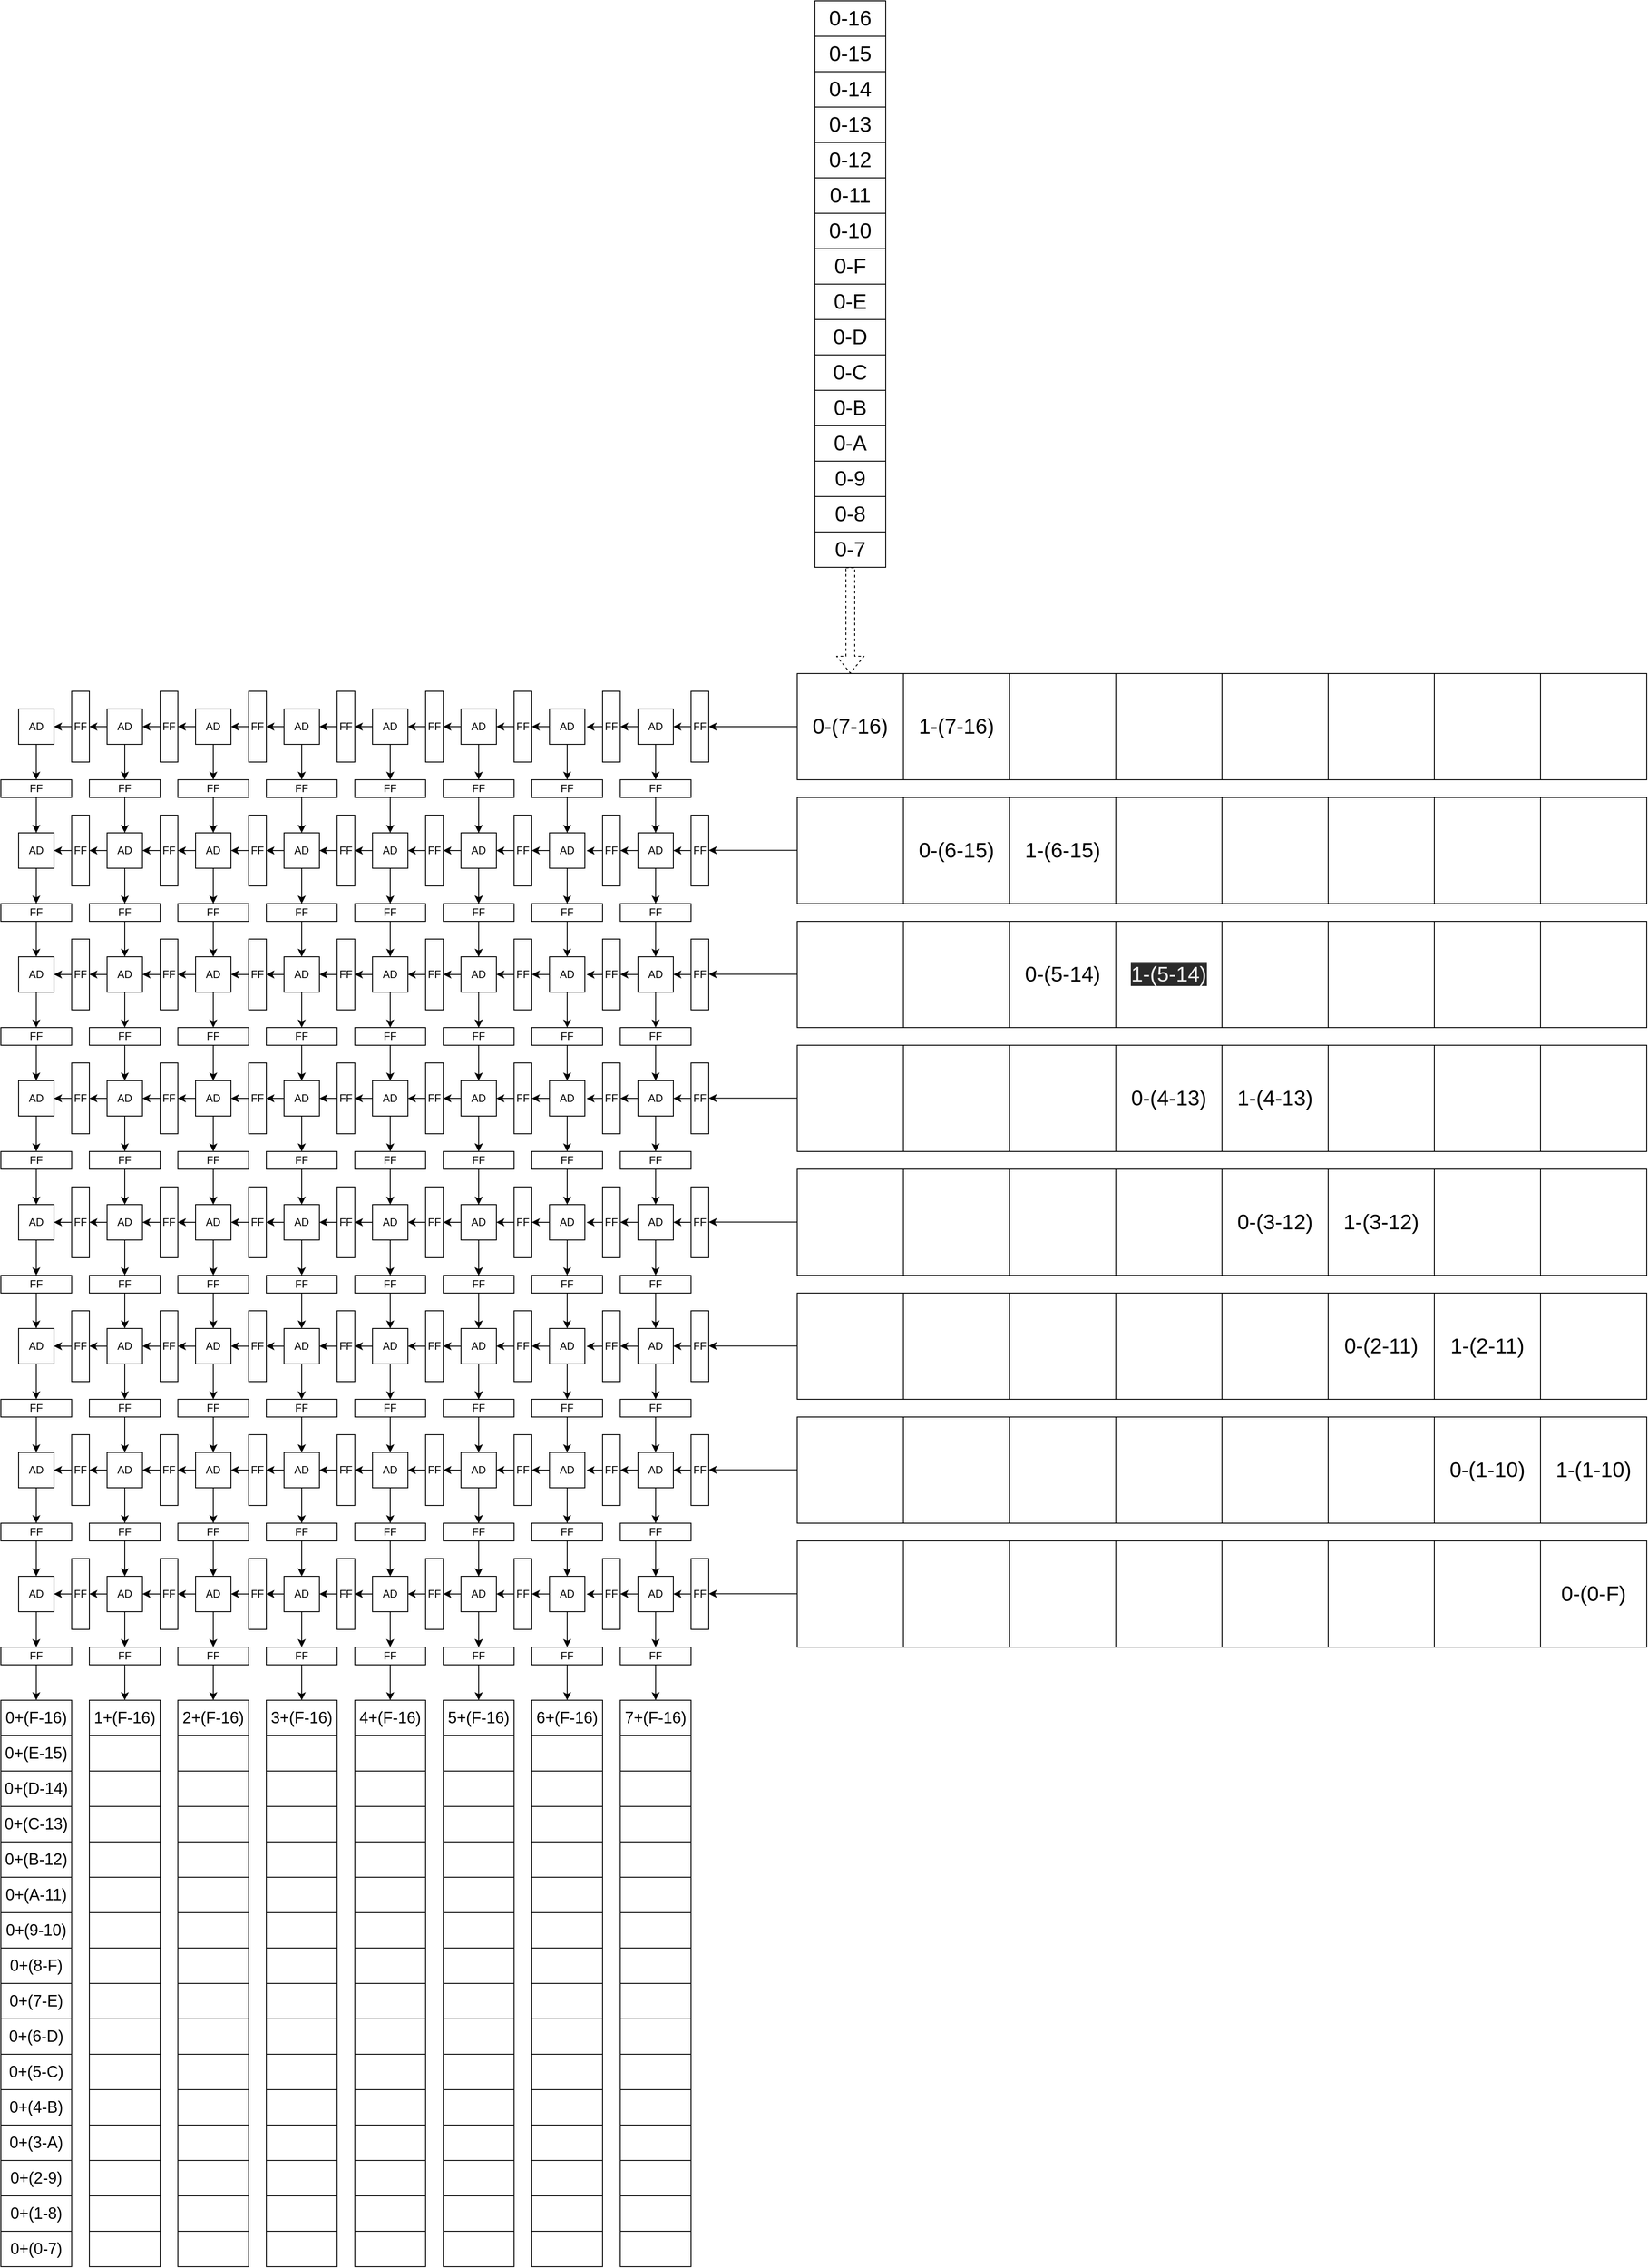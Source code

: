 <mxfile>
    <diagram id="eWrLOnTgXlkDQf4_Mw4s" name="Page-1">
        <mxGraphModel dx="4685" dy="3655" grid="1" gridSize="10" guides="1" tooltips="1" connect="1" arrows="1" fold="1" page="0" pageScale="1" pageWidth="850" pageHeight="1100" math="1" shadow="0">
            <root>
                <mxCell id="0"/>
                <mxCell id="1" parent="0"/>
                <mxCell id="530" value="" style="rounded=0;whiteSpace=wrap;html=1;fontSize=24;" parent="1" vertex="1">
                    <mxGeometry x="800" y="420" width="120" height="120" as="geometry"/>
                </mxCell>
                <mxCell id="531" value="" style="rounded=0;whiteSpace=wrap;html=1;fontSize=24;" parent="1" vertex="1">
                    <mxGeometry x="800" y="560" width="120" height="120" as="geometry"/>
                </mxCell>
                <mxCell id="532" value="" style="rounded=0;whiteSpace=wrap;html=1;fontSize=24;" parent="1" vertex="1">
                    <mxGeometry x="800" y="700" width="120" height="120" as="geometry"/>
                </mxCell>
                <mxCell id="533" value="" style="rounded=0;whiteSpace=wrap;html=1;fontSize=24;" parent="1" vertex="1">
                    <mxGeometry x="800" y="840" width="120" height="120" as="geometry"/>
                </mxCell>
                <mxCell id="534" value="" style="rounded=0;whiteSpace=wrap;html=1;fontSize=24;" parent="1" vertex="1">
                    <mxGeometry x="800" y="980" width="120" height="120" as="geometry"/>
                </mxCell>
                <mxCell id="535" value="" style="rounded=0;whiteSpace=wrap;html=1;fontSize=24;" parent="1" vertex="1">
                    <mxGeometry x="800" y="1120" width="120" height="120" as="geometry"/>
                </mxCell>
                <mxCell id="536" value="" style="rounded=0;whiteSpace=wrap;html=1;fontSize=24;" parent="1" vertex="1">
                    <mxGeometry x="800" y="1260" width="120" height="120" as="geometry"/>
                </mxCell>
                <mxCell id="543" value="" style="rounded=0;whiteSpace=wrap;html=1;fontSize=24;" parent="1" vertex="1">
                    <mxGeometry x="800" y="700" width="120" height="120" as="geometry"/>
                </mxCell>
                <mxCell id="545" value="" style="rounded=0;whiteSpace=wrap;html=1;fontSize=24;" parent="1" vertex="1">
                    <mxGeometry x="800" y="840" width="120" height="120" as="geometry"/>
                </mxCell>
                <mxCell id="546" value="" style="rounded=0;whiteSpace=wrap;html=1;fontSize=24;" parent="1" vertex="1">
                    <mxGeometry x="800" y="980" width="120" height="120" as="geometry"/>
                </mxCell>
                <mxCell id="547" value="" style="rounded=0;whiteSpace=wrap;html=1;fontSize=24;" parent="1" vertex="1">
                    <mxGeometry x="800" y="1120" width="120" height="120" as="geometry"/>
                </mxCell>
                <mxCell id="548" value="0-(7-16)" style="rounded=0;whiteSpace=wrap;html=1;fontSize=24;" parent="1" vertex="1">
                    <mxGeometry x="800" y="280" width="120" height="120" as="geometry"/>
                </mxCell>
                <mxCell id="550" value="" style="rounded=0;whiteSpace=wrap;html=1;fontSize=24;" parent="1" vertex="1">
                    <mxGeometry x="800" y="700" width="120" height="120" as="geometry"/>
                </mxCell>
                <mxCell id="552" value="" style="rounded=0;whiteSpace=wrap;html=1;fontSize=24;" parent="1" vertex="1">
                    <mxGeometry x="800" y="840" width="120" height="120" as="geometry"/>
                </mxCell>
                <mxCell id="553" value="" style="rounded=0;whiteSpace=wrap;html=1;fontSize=24;" parent="1" vertex="1">
                    <mxGeometry x="800" y="980" width="120" height="120" as="geometry"/>
                </mxCell>
                <mxCell id="554" value="" style="rounded=0;whiteSpace=wrap;html=1;fontSize=24;" parent="1" vertex="1">
                    <mxGeometry x="800" y="1120" width="120" height="120" as="geometry"/>
                </mxCell>
                <mxCell id="555" value="" style="rounded=0;whiteSpace=wrap;html=1;fontSize=24;" parent="1" vertex="1">
                    <mxGeometry x="920" y="1260" width="120" height="120" as="geometry"/>
                </mxCell>
                <mxCell id="557" value="1-(7-16)" style="rounded=0;whiteSpace=wrap;html=1;fontSize=24;" parent="1" vertex="1">
                    <mxGeometry x="920" y="280" width="120" height="120" as="geometry"/>
                </mxCell>
                <mxCell id="558" value="0-(6-15)" style="rounded=0;whiteSpace=wrap;html=1;fontSize=24;" parent="1" vertex="1">
                    <mxGeometry x="920" y="420" width="120" height="120" as="geometry"/>
                </mxCell>
                <mxCell id="559" value="" style="rounded=0;whiteSpace=wrap;html=1;fontSize=24;" parent="1" vertex="1">
                    <mxGeometry x="920" y="700" width="120" height="120" as="geometry"/>
                </mxCell>
                <mxCell id="560" value="" style="rounded=0;whiteSpace=wrap;html=1;fontSize=24;" parent="1" vertex="1">
                    <mxGeometry x="920" y="560" width="120" height="120" as="geometry"/>
                </mxCell>
                <mxCell id="561" value="" style="rounded=0;whiteSpace=wrap;html=1;fontSize=24;" parent="1" vertex="1">
                    <mxGeometry x="920" y="840" width="120" height="120" as="geometry"/>
                </mxCell>
                <mxCell id="562" value="" style="rounded=0;whiteSpace=wrap;html=1;fontSize=24;" parent="1" vertex="1">
                    <mxGeometry x="920" y="980" width="120" height="120" as="geometry"/>
                </mxCell>
                <mxCell id="563" value="" style="rounded=0;whiteSpace=wrap;html=1;fontSize=24;" parent="1" vertex="1">
                    <mxGeometry x="920" y="1120" width="120" height="120" as="geometry"/>
                </mxCell>
                <mxCell id="564" value="" style="rounded=0;whiteSpace=wrap;html=1;fontSize=24;" parent="1" vertex="1">
                    <mxGeometry x="1040" y="1260" width="120" height="120" as="geometry"/>
                </mxCell>
                <mxCell id="566" value="" style="rounded=0;whiteSpace=wrap;html=1;fontSize=24;" parent="1" vertex="1">
                    <mxGeometry x="1040" y="280" width="120" height="120" as="geometry"/>
                </mxCell>
                <mxCell id="567" value="&lt;span&gt;1-(6-15)&lt;/span&gt;" style="rounded=0;whiteSpace=wrap;html=1;fontSize=24;" parent="1" vertex="1">
                    <mxGeometry x="1040" y="420" width="120" height="120" as="geometry"/>
                </mxCell>
                <mxCell id="568" value="" style="rounded=0;whiteSpace=wrap;html=1;fontSize=24;" parent="1" vertex="1">
                    <mxGeometry x="1040" y="700" width="120" height="120" as="geometry"/>
                </mxCell>
                <mxCell id="569" value="0-(5-14)" style="rounded=0;whiteSpace=wrap;html=1;fontSize=24;" parent="1" vertex="1">
                    <mxGeometry x="1040" y="560" width="120" height="120" as="geometry"/>
                </mxCell>
                <mxCell id="570" value="" style="rounded=0;whiteSpace=wrap;html=1;fontSize=24;" parent="1" vertex="1">
                    <mxGeometry x="1040" y="840" width="120" height="120" as="geometry"/>
                </mxCell>
                <mxCell id="571" value="" style="rounded=0;whiteSpace=wrap;html=1;fontSize=24;" parent="1" vertex="1">
                    <mxGeometry x="1040" y="980" width="120" height="120" as="geometry"/>
                </mxCell>
                <mxCell id="572" value="" style="rounded=0;whiteSpace=wrap;html=1;fontSize=24;" parent="1" vertex="1">
                    <mxGeometry x="1040" y="1120" width="120" height="120" as="geometry"/>
                </mxCell>
                <mxCell id="573" value="" style="rounded=0;whiteSpace=wrap;html=1;fontSize=24;" parent="1" vertex="1">
                    <mxGeometry x="1160" y="1260" width="120" height="120" as="geometry"/>
                </mxCell>
                <mxCell id="575" value="" style="rounded=0;whiteSpace=wrap;html=1;fontSize=24;" parent="1" vertex="1">
                    <mxGeometry x="1160" y="280" width="120" height="120" as="geometry"/>
                </mxCell>
                <mxCell id="576" value="" style="rounded=0;whiteSpace=wrap;html=1;fontSize=24;" parent="1" vertex="1">
                    <mxGeometry x="1160" y="420" width="120" height="120" as="geometry"/>
                </mxCell>
                <mxCell id="577" value="0-(4-13)" style="rounded=0;whiteSpace=wrap;html=1;fontSize=24;" parent="1" vertex="1">
                    <mxGeometry x="1160" y="700" width="120" height="120" as="geometry"/>
                </mxCell>
                <mxCell id="578" value="&lt;span style=&quot;color: rgb(240 , 240 , 240) ; font-family: &amp;#34;helvetica&amp;#34; ; font-size: 24px ; font-style: normal ; font-weight: 400 ; letter-spacing: normal ; text-align: center ; text-indent: 0px ; text-transform: none ; word-spacing: 0px ; background-color: rgb(42 , 42 , 42) ; display: inline ; float: none&quot;&gt;1-(5-14)&lt;/span&gt;" style="rounded=0;whiteSpace=wrap;html=1;fontSize=24;" parent="1" vertex="1">
                    <mxGeometry x="1160" y="560" width="120" height="120" as="geometry"/>
                </mxCell>
                <mxCell id="579" value="" style="rounded=0;whiteSpace=wrap;html=1;fontSize=24;" parent="1" vertex="1">
                    <mxGeometry x="1160" y="840" width="120" height="120" as="geometry"/>
                </mxCell>
                <mxCell id="580" value="" style="rounded=0;whiteSpace=wrap;html=1;fontSize=24;" parent="1" vertex="1">
                    <mxGeometry x="1160" y="980" width="120" height="120" as="geometry"/>
                </mxCell>
                <mxCell id="581" value="" style="rounded=0;whiteSpace=wrap;html=1;fontSize=24;" parent="1" vertex="1">
                    <mxGeometry x="1160" y="1120" width="120" height="120" as="geometry"/>
                </mxCell>
                <mxCell id="686" value="" style="rounded=0;whiteSpace=wrap;html=1;fontSize=24;" parent="1" vertex="1">
                    <mxGeometry x="1280" y="280" width="120" height="120" as="geometry"/>
                </mxCell>
                <mxCell id="687" value="" style="rounded=0;whiteSpace=wrap;html=1;fontSize=24;" parent="1" vertex="1">
                    <mxGeometry x="1280" y="420" width="120" height="120" as="geometry"/>
                </mxCell>
                <mxCell id="688" value="" style="rounded=0;whiteSpace=wrap;html=1;fontSize=24;" parent="1" vertex="1">
                    <mxGeometry x="1280" y="560" width="120" height="120" as="geometry"/>
                </mxCell>
                <mxCell id="689" value="" style="rounded=0;whiteSpace=wrap;html=1;fontSize=24;" parent="1" vertex="1">
                    <mxGeometry x="1280" y="700" width="120" height="120" as="geometry"/>
                </mxCell>
                <mxCell id="690" value="" style="rounded=0;whiteSpace=wrap;html=1;fontSize=24;" parent="1" vertex="1">
                    <mxGeometry x="1280" y="840" width="120" height="120" as="geometry"/>
                </mxCell>
                <mxCell id="691" value="" style="rounded=0;whiteSpace=wrap;html=1;fontSize=24;" parent="1" vertex="1">
                    <mxGeometry x="1280" y="980" width="120" height="120" as="geometry"/>
                </mxCell>
                <mxCell id="692" value="" style="rounded=0;whiteSpace=wrap;html=1;fontSize=24;" parent="1" vertex="1">
                    <mxGeometry x="1280" y="1120" width="120" height="120" as="geometry"/>
                </mxCell>
                <mxCell id="693" value="" style="rounded=0;whiteSpace=wrap;html=1;fontSize=24;" parent="1" vertex="1">
                    <mxGeometry x="1280" y="1260" width="120" height="120" as="geometry"/>
                </mxCell>
                <mxCell id="695" value="" style="rounded=0;whiteSpace=wrap;html=1;fontSize=24;" parent="1" vertex="1">
                    <mxGeometry x="1280" y="280" width="120" height="120" as="geometry"/>
                </mxCell>
                <mxCell id="696" value="" style="rounded=0;whiteSpace=wrap;html=1;fontSize=24;" parent="1" vertex="1">
                    <mxGeometry x="1280" y="420" width="120" height="120" as="geometry"/>
                </mxCell>
                <mxCell id="697" value="" style="rounded=0;whiteSpace=wrap;html=1;fontSize=24;" parent="1" vertex="1">
                    <mxGeometry x="1280" y="280" width="120" height="120" as="geometry"/>
                </mxCell>
                <mxCell id="698" value="" style="rounded=0;whiteSpace=wrap;html=1;fontSize=24;" parent="1" vertex="1">
                    <mxGeometry x="1280" y="420" width="120" height="120" as="geometry"/>
                </mxCell>
                <mxCell id="699" value="1-(4-13)" style="rounded=0;whiteSpace=wrap;html=1;fontSize=24;" parent="1" vertex="1">
                    <mxGeometry x="1280" y="700" width="120" height="120" as="geometry"/>
                </mxCell>
                <mxCell id="700" value="" style="rounded=0;whiteSpace=wrap;html=1;fontSize=24;" parent="1" vertex="1">
                    <mxGeometry x="1280" y="560" width="120" height="120" as="geometry"/>
                </mxCell>
                <mxCell id="701" value="" style="rounded=0;whiteSpace=wrap;html=1;fontSize=24;" parent="1" vertex="1">
                    <mxGeometry x="1280" y="840" width="120" height="120" as="geometry"/>
                </mxCell>
                <mxCell id="702" value="" style="rounded=0;whiteSpace=wrap;html=1;fontSize=24;" parent="1" vertex="1">
                    <mxGeometry x="1280" y="980" width="120" height="120" as="geometry"/>
                </mxCell>
                <mxCell id="703" value="" style="rounded=0;whiteSpace=wrap;html=1;fontSize=24;" parent="1" vertex="1">
                    <mxGeometry x="1280" y="1120" width="120" height="120" as="geometry"/>
                </mxCell>
                <mxCell id="704" value="" style="rounded=0;whiteSpace=wrap;html=1;fontSize=24;" parent="1" vertex="1">
                    <mxGeometry x="1280" y="280" width="120" height="120" as="geometry"/>
                </mxCell>
                <mxCell id="705" value="" style="rounded=0;whiteSpace=wrap;html=1;fontSize=24;" parent="1" vertex="1">
                    <mxGeometry x="1280" y="420" width="120" height="120" as="geometry"/>
                </mxCell>
                <mxCell id="708" value="0-(3-12)" style="rounded=0;whiteSpace=wrap;html=1;fontSize=24;" parent="1" vertex="1">
                    <mxGeometry x="1280" y="840" width="120" height="120" as="geometry"/>
                </mxCell>
                <mxCell id="709" value="" style="rounded=0;whiteSpace=wrap;html=1;fontSize=24;" parent="1" vertex="1">
                    <mxGeometry x="1280" y="980" width="120" height="120" as="geometry"/>
                </mxCell>
                <mxCell id="710" value="" style="rounded=0;whiteSpace=wrap;html=1;fontSize=24;" parent="1" vertex="1">
                    <mxGeometry x="1280" y="1120" width="120" height="120" as="geometry"/>
                </mxCell>
                <mxCell id="711" value="" style="rounded=0;whiteSpace=wrap;html=1;fontSize=24;" parent="1" vertex="1">
                    <mxGeometry x="1400" y="1260" width="120" height="120" as="geometry"/>
                </mxCell>
                <mxCell id="713" value="" style="rounded=0;whiteSpace=wrap;html=1;fontSize=24;" parent="1" vertex="1">
                    <mxGeometry x="1400" y="280" width="120" height="120" as="geometry"/>
                </mxCell>
                <mxCell id="714" value="" style="rounded=0;whiteSpace=wrap;html=1;fontSize=24;" parent="1" vertex="1">
                    <mxGeometry x="1400" y="420" width="120" height="120" as="geometry"/>
                </mxCell>
                <mxCell id="715" value="" style="rounded=0;whiteSpace=wrap;html=1;fontSize=24;" parent="1" vertex="1">
                    <mxGeometry x="1400" y="700" width="120" height="120" as="geometry"/>
                </mxCell>
                <mxCell id="716" value="" style="rounded=0;whiteSpace=wrap;html=1;fontSize=24;" parent="1" vertex="1">
                    <mxGeometry x="1400" y="560" width="120" height="120" as="geometry"/>
                </mxCell>
                <mxCell id="717" value="1-(3-12)" style="rounded=0;whiteSpace=wrap;html=1;fontSize=24;" parent="1" vertex="1">
                    <mxGeometry x="1400" y="840" width="120" height="120" as="geometry"/>
                </mxCell>
                <mxCell id="718" value="0-(2-11)" style="rounded=0;whiteSpace=wrap;html=1;fontSize=24;" parent="1" vertex="1">
                    <mxGeometry x="1400" y="980" width="120" height="120" as="geometry"/>
                </mxCell>
                <mxCell id="719" value="" style="rounded=0;whiteSpace=wrap;html=1;fontSize=24;" parent="1" vertex="1">
                    <mxGeometry x="1400" y="1120" width="120" height="120" as="geometry"/>
                </mxCell>
                <mxCell id="720" value="" style="rounded=0;whiteSpace=wrap;html=1;fontSize=24;" parent="1" vertex="1">
                    <mxGeometry x="1520" y="1260" width="120" height="120" as="geometry"/>
                </mxCell>
                <mxCell id="722" value="" style="rounded=0;whiteSpace=wrap;html=1;fontSize=24;" parent="1" vertex="1">
                    <mxGeometry x="1520" y="280" width="120" height="120" as="geometry"/>
                </mxCell>
                <mxCell id="723" value="" style="rounded=0;whiteSpace=wrap;html=1;fontSize=24;" parent="1" vertex="1">
                    <mxGeometry x="1520" y="420" width="120" height="120" as="geometry"/>
                </mxCell>
                <mxCell id="724" value="" style="rounded=0;whiteSpace=wrap;html=1;fontSize=24;" parent="1" vertex="1">
                    <mxGeometry x="1520" y="700" width="120" height="120" as="geometry"/>
                </mxCell>
                <mxCell id="725" value="" style="rounded=0;whiteSpace=wrap;html=1;fontSize=24;" parent="1" vertex="1">
                    <mxGeometry x="1520" y="560" width="120" height="120" as="geometry"/>
                </mxCell>
                <mxCell id="726" value="" style="rounded=0;whiteSpace=wrap;html=1;fontSize=24;" parent="1" vertex="1">
                    <mxGeometry x="1520" y="840" width="120" height="120" as="geometry"/>
                </mxCell>
                <mxCell id="727" value="1-(2-11)" style="rounded=0;whiteSpace=wrap;html=1;fontSize=24;" parent="1" vertex="1">
                    <mxGeometry x="1520" y="980" width="120" height="120" as="geometry"/>
                </mxCell>
                <mxCell id="728" value="0-(1-10)" style="rounded=0;whiteSpace=wrap;html=1;fontSize=24;" parent="1" vertex="1">
                    <mxGeometry x="1520" y="1120" width="120" height="120" as="geometry"/>
                </mxCell>
                <mxCell id="729" value="0-(0-F)" style="rounded=0;whiteSpace=wrap;html=1;fontSize=24;" parent="1" vertex="1">
                    <mxGeometry x="1640" y="1260" width="120" height="120" as="geometry"/>
                </mxCell>
                <mxCell id="731" value="" style="rounded=0;whiteSpace=wrap;html=1;fontSize=24;" parent="1" vertex="1">
                    <mxGeometry x="1640" y="280" width="120" height="120" as="geometry"/>
                </mxCell>
                <mxCell id="732" value="" style="rounded=0;whiteSpace=wrap;html=1;fontSize=24;" parent="1" vertex="1">
                    <mxGeometry x="1640" y="420" width="120" height="120" as="geometry"/>
                </mxCell>
                <mxCell id="733" value="" style="rounded=0;whiteSpace=wrap;html=1;fontSize=24;" parent="1" vertex="1">
                    <mxGeometry x="1640" y="700" width="120" height="120" as="geometry"/>
                </mxCell>
                <mxCell id="734" value="" style="rounded=0;whiteSpace=wrap;html=1;fontSize=24;" parent="1" vertex="1">
                    <mxGeometry x="1640" y="560" width="120" height="120" as="geometry"/>
                </mxCell>
                <mxCell id="735" value="" style="rounded=0;whiteSpace=wrap;html=1;fontSize=24;" parent="1" vertex="1">
                    <mxGeometry x="1640" y="840" width="120" height="120" as="geometry"/>
                </mxCell>
                <mxCell id="736" value="" style="rounded=0;whiteSpace=wrap;html=1;fontSize=24;" parent="1" vertex="1">
                    <mxGeometry x="1640" y="980" width="120" height="120" as="geometry"/>
                </mxCell>
                <mxCell id="737" value="1-(1-10)" style="rounded=0;whiteSpace=wrap;html=1;fontSize=24;" parent="1" vertex="1">
                    <mxGeometry x="1640" y="1120" width="120" height="120" as="geometry"/>
                </mxCell>
                <mxCell id="47" style="edgeStyle=none;html=1;entryX=1;entryY=0.5;entryDx=0;entryDy=0;" parent="1" source="2" target="3" edge="1">
                    <mxGeometry relative="1" as="geometry"/>
                </mxCell>
                <mxCell id="67" style="edgeStyle=none;html=1;entryX=0.5;entryY=0;entryDx=0;entryDy=0;" parent="1" source="2" target="58" edge="1">
                    <mxGeometry relative="1" as="geometry"/>
                </mxCell>
                <mxCell id="2" value="AD" style="rounded=0;whiteSpace=wrap;html=1;" parent="1" vertex="1">
                    <mxGeometry x="120" y="320" width="40" height="40" as="geometry"/>
                </mxCell>
                <mxCell id="48" style="edgeStyle=none;html=1;entryX=1;entryY=0.5;entryDx=0;entryDy=0;" parent="1" source="3" target="16" edge="1">
                    <mxGeometry relative="1" as="geometry"/>
                </mxCell>
                <mxCell id="3" value="FF" style="rounded=0;whiteSpace=wrap;html=1;" parent="1" vertex="1">
                    <mxGeometry x="80" y="300" width="20" height="80" as="geometry"/>
                </mxCell>
                <mxCell id="44" style="edgeStyle=none;html=1;entryX=1;entryY=0.5;entryDx=0;entryDy=0;" parent="1" source="4" target="5" edge="1">
                    <mxGeometry relative="1" as="geometry"/>
                </mxCell>
                <mxCell id="66" style="edgeStyle=none;html=1;entryX=0.5;entryY=0;entryDx=0;entryDy=0;" parent="1" source="4" target="57" edge="1">
                    <mxGeometry relative="1" as="geometry"/>
                </mxCell>
                <mxCell id="4" value="AD" style="rounded=0;whiteSpace=wrap;html=1;" parent="1" vertex="1">
                    <mxGeometry x="220" y="320" width="40" height="40" as="geometry"/>
                </mxCell>
                <mxCell id="46" style="edgeStyle=none;html=1;entryX=1;entryY=0.5;entryDx=0;entryDy=0;" parent="1" source="5" target="2" edge="1">
                    <mxGeometry relative="1" as="geometry"/>
                </mxCell>
                <mxCell id="5" value="FF" style="rounded=0;whiteSpace=wrap;html=1;" parent="1" vertex="1">
                    <mxGeometry x="180" y="300" width="20" height="80" as="geometry"/>
                </mxCell>
                <mxCell id="42" style="edgeStyle=none;html=1;entryX=1;entryY=0.5;entryDx=0;entryDy=0;" parent="1" source="6" target="7" edge="1">
                    <mxGeometry relative="1" as="geometry"/>
                </mxCell>
                <mxCell id="65" style="edgeStyle=none;html=1;entryX=0.5;entryY=0;entryDx=0;entryDy=0;" parent="1" source="6" target="56" edge="1">
                    <mxGeometry relative="1" as="geometry"/>
                </mxCell>
                <mxCell id="6" value="AD" style="rounded=0;whiteSpace=wrap;html=1;" parent="1" vertex="1">
                    <mxGeometry x="320" y="320" width="40" height="40" as="geometry"/>
                </mxCell>
                <mxCell id="43" style="edgeStyle=none;html=1;entryX=1;entryY=0.5;entryDx=0;entryDy=0;" parent="1" source="7" target="4" edge="1">
                    <mxGeometry relative="1" as="geometry"/>
                </mxCell>
                <mxCell id="7" value="FF" style="rounded=0;whiteSpace=wrap;html=1;" parent="1" vertex="1">
                    <mxGeometry x="280" y="300" width="20" height="80" as="geometry"/>
                </mxCell>
                <mxCell id="40" style="edgeStyle=none;html=1;" parent="1" source="8" target="9" edge="1">
                    <mxGeometry relative="1" as="geometry"/>
                </mxCell>
                <mxCell id="64" style="edgeStyle=none;html=1;entryX=0.5;entryY=0;entryDx=0;entryDy=0;" parent="1" source="8" target="55" edge="1">
                    <mxGeometry relative="1" as="geometry"/>
                </mxCell>
                <mxCell id="8" value="AD" style="rounded=0;whiteSpace=wrap;html=1;" parent="1" vertex="1">
                    <mxGeometry x="420" y="320" width="40" height="40" as="geometry"/>
                </mxCell>
                <mxCell id="41" style="edgeStyle=none;html=1;" parent="1" source="9" target="6" edge="1">
                    <mxGeometry relative="1" as="geometry"/>
                </mxCell>
                <mxCell id="9" value="FF" style="rounded=0;whiteSpace=wrap;html=1;" parent="1" vertex="1">
                    <mxGeometry x="380" y="300" width="20" height="80" as="geometry"/>
                </mxCell>
                <mxCell id="38" style="edgeStyle=none;html=1;entryX=1;entryY=0.5;entryDx=0;entryDy=0;" parent="1" source="10" target="11" edge="1">
                    <mxGeometry relative="1" as="geometry"/>
                </mxCell>
                <mxCell id="63" style="edgeStyle=none;html=1;entryX=0.5;entryY=0;entryDx=0;entryDy=0;" parent="1" source="10" target="54" edge="1">
                    <mxGeometry relative="1" as="geometry"/>
                </mxCell>
                <mxCell id="10" value="AD" style="rounded=0;whiteSpace=wrap;html=1;" parent="1" vertex="1">
                    <mxGeometry x="520" y="320" width="40" height="40" as="geometry"/>
                </mxCell>
                <mxCell id="39" style="edgeStyle=none;html=1;entryX=1;entryY=0.5;entryDx=0;entryDy=0;" parent="1" source="11" target="8" edge="1">
                    <mxGeometry relative="1" as="geometry"/>
                </mxCell>
                <mxCell id="11" value="FF" style="rounded=0;whiteSpace=wrap;html=1;" parent="1" vertex="1">
                    <mxGeometry x="480" y="300" width="20" height="80" as="geometry"/>
                </mxCell>
                <mxCell id="36" style="edgeStyle=none;html=1;entryX=1;entryY=0.5;entryDx=0;entryDy=0;" parent="1" source="12" target="13" edge="1">
                    <mxGeometry relative="1" as="geometry"/>
                </mxCell>
                <mxCell id="53" style="edgeStyle=none;html=1;entryX=0.5;entryY=0;entryDx=0;entryDy=0;" parent="1" source="12" target="52" edge="1">
                    <mxGeometry relative="1" as="geometry"/>
                </mxCell>
                <mxCell id="12" value="AD" style="rounded=0;whiteSpace=wrap;html=1;" parent="1" vertex="1">
                    <mxGeometry x="620" y="320" width="40" height="40" as="geometry"/>
                </mxCell>
                <mxCell id="37" style="edgeStyle=none;html=1;entryX=1.046;entryY=0.504;entryDx=0;entryDy=0;entryPerimeter=0;" parent="1" source="13" target="10" edge="1">
                    <mxGeometry relative="1" as="geometry"/>
                </mxCell>
                <mxCell id="13" value="FF" style="rounded=0;whiteSpace=wrap;html=1;" parent="1" vertex="1">
                    <mxGeometry x="580" y="300" width="20" height="80" as="geometry"/>
                </mxCell>
                <mxCell id="69" style="edgeStyle=none;html=1;entryX=0.5;entryY=0;entryDx=0;entryDy=0;" parent="1" source="14" target="60" edge="1">
                    <mxGeometry relative="1" as="geometry"/>
                </mxCell>
                <mxCell id="14" value="AD" style="rounded=0;whiteSpace=wrap;html=1;" parent="1" vertex="1">
                    <mxGeometry x="-80" y="320" width="40" height="40" as="geometry"/>
                </mxCell>
                <mxCell id="51" style="edgeStyle=none;html=1;entryX=1;entryY=0.5;entryDx=0;entryDy=0;" parent="1" source="15" target="12" edge="1">
                    <mxGeometry relative="1" as="geometry"/>
                </mxCell>
                <mxCell id="15" value="FF" style="rounded=0;whiteSpace=wrap;html=1;" parent="1" vertex="1">
                    <mxGeometry x="680" y="300" width="20" height="80" as="geometry"/>
                </mxCell>
                <mxCell id="49" style="edgeStyle=none;html=1;entryX=1;entryY=0.5;entryDx=0;entryDy=0;" parent="1" source="16" target="17" edge="1">
                    <mxGeometry relative="1" as="geometry"/>
                </mxCell>
                <mxCell id="68" style="edgeStyle=none;html=1;entryX=0.5;entryY=0;entryDx=0;entryDy=0;" parent="1" source="16" target="59" edge="1">
                    <mxGeometry relative="1" as="geometry"/>
                </mxCell>
                <mxCell id="16" value="AD" style="rounded=0;whiteSpace=wrap;html=1;" parent="1" vertex="1">
                    <mxGeometry x="20" y="320" width="40" height="40" as="geometry"/>
                </mxCell>
                <mxCell id="50" style="edgeStyle=none;html=1;entryX=1;entryY=0.5;entryDx=0;entryDy=0;" parent="1" source="17" target="14" edge="1">
                    <mxGeometry relative="1" as="geometry"/>
                </mxCell>
                <mxCell id="17" value="FF" style="rounded=0;whiteSpace=wrap;html=1;" parent="1" vertex="1">
                    <mxGeometry x="-20" y="300" width="20" height="80" as="geometry"/>
                </mxCell>
                <mxCell id="118" style="edgeStyle=none;html=1;entryX=0.5;entryY=0;entryDx=0;entryDy=0;" parent="1" source="52" target="97" edge="1">
                    <mxGeometry relative="1" as="geometry"/>
                </mxCell>
                <mxCell id="52" value="FF" style="rounded=0;whiteSpace=wrap;html=1;" parent="1" vertex="1">
                    <mxGeometry x="600" y="400" width="80" height="20" as="geometry"/>
                </mxCell>
                <mxCell id="117" style="edgeStyle=none;html=1;entryX=0.5;entryY=0;entryDx=0;entryDy=0;" parent="1" source="54" target="92" edge="1">
                    <mxGeometry relative="1" as="geometry"/>
                </mxCell>
                <mxCell id="54" value="FF" style="rounded=0;whiteSpace=wrap;html=1;" parent="1" vertex="1">
                    <mxGeometry x="500" y="400" width="80" height="20" as="geometry"/>
                </mxCell>
                <mxCell id="119" style="edgeStyle=none;html=1;entryX=0.5;entryY=0;entryDx=0;entryDy=0;" parent="1" source="55" target="87" edge="1">
                    <mxGeometry relative="1" as="geometry"/>
                </mxCell>
                <mxCell id="121" value="" style="edgeStyle=none;html=1;" parent="1" source="55" target="111" edge="1">
                    <mxGeometry relative="1" as="geometry"/>
                </mxCell>
                <mxCell id="55" value="FF" style="rounded=0;whiteSpace=wrap;html=1;" parent="1" vertex="1">
                    <mxGeometry x="400" y="400" width="80" height="20" as="geometry"/>
                </mxCell>
                <mxCell id="122" style="edgeStyle=none;html=1;entryX=0.5;entryY=0;entryDx=0;entryDy=0;" parent="1" source="56" target="82" edge="1">
                    <mxGeometry relative="1" as="geometry"/>
                </mxCell>
                <mxCell id="56" value="FF" style="rounded=0;whiteSpace=wrap;html=1;" parent="1" vertex="1">
                    <mxGeometry x="300" y="400" width="80" height="20" as="geometry"/>
                </mxCell>
                <mxCell id="123" style="edgeStyle=none;html=1;entryX=0.5;entryY=0;entryDx=0;entryDy=0;" parent="1" source="57" target="77" edge="1">
                    <mxGeometry relative="1" as="geometry"/>
                </mxCell>
                <mxCell id="57" value="FF" style="rounded=0;whiteSpace=wrap;html=1;" parent="1" vertex="1">
                    <mxGeometry x="200" y="400" width="80" height="20" as="geometry"/>
                </mxCell>
                <mxCell id="124" style="edgeStyle=none;html=1;entryX=0.5;entryY=0;entryDx=0;entryDy=0;" parent="1" source="58" target="72" edge="1">
                    <mxGeometry relative="1" as="geometry"/>
                </mxCell>
                <mxCell id="58" value="FF" style="rounded=0;whiteSpace=wrap;html=1;" parent="1" vertex="1">
                    <mxGeometry x="100" y="400" width="80" height="20" as="geometry"/>
                </mxCell>
                <mxCell id="125" style="edgeStyle=none;html=1;entryX=0.5;entryY=0;entryDx=0;entryDy=0;" parent="1" source="59" target="106" edge="1">
                    <mxGeometry relative="1" as="geometry"/>
                </mxCell>
                <mxCell id="59" value="FF" style="rounded=0;whiteSpace=wrap;html=1;" parent="1" vertex="1">
                    <mxGeometry y="400" width="80" height="20" as="geometry"/>
                </mxCell>
                <mxCell id="126" style="edgeStyle=none;html=1;entryX=0.5;entryY=0;entryDx=0;entryDy=0;" parent="1" source="60" target="101" edge="1">
                    <mxGeometry relative="1" as="geometry"/>
                </mxCell>
                <mxCell id="60" value="FF" style="rounded=0;whiteSpace=wrap;html=1;" parent="1" vertex="1">
                    <mxGeometry x="-100" y="400" width="80" height="20" as="geometry"/>
                </mxCell>
                <mxCell id="70" style="edgeStyle=none;html=1;entryX=1;entryY=0.5;entryDx=0;entryDy=0;" parent="1" source="72" target="74" edge="1">
                    <mxGeometry relative="1" as="geometry"/>
                </mxCell>
                <mxCell id="71" style="edgeStyle=none;html=1;entryX=0.5;entryY=0;entryDx=0;entryDy=0;" parent="1" source="72" target="114" edge="1">
                    <mxGeometry relative="1" as="geometry"/>
                </mxCell>
                <mxCell id="72" value="AD" style="rounded=0;whiteSpace=wrap;html=1;" parent="1" vertex="1">
                    <mxGeometry x="120" y="460" width="40" height="40" as="geometry"/>
                </mxCell>
                <mxCell id="73" style="edgeStyle=none;html=1;entryX=1;entryY=0.5;entryDx=0;entryDy=0;" parent="1" source="74" target="106" edge="1">
                    <mxGeometry relative="1" as="geometry"/>
                </mxCell>
                <mxCell id="74" value="FF" style="rounded=0;whiteSpace=wrap;html=1;" parent="1" vertex="1">
                    <mxGeometry x="80" y="440" width="20" height="80" as="geometry"/>
                </mxCell>
                <mxCell id="75" style="edgeStyle=none;html=1;entryX=1;entryY=0.5;entryDx=0;entryDy=0;" parent="1" source="77" target="79" edge="1">
                    <mxGeometry relative="1" as="geometry"/>
                </mxCell>
                <mxCell id="76" style="edgeStyle=none;html=1;entryX=0.5;entryY=0;entryDx=0;entryDy=0;" parent="1" source="77" target="113" edge="1">
                    <mxGeometry relative="1" as="geometry"/>
                </mxCell>
                <mxCell id="77" value="AD" style="rounded=0;whiteSpace=wrap;html=1;" parent="1" vertex="1">
                    <mxGeometry x="220" y="460" width="40" height="40" as="geometry"/>
                </mxCell>
                <mxCell id="78" style="edgeStyle=none;html=1;entryX=1;entryY=0.5;entryDx=0;entryDy=0;" parent="1" source="79" target="72" edge="1">
                    <mxGeometry relative="1" as="geometry"/>
                </mxCell>
                <mxCell id="79" value="FF" style="rounded=0;whiteSpace=wrap;html=1;" parent="1" vertex="1">
                    <mxGeometry x="180" y="440" width="20" height="80" as="geometry"/>
                </mxCell>
                <mxCell id="80" style="edgeStyle=none;html=1;entryX=1;entryY=0.5;entryDx=0;entryDy=0;" parent="1" source="82" target="84" edge="1">
                    <mxGeometry relative="1" as="geometry"/>
                </mxCell>
                <mxCell id="81" style="edgeStyle=none;html=1;entryX=0.5;entryY=0;entryDx=0;entryDy=0;" parent="1" source="82" target="112" edge="1">
                    <mxGeometry relative="1" as="geometry"/>
                </mxCell>
                <mxCell id="82" value="AD" style="rounded=0;whiteSpace=wrap;html=1;" parent="1" vertex="1">
                    <mxGeometry x="320" y="460" width="40" height="40" as="geometry"/>
                </mxCell>
                <mxCell id="83" style="edgeStyle=none;html=1;entryX=1;entryY=0.5;entryDx=0;entryDy=0;" parent="1" source="84" target="77" edge="1">
                    <mxGeometry relative="1" as="geometry"/>
                </mxCell>
                <mxCell id="84" value="FF" style="rounded=0;whiteSpace=wrap;html=1;" parent="1" vertex="1">
                    <mxGeometry x="280" y="440" width="20" height="80" as="geometry"/>
                </mxCell>
                <mxCell id="85" style="edgeStyle=none;html=1;" parent="1" source="87" target="89" edge="1">
                    <mxGeometry relative="1" as="geometry"/>
                </mxCell>
                <mxCell id="86" style="edgeStyle=none;html=1;entryX=0.5;entryY=0;entryDx=0;entryDy=0;" parent="1" source="87" target="111" edge="1">
                    <mxGeometry relative="1" as="geometry"/>
                </mxCell>
                <mxCell id="87" value="AD" style="rounded=0;whiteSpace=wrap;html=1;" parent="1" vertex="1">
                    <mxGeometry x="420" y="460" width="40" height="40" as="geometry"/>
                </mxCell>
                <mxCell id="88" style="edgeStyle=none;html=1;" parent="1" source="89" target="82" edge="1">
                    <mxGeometry relative="1" as="geometry"/>
                </mxCell>
                <mxCell id="89" value="FF" style="rounded=0;whiteSpace=wrap;html=1;" parent="1" vertex="1">
                    <mxGeometry x="380" y="440" width="20" height="80" as="geometry"/>
                </mxCell>
                <mxCell id="90" style="edgeStyle=none;html=1;entryX=1;entryY=0.5;entryDx=0;entryDy=0;" parent="1" source="92" target="94" edge="1">
                    <mxGeometry relative="1" as="geometry"/>
                </mxCell>
                <mxCell id="91" style="edgeStyle=none;html=1;entryX=0.5;entryY=0;entryDx=0;entryDy=0;" parent="1" source="92" target="110" edge="1">
                    <mxGeometry relative="1" as="geometry"/>
                </mxCell>
                <mxCell id="92" value="AD" style="rounded=0;whiteSpace=wrap;html=1;" parent="1" vertex="1">
                    <mxGeometry x="520" y="460" width="40" height="40" as="geometry"/>
                </mxCell>
                <mxCell id="93" style="edgeStyle=none;html=1;entryX=1;entryY=0.5;entryDx=0;entryDy=0;" parent="1" source="94" target="87" edge="1">
                    <mxGeometry relative="1" as="geometry"/>
                </mxCell>
                <mxCell id="94" value="FF" style="rounded=0;whiteSpace=wrap;html=1;" parent="1" vertex="1">
                    <mxGeometry x="480" y="440" width="20" height="80" as="geometry"/>
                </mxCell>
                <mxCell id="95" style="edgeStyle=none;html=1;entryX=1;entryY=0.5;entryDx=0;entryDy=0;" parent="1" source="97" target="99" edge="1">
                    <mxGeometry relative="1" as="geometry"/>
                </mxCell>
                <mxCell id="96" style="edgeStyle=none;html=1;entryX=0.5;entryY=0;entryDx=0;entryDy=0;" parent="1" source="97" target="109" edge="1">
                    <mxGeometry relative="1" as="geometry"/>
                </mxCell>
                <mxCell id="97" value="AD" style="rounded=0;whiteSpace=wrap;html=1;" parent="1" vertex="1">
                    <mxGeometry x="620" y="460" width="40" height="40" as="geometry"/>
                </mxCell>
                <mxCell id="98" style="edgeStyle=none;html=1;entryX=1.046;entryY=0.504;entryDx=0;entryDy=0;entryPerimeter=0;" parent="1" source="99" target="92" edge="1">
                    <mxGeometry relative="1" as="geometry"/>
                </mxCell>
                <mxCell id="99" value="FF" style="rounded=0;whiteSpace=wrap;html=1;" parent="1" vertex="1">
                    <mxGeometry x="580" y="440" width="20" height="80" as="geometry"/>
                </mxCell>
                <mxCell id="100" style="edgeStyle=none;html=1;entryX=0.5;entryY=0;entryDx=0;entryDy=0;" parent="1" source="101" target="116" edge="1">
                    <mxGeometry relative="1" as="geometry"/>
                </mxCell>
                <mxCell id="101" value="AD" style="rounded=0;whiteSpace=wrap;html=1;" parent="1" vertex="1">
                    <mxGeometry x="-80" y="460" width="40" height="40" as="geometry"/>
                </mxCell>
                <mxCell id="102" style="edgeStyle=none;html=1;entryX=1;entryY=0.5;entryDx=0;entryDy=0;" parent="1" source="103" target="97" edge="1">
                    <mxGeometry relative="1" as="geometry"/>
                </mxCell>
                <mxCell id="103" value="FF" style="rounded=0;whiteSpace=wrap;html=1;" parent="1" vertex="1">
                    <mxGeometry x="680" y="440" width="20" height="80" as="geometry"/>
                </mxCell>
                <mxCell id="104" style="edgeStyle=none;html=1;entryX=1;entryY=0.5;entryDx=0;entryDy=0;" parent="1" source="106" target="108" edge="1">
                    <mxGeometry relative="1" as="geometry"/>
                </mxCell>
                <mxCell id="105" style="edgeStyle=none;html=1;entryX=0.5;entryY=0;entryDx=0;entryDy=0;" parent="1" source="106" target="115" edge="1">
                    <mxGeometry relative="1" as="geometry"/>
                </mxCell>
                <mxCell id="106" value="AD" style="rounded=0;whiteSpace=wrap;html=1;" parent="1" vertex="1">
                    <mxGeometry x="20" y="460" width="40" height="40" as="geometry"/>
                </mxCell>
                <mxCell id="107" style="edgeStyle=none;html=1;entryX=1;entryY=0.5;entryDx=0;entryDy=0;" parent="1" source="108" target="101" edge="1">
                    <mxGeometry relative="1" as="geometry"/>
                </mxCell>
                <mxCell id="108" value="FF" style="rounded=0;whiteSpace=wrap;html=1;" parent="1" vertex="1">
                    <mxGeometry x="-20" y="440" width="20" height="80" as="geometry"/>
                </mxCell>
                <mxCell id="109" value="FF" style="rounded=0;whiteSpace=wrap;html=1;" parent="1" vertex="1">
                    <mxGeometry x="600" y="540" width="80" height="20" as="geometry"/>
                </mxCell>
                <mxCell id="110" value="FF" style="rounded=0;whiteSpace=wrap;html=1;" parent="1" vertex="1">
                    <mxGeometry x="500" y="540" width="80" height="20" as="geometry"/>
                </mxCell>
                <mxCell id="111" value="FF" style="rounded=0;whiteSpace=wrap;html=1;" parent="1" vertex="1">
                    <mxGeometry x="400" y="540" width="80" height="20" as="geometry"/>
                </mxCell>
                <mxCell id="112" value="FF" style="rounded=0;whiteSpace=wrap;html=1;" parent="1" vertex="1">
                    <mxGeometry x="300" y="540" width="80" height="20" as="geometry"/>
                </mxCell>
                <mxCell id="113" value="FF" style="rounded=0;whiteSpace=wrap;html=1;" parent="1" vertex="1">
                    <mxGeometry x="200" y="540" width="80" height="20" as="geometry"/>
                </mxCell>
                <mxCell id="114" value="FF" style="rounded=0;whiteSpace=wrap;html=1;" parent="1" vertex="1">
                    <mxGeometry x="100" y="540" width="80" height="20" as="geometry"/>
                </mxCell>
                <mxCell id="115" value="FF" style="rounded=0;whiteSpace=wrap;html=1;" parent="1" vertex="1">
                    <mxGeometry y="540" width="80" height="20" as="geometry"/>
                </mxCell>
                <mxCell id="116" value="FF" style="rounded=0;whiteSpace=wrap;html=1;" parent="1" vertex="1">
                    <mxGeometry x="-100" y="540" width="80" height="20" as="geometry"/>
                </mxCell>
                <mxCell id="174" style="edgeStyle=none;html=1;entryX=0.5;entryY=0;entryDx=0;entryDy=0;" parent="1" target="210" edge="1">
                    <mxGeometry relative="1" as="geometry">
                        <mxPoint x="640" y="560" as="sourcePoint"/>
                    </mxGeometry>
                </mxCell>
                <mxCell id="175" style="edgeStyle=none;html=1;entryX=0.5;entryY=0;entryDx=0;entryDy=0;" parent="1" target="205" edge="1">
                    <mxGeometry relative="1" as="geometry">
                        <mxPoint x="540" y="560" as="sourcePoint"/>
                    </mxGeometry>
                </mxCell>
                <mxCell id="176" style="edgeStyle=none;html=1;entryX=0.5;entryY=0;entryDx=0;entryDy=0;" parent="1" target="200" edge="1">
                    <mxGeometry relative="1" as="geometry">
                        <mxPoint x="440.0" y="560" as="sourcePoint"/>
                    </mxGeometry>
                </mxCell>
                <mxCell id="177" value="" style="edgeStyle=none;html=1;" parent="1" target="224" edge="1">
                    <mxGeometry relative="1" as="geometry">
                        <mxPoint x="440.0" y="560" as="sourcePoint"/>
                    </mxGeometry>
                </mxCell>
                <mxCell id="178" style="edgeStyle=none;html=1;entryX=0.5;entryY=0;entryDx=0;entryDy=0;" parent="1" target="195" edge="1">
                    <mxGeometry relative="1" as="geometry">
                        <mxPoint x="340.0" y="560" as="sourcePoint"/>
                    </mxGeometry>
                </mxCell>
                <mxCell id="179" style="edgeStyle=none;html=1;entryX=0.5;entryY=0;entryDx=0;entryDy=0;" parent="1" target="190" edge="1">
                    <mxGeometry relative="1" as="geometry">
                        <mxPoint x="240.0" y="560" as="sourcePoint"/>
                    </mxGeometry>
                </mxCell>
                <mxCell id="180" style="edgeStyle=none;html=1;entryX=0.5;entryY=0;entryDx=0;entryDy=0;" parent="1" target="185" edge="1">
                    <mxGeometry relative="1" as="geometry">
                        <mxPoint x="140.0" y="560" as="sourcePoint"/>
                    </mxGeometry>
                </mxCell>
                <mxCell id="181" style="edgeStyle=none;html=1;entryX=0.5;entryY=0;entryDx=0;entryDy=0;" parent="1" target="219" edge="1">
                    <mxGeometry relative="1" as="geometry">
                        <mxPoint x="40" y="560" as="sourcePoint"/>
                    </mxGeometry>
                </mxCell>
                <mxCell id="182" style="edgeStyle=none;html=1;entryX=0.5;entryY=0;entryDx=0;entryDy=0;" parent="1" target="214" edge="1">
                    <mxGeometry relative="1" as="geometry">
                        <mxPoint x="-60" y="560" as="sourcePoint"/>
                    </mxGeometry>
                </mxCell>
                <mxCell id="183" style="edgeStyle=none;html=1;entryX=1;entryY=0.5;entryDx=0;entryDy=0;" parent="1" source="185" target="187" edge="1">
                    <mxGeometry relative="1" as="geometry"/>
                </mxCell>
                <mxCell id="184" style="edgeStyle=none;html=1;entryX=0.5;entryY=0;entryDx=0;entryDy=0;" parent="1" source="185" target="227" edge="1">
                    <mxGeometry relative="1" as="geometry"/>
                </mxCell>
                <mxCell id="185" value="AD" style="rounded=0;whiteSpace=wrap;html=1;" parent="1" vertex="1">
                    <mxGeometry x="120" y="600" width="40" height="40" as="geometry"/>
                </mxCell>
                <mxCell id="186" style="edgeStyle=none;html=1;entryX=1;entryY=0.5;entryDx=0;entryDy=0;" parent="1" source="187" target="219" edge="1">
                    <mxGeometry relative="1" as="geometry"/>
                </mxCell>
                <mxCell id="187" value="FF" style="rounded=0;whiteSpace=wrap;html=1;" parent="1" vertex="1">
                    <mxGeometry x="80" y="580" width="20" height="80" as="geometry"/>
                </mxCell>
                <mxCell id="188" style="edgeStyle=none;html=1;entryX=1;entryY=0.5;entryDx=0;entryDy=0;" parent="1" source="190" target="192" edge="1">
                    <mxGeometry relative="1" as="geometry"/>
                </mxCell>
                <mxCell id="189" style="edgeStyle=none;html=1;entryX=0.5;entryY=0;entryDx=0;entryDy=0;" parent="1" source="190" target="226" edge="1">
                    <mxGeometry relative="1" as="geometry"/>
                </mxCell>
                <mxCell id="190" value="AD" style="rounded=0;whiteSpace=wrap;html=1;" parent="1" vertex="1">
                    <mxGeometry x="220" y="600" width="40" height="40" as="geometry"/>
                </mxCell>
                <mxCell id="191" style="edgeStyle=none;html=1;entryX=1;entryY=0.5;entryDx=0;entryDy=0;" parent="1" source="192" target="185" edge="1">
                    <mxGeometry relative="1" as="geometry"/>
                </mxCell>
                <mxCell id="192" value="FF" style="rounded=0;whiteSpace=wrap;html=1;" parent="1" vertex="1">
                    <mxGeometry x="180" y="580" width="20" height="80" as="geometry"/>
                </mxCell>
                <mxCell id="193" style="edgeStyle=none;html=1;entryX=1;entryY=0.5;entryDx=0;entryDy=0;" parent="1" source="195" target="197" edge="1">
                    <mxGeometry relative="1" as="geometry"/>
                </mxCell>
                <mxCell id="194" style="edgeStyle=none;html=1;entryX=0.5;entryY=0;entryDx=0;entryDy=0;" parent="1" source="195" target="225" edge="1">
                    <mxGeometry relative="1" as="geometry"/>
                </mxCell>
                <mxCell id="195" value="AD" style="rounded=0;whiteSpace=wrap;html=1;" parent="1" vertex="1">
                    <mxGeometry x="320" y="600" width="40" height="40" as="geometry"/>
                </mxCell>
                <mxCell id="196" style="edgeStyle=none;html=1;entryX=1;entryY=0.5;entryDx=0;entryDy=0;" parent="1" source="197" target="190" edge="1">
                    <mxGeometry relative="1" as="geometry"/>
                </mxCell>
                <mxCell id="197" value="FF" style="rounded=0;whiteSpace=wrap;html=1;" parent="1" vertex="1">
                    <mxGeometry x="280" y="580" width="20" height="80" as="geometry"/>
                </mxCell>
                <mxCell id="198" style="edgeStyle=none;html=1;" parent="1" source="200" target="202" edge="1">
                    <mxGeometry relative="1" as="geometry"/>
                </mxCell>
                <mxCell id="199" style="edgeStyle=none;html=1;entryX=0.5;entryY=0;entryDx=0;entryDy=0;" parent="1" source="200" target="224" edge="1">
                    <mxGeometry relative="1" as="geometry"/>
                </mxCell>
                <mxCell id="200" value="AD" style="rounded=0;whiteSpace=wrap;html=1;" parent="1" vertex="1">
                    <mxGeometry x="420" y="600" width="40" height="40" as="geometry"/>
                </mxCell>
                <mxCell id="201" style="edgeStyle=none;html=1;" parent="1" source="202" target="195" edge="1">
                    <mxGeometry relative="1" as="geometry"/>
                </mxCell>
                <mxCell id="202" value="FF" style="rounded=0;whiteSpace=wrap;html=1;" parent="1" vertex="1">
                    <mxGeometry x="380" y="580" width="20" height="80" as="geometry"/>
                </mxCell>
                <mxCell id="203" style="edgeStyle=none;html=1;entryX=1;entryY=0.5;entryDx=0;entryDy=0;" parent="1" source="205" target="207" edge="1">
                    <mxGeometry relative="1" as="geometry"/>
                </mxCell>
                <mxCell id="204" style="edgeStyle=none;html=1;entryX=0.5;entryY=0;entryDx=0;entryDy=0;" parent="1" source="205" target="223" edge="1">
                    <mxGeometry relative="1" as="geometry"/>
                </mxCell>
                <mxCell id="205" value="AD" style="rounded=0;whiteSpace=wrap;html=1;" parent="1" vertex="1">
                    <mxGeometry x="520" y="600" width="40" height="40" as="geometry"/>
                </mxCell>
                <mxCell id="206" style="edgeStyle=none;html=1;entryX=1;entryY=0.5;entryDx=0;entryDy=0;" parent="1" source="207" target="200" edge="1">
                    <mxGeometry relative="1" as="geometry"/>
                </mxCell>
                <mxCell id="207" value="FF" style="rounded=0;whiteSpace=wrap;html=1;" parent="1" vertex="1">
                    <mxGeometry x="480" y="580" width="20" height="80" as="geometry"/>
                </mxCell>
                <mxCell id="208" style="edgeStyle=none;html=1;entryX=1;entryY=0.5;entryDx=0;entryDy=0;" parent="1" source="210" target="212" edge="1">
                    <mxGeometry relative="1" as="geometry"/>
                </mxCell>
                <mxCell id="209" style="edgeStyle=none;html=1;entryX=0.5;entryY=0;entryDx=0;entryDy=0;" parent="1" source="210" target="222" edge="1">
                    <mxGeometry relative="1" as="geometry"/>
                </mxCell>
                <mxCell id="210" value="AD" style="rounded=0;whiteSpace=wrap;html=1;" parent="1" vertex="1">
                    <mxGeometry x="620" y="600" width="40" height="40" as="geometry"/>
                </mxCell>
                <mxCell id="211" style="edgeStyle=none;html=1;entryX=1.046;entryY=0.504;entryDx=0;entryDy=0;entryPerimeter=0;" parent="1" source="212" target="205" edge="1">
                    <mxGeometry relative="1" as="geometry"/>
                </mxCell>
                <mxCell id="212" value="FF" style="rounded=0;whiteSpace=wrap;html=1;" parent="1" vertex="1">
                    <mxGeometry x="580" y="580" width="20" height="80" as="geometry"/>
                </mxCell>
                <mxCell id="213" style="edgeStyle=none;html=1;entryX=0.5;entryY=0;entryDx=0;entryDy=0;" parent="1" source="214" target="229" edge="1">
                    <mxGeometry relative="1" as="geometry"/>
                </mxCell>
                <mxCell id="214" value="AD" style="rounded=0;whiteSpace=wrap;html=1;" parent="1" vertex="1">
                    <mxGeometry x="-80" y="600" width="40" height="40" as="geometry"/>
                </mxCell>
                <mxCell id="215" style="edgeStyle=none;html=1;entryX=1;entryY=0.5;entryDx=0;entryDy=0;" parent="1" source="216" target="210" edge="1">
                    <mxGeometry relative="1" as="geometry"/>
                </mxCell>
                <mxCell id="216" value="FF" style="rounded=0;whiteSpace=wrap;html=1;" parent="1" vertex="1">
                    <mxGeometry x="680" y="580" width="20" height="80" as="geometry"/>
                </mxCell>
                <mxCell id="217" style="edgeStyle=none;html=1;entryX=1;entryY=0.5;entryDx=0;entryDy=0;" parent="1" source="219" target="221" edge="1">
                    <mxGeometry relative="1" as="geometry"/>
                </mxCell>
                <mxCell id="218" style="edgeStyle=none;html=1;entryX=0.5;entryY=0;entryDx=0;entryDy=0;" parent="1" source="219" target="228" edge="1">
                    <mxGeometry relative="1" as="geometry"/>
                </mxCell>
                <mxCell id="219" value="AD" style="rounded=0;whiteSpace=wrap;html=1;" parent="1" vertex="1">
                    <mxGeometry x="20" y="600" width="40" height="40" as="geometry"/>
                </mxCell>
                <mxCell id="220" style="edgeStyle=none;html=1;entryX=1;entryY=0.5;entryDx=0;entryDy=0;" parent="1" source="221" target="214" edge="1">
                    <mxGeometry relative="1" as="geometry"/>
                </mxCell>
                <mxCell id="221" value="FF" style="rounded=0;whiteSpace=wrap;html=1;" parent="1" vertex="1">
                    <mxGeometry x="-20" y="580" width="20" height="80" as="geometry"/>
                </mxCell>
                <mxCell id="222" value="FF" style="rounded=0;whiteSpace=wrap;html=1;" parent="1" vertex="1">
                    <mxGeometry x="600" y="680" width="80" height="20" as="geometry"/>
                </mxCell>
                <mxCell id="223" value="FF" style="rounded=0;whiteSpace=wrap;html=1;" parent="1" vertex="1">
                    <mxGeometry x="500" y="680" width="80" height="20" as="geometry"/>
                </mxCell>
                <mxCell id="224" value="FF" style="rounded=0;whiteSpace=wrap;html=1;" parent="1" vertex="1">
                    <mxGeometry x="400" y="680" width="80" height="20" as="geometry"/>
                </mxCell>
                <mxCell id="225" value="FF" style="rounded=0;whiteSpace=wrap;html=1;" parent="1" vertex="1">
                    <mxGeometry x="300" y="680" width="80" height="20" as="geometry"/>
                </mxCell>
                <mxCell id="226" value="FF" style="rounded=0;whiteSpace=wrap;html=1;" parent="1" vertex="1">
                    <mxGeometry x="200" y="680" width="80" height="20" as="geometry"/>
                </mxCell>
                <mxCell id="227" value="FF" style="rounded=0;whiteSpace=wrap;html=1;" parent="1" vertex="1">
                    <mxGeometry x="100" y="680" width="80" height="20" as="geometry"/>
                </mxCell>
                <mxCell id="228" value="FF" style="rounded=0;whiteSpace=wrap;html=1;" parent="1" vertex="1">
                    <mxGeometry y="680" width="80" height="20" as="geometry"/>
                </mxCell>
                <mxCell id="229" value="FF" style="rounded=0;whiteSpace=wrap;html=1;" parent="1" vertex="1">
                    <mxGeometry x="-100" y="680" width="80" height="20" as="geometry"/>
                </mxCell>
                <mxCell id="230" style="edgeStyle=none;html=1;entryX=0.5;entryY=0;entryDx=0;entryDy=0;" parent="1" target="266" edge="1">
                    <mxGeometry relative="1" as="geometry">
                        <mxPoint x="640" y="700" as="sourcePoint"/>
                    </mxGeometry>
                </mxCell>
                <mxCell id="231" style="edgeStyle=none;html=1;entryX=0.5;entryY=0;entryDx=0;entryDy=0;" parent="1" target="261" edge="1">
                    <mxGeometry relative="1" as="geometry">
                        <mxPoint x="540" y="700" as="sourcePoint"/>
                    </mxGeometry>
                </mxCell>
                <mxCell id="232" style="edgeStyle=none;html=1;entryX=0.5;entryY=0;entryDx=0;entryDy=0;" parent="1" target="256" edge="1">
                    <mxGeometry relative="1" as="geometry">
                        <mxPoint x="440.0" y="700" as="sourcePoint"/>
                    </mxGeometry>
                </mxCell>
                <mxCell id="233" value="" style="edgeStyle=none;html=1;" parent="1" target="280" edge="1">
                    <mxGeometry relative="1" as="geometry">
                        <mxPoint x="440.0" y="700" as="sourcePoint"/>
                    </mxGeometry>
                </mxCell>
                <mxCell id="234" style="edgeStyle=none;html=1;entryX=0.5;entryY=0;entryDx=0;entryDy=0;" parent="1" target="251" edge="1">
                    <mxGeometry relative="1" as="geometry">
                        <mxPoint x="340.0" y="700" as="sourcePoint"/>
                    </mxGeometry>
                </mxCell>
                <mxCell id="235" style="edgeStyle=none;html=1;entryX=0.5;entryY=0;entryDx=0;entryDy=0;" parent="1" target="246" edge="1">
                    <mxGeometry relative="1" as="geometry">
                        <mxPoint x="240.0" y="700" as="sourcePoint"/>
                    </mxGeometry>
                </mxCell>
                <mxCell id="236" style="edgeStyle=none;html=1;entryX=0.5;entryY=0;entryDx=0;entryDy=0;" parent="1" target="241" edge="1">
                    <mxGeometry relative="1" as="geometry">
                        <mxPoint x="140.0" y="700" as="sourcePoint"/>
                    </mxGeometry>
                </mxCell>
                <mxCell id="237" style="edgeStyle=none;html=1;entryX=0.5;entryY=0;entryDx=0;entryDy=0;" parent="1" target="275" edge="1">
                    <mxGeometry relative="1" as="geometry">
                        <mxPoint x="40" y="700" as="sourcePoint"/>
                    </mxGeometry>
                </mxCell>
                <mxCell id="238" style="edgeStyle=none;html=1;entryX=0.5;entryY=0;entryDx=0;entryDy=0;" parent="1" target="270" edge="1">
                    <mxGeometry relative="1" as="geometry">
                        <mxPoint x="-60" y="700" as="sourcePoint"/>
                    </mxGeometry>
                </mxCell>
                <mxCell id="239" style="edgeStyle=none;html=1;entryX=1;entryY=0.5;entryDx=0;entryDy=0;" parent="1" source="241" target="243" edge="1">
                    <mxGeometry relative="1" as="geometry"/>
                </mxCell>
                <mxCell id="240" style="edgeStyle=none;html=1;entryX=0.5;entryY=0;entryDx=0;entryDy=0;" parent="1" source="241" target="283" edge="1">
                    <mxGeometry relative="1" as="geometry"/>
                </mxCell>
                <mxCell id="241" value="AD" style="rounded=0;whiteSpace=wrap;html=1;" parent="1" vertex="1">
                    <mxGeometry x="120" y="740" width="40" height="40" as="geometry"/>
                </mxCell>
                <mxCell id="242" style="edgeStyle=none;html=1;entryX=1;entryY=0.5;entryDx=0;entryDy=0;" parent="1" source="243" target="275" edge="1">
                    <mxGeometry relative="1" as="geometry"/>
                </mxCell>
                <mxCell id="243" value="FF" style="rounded=0;whiteSpace=wrap;html=1;" parent="1" vertex="1">
                    <mxGeometry x="80" y="720" width="20" height="80" as="geometry"/>
                </mxCell>
                <mxCell id="244" style="edgeStyle=none;html=1;entryX=1;entryY=0.5;entryDx=0;entryDy=0;" parent="1" source="246" target="248" edge="1">
                    <mxGeometry relative="1" as="geometry"/>
                </mxCell>
                <mxCell id="245" style="edgeStyle=none;html=1;entryX=0.5;entryY=0;entryDx=0;entryDy=0;" parent="1" source="246" target="282" edge="1">
                    <mxGeometry relative="1" as="geometry"/>
                </mxCell>
                <mxCell id="246" value="AD" style="rounded=0;whiteSpace=wrap;html=1;" parent="1" vertex="1">
                    <mxGeometry x="220" y="740" width="40" height="40" as="geometry"/>
                </mxCell>
                <mxCell id="247" style="edgeStyle=none;html=1;entryX=1;entryY=0.5;entryDx=0;entryDy=0;" parent="1" source="248" target="241" edge="1">
                    <mxGeometry relative="1" as="geometry"/>
                </mxCell>
                <mxCell id="248" value="FF" style="rounded=0;whiteSpace=wrap;html=1;" parent="1" vertex="1">
                    <mxGeometry x="180" y="720" width="20" height="80" as="geometry"/>
                </mxCell>
                <mxCell id="249" style="edgeStyle=none;html=1;entryX=1;entryY=0.5;entryDx=0;entryDy=0;" parent="1" source="251" target="253" edge="1">
                    <mxGeometry relative="1" as="geometry"/>
                </mxCell>
                <mxCell id="250" style="edgeStyle=none;html=1;entryX=0.5;entryY=0;entryDx=0;entryDy=0;" parent="1" source="251" target="281" edge="1">
                    <mxGeometry relative="1" as="geometry"/>
                </mxCell>
                <mxCell id="251" value="AD" style="rounded=0;whiteSpace=wrap;html=1;" parent="1" vertex="1">
                    <mxGeometry x="320" y="740" width="40" height="40" as="geometry"/>
                </mxCell>
                <mxCell id="252" style="edgeStyle=none;html=1;entryX=1;entryY=0.5;entryDx=0;entryDy=0;" parent="1" source="253" target="246" edge="1">
                    <mxGeometry relative="1" as="geometry"/>
                </mxCell>
                <mxCell id="253" value="FF" style="rounded=0;whiteSpace=wrap;html=1;" parent="1" vertex="1">
                    <mxGeometry x="280" y="720" width="20" height="80" as="geometry"/>
                </mxCell>
                <mxCell id="254" style="edgeStyle=none;html=1;" parent="1" source="256" target="258" edge="1">
                    <mxGeometry relative="1" as="geometry"/>
                </mxCell>
                <mxCell id="255" style="edgeStyle=none;html=1;entryX=0.5;entryY=0;entryDx=0;entryDy=0;" parent="1" source="256" target="280" edge="1">
                    <mxGeometry relative="1" as="geometry"/>
                </mxCell>
                <mxCell id="256" value="AD" style="rounded=0;whiteSpace=wrap;html=1;" parent="1" vertex="1">
                    <mxGeometry x="420" y="740" width="40" height="40" as="geometry"/>
                </mxCell>
                <mxCell id="257" style="edgeStyle=none;html=1;" parent="1" source="258" target="251" edge="1">
                    <mxGeometry relative="1" as="geometry"/>
                </mxCell>
                <mxCell id="258" value="FF" style="rounded=0;whiteSpace=wrap;html=1;" parent="1" vertex="1">
                    <mxGeometry x="380" y="720" width="20" height="80" as="geometry"/>
                </mxCell>
                <mxCell id="259" style="edgeStyle=none;html=1;entryX=1;entryY=0.5;entryDx=0;entryDy=0;" parent="1" source="261" target="263" edge="1">
                    <mxGeometry relative="1" as="geometry"/>
                </mxCell>
                <mxCell id="260" style="edgeStyle=none;html=1;entryX=0.5;entryY=0;entryDx=0;entryDy=0;" parent="1" source="261" target="279" edge="1">
                    <mxGeometry relative="1" as="geometry"/>
                </mxCell>
                <mxCell id="261" value="AD" style="rounded=0;whiteSpace=wrap;html=1;" parent="1" vertex="1">
                    <mxGeometry x="520" y="740" width="40" height="40" as="geometry"/>
                </mxCell>
                <mxCell id="262" style="edgeStyle=none;html=1;entryX=1;entryY=0.5;entryDx=0;entryDy=0;" parent="1" source="263" target="256" edge="1">
                    <mxGeometry relative="1" as="geometry"/>
                </mxCell>
                <mxCell id="263" value="FF" style="rounded=0;whiteSpace=wrap;html=1;" parent="1" vertex="1">
                    <mxGeometry x="480" y="720" width="20" height="80" as="geometry"/>
                </mxCell>
                <mxCell id="264" style="edgeStyle=none;html=1;entryX=1;entryY=0.5;entryDx=0;entryDy=0;" parent="1" source="266" target="268" edge="1">
                    <mxGeometry relative="1" as="geometry"/>
                </mxCell>
                <mxCell id="265" style="edgeStyle=none;html=1;entryX=0.5;entryY=0;entryDx=0;entryDy=0;" parent="1" source="266" target="278" edge="1">
                    <mxGeometry relative="1" as="geometry"/>
                </mxCell>
                <mxCell id="266" value="AD" style="rounded=0;whiteSpace=wrap;html=1;" parent="1" vertex="1">
                    <mxGeometry x="620" y="740" width="40" height="40" as="geometry"/>
                </mxCell>
                <mxCell id="267" style="edgeStyle=none;html=1;entryX=1.046;entryY=0.504;entryDx=0;entryDy=0;entryPerimeter=0;" parent="1" source="268" target="261" edge="1">
                    <mxGeometry relative="1" as="geometry"/>
                </mxCell>
                <mxCell id="268" value="FF" style="rounded=0;whiteSpace=wrap;html=1;" parent="1" vertex="1">
                    <mxGeometry x="580" y="720" width="20" height="80" as="geometry"/>
                </mxCell>
                <mxCell id="269" style="edgeStyle=none;html=1;entryX=0.5;entryY=0;entryDx=0;entryDy=0;" parent="1" source="270" target="285" edge="1">
                    <mxGeometry relative="1" as="geometry"/>
                </mxCell>
                <mxCell id="270" value="AD" style="rounded=0;whiteSpace=wrap;html=1;" parent="1" vertex="1">
                    <mxGeometry x="-80" y="740" width="40" height="40" as="geometry"/>
                </mxCell>
                <mxCell id="271" style="edgeStyle=none;html=1;entryX=1;entryY=0.5;entryDx=0;entryDy=0;" parent="1" source="272" target="266" edge="1">
                    <mxGeometry relative="1" as="geometry"/>
                </mxCell>
                <mxCell id="272" value="FF" style="rounded=0;whiteSpace=wrap;html=1;" parent="1" vertex="1">
                    <mxGeometry x="680" y="720" width="20" height="80" as="geometry"/>
                </mxCell>
                <mxCell id="273" style="edgeStyle=none;html=1;entryX=1;entryY=0.5;entryDx=0;entryDy=0;" parent="1" source="275" target="277" edge="1">
                    <mxGeometry relative="1" as="geometry"/>
                </mxCell>
                <mxCell id="274" style="edgeStyle=none;html=1;entryX=0.5;entryY=0;entryDx=0;entryDy=0;" parent="1" source="275" target="284" edge="1">
                    <mxGeometry relative="1" as="geometry"/>
                </mxCell>
                <mxCell id="275" value="AD" style="rounded=0;whiteSpace=wrap;html=1;" parent="1" vertex="1">
                    <mxGeometry x="20" y="740" width="40" height="40" as="geometry"/>
                </mxCell>
                <mxCell id="276" style="edgeStyle=none;html=1;entryX=1;entryY=0.5;entryDx=0;entryDy=0;" parent="1" source="277" target="270" edge="1">
                    <mxGeometry relative="1" as="geometry"/>
                </mxCell>
                <mxCell id="277" value="FF" style="rounded=0;whiteSpace=wrap;html=1;" parent="1" vertex="1">
                    <mxGeometry x="-20" y="720" width="20" height="80" as="geometry"/>
                </mxCell>
                <mxCell id="278" value="FF" style="rounded=0;whiteSpace=wrap;html=1;" parent="1" vertex="1">
                    <mxGeometry x="600" y="820" width="80" height="20" as="geometry"/>
                </mxCell>
                <mxCell id="279" value="FF" style="rounded=0;whiteSpace=wrap;html=1;" parent="1" vertex="1">
                    <mxGeometry x="500" y="820" width="80" height="20" as="geometry"/>
                </mxCell>
                <mxCell id="280" value="FF" style="rounded=0;whiteSpace=wrap;html=1;" parent="1" vertex="1">
                    <mxGeometry x="400" y="820" width="80" height="20" as="geometry"/>
                </mxCell>
                <mxCell id="281" value="FF" style="rounded=0;whiteSpace=wrap;html=1;" parent="1" vertex="1">
                    <mxGeometry x="300" y="820" width="80" height="20" as="geometry"/>
                </mxCell>
                <mxCell id="282" value="FF" style="rounded=0;whiteSpace=wrap;html=1;" parent="1" vertex="1">
                    <mxGeometry x="200" y="820" width="80" height="20" as="geometry"/>
                </mxCell>
                <mxCell id="283" value="FF" style="rounded=0;whiteSpace=wrap;html=1;" parent="1" vertex="1">
                    <mxGeometry x="100" y="820" width="80" height="20" as="geometry"/>
                </mxCell>
                <mxCell id="284" value="FF" style="rounded=0;whiteSpace=wrap;html=1;" parent="1" vertex="1">
                    <mxGeometry y="820" width="80" height="20" as="geometry"/>
                </mxCell>
                <mxCell id="285" value="FF" style="rounded=0;whiteSpace=wrap;html=1;" parent="1" vertex="1">
                    <mxGeometry x="-100" y="820" width="80" height="20" as="geometry"/>
                </mxCell>
                <mxCell id="286" style="edgeStyle=none;html=1;entryX=0.5;entryY=0;entryDx=0;entryDy=0;" parent="1" target="322" edge="1">
                    <mxGeometry relative="1" as="geometry">
                        <mxPoint x="640" y="840" as="sourcePoint"/>
                    </mxGeometry>
                </mxCell>
                <mxCell id="287" style="edgeStyle=none;html=1;entryX=0.5;entryY=0;entryDx=0;entryDy=0;" parent="1" target="317" edge="1">
                    <mxGeometry relative="1" as="geometry">
                        <mxPoint x="540" y="840" as="sourcePoint"/>
                    </mxGeometry>
                </mxCell>
                <mxCell id="288" style="edgeStyle=none;html=1;entryX=0.5;entryY=0;entryDx=0;entryDy=0;" parent="1" target="312" edge="1">
                    <mxGeometry relative="1" as="geometry">
                        <mxPoint x="440.0" y="840" as="sourcePoint"/>
                    </mxGeometry>
                </mxCell>
                <mxCell id="289" value="" style="edgeStyle=none;html=1;" parent="1" target="336" edge="1">
                    <mxGeometry relative="1" as="geometry">
                        <mxPoint x="440.0" y="840" as="sourcePoint"/>
                    </mxGeometry>
                </mxCell>
                <mxCell id="290" style="edgeStyle=none;html=1;entryX=0.5;entryY=0;entryDx=0;entryDy=0;" parent="1" target="307" edge="1">
                    <mxGeometry relative="1" as="geometry">
                        <mxPoint x="340.0" y="840" as="sourcePoint"/>
                    </mxGeometry>
                </mxCell>
                <mxCell id="291" style="edgeStyle=none;html=1;entryX=0.5;entryY=0;entryDx=0;entryDy=0;" parent="1" target="302" edge="1">
                    <mxGeometry relative="1" as="geometry">
                        <mxPoint x="240.0" y="840" as="sourcePoint"/>
                    </mxGeometry>
                </mxCell>
                <mxCell id="292" style="edgeStyle=none;html=1;entryX=0.5;entryY=0;entryDx=0;entryDy=0;" parent="1" target="297" edge="1">
                    <mxGeometry relative="1" as="geometry">
                        <mxPoint x="140.0" y="840" as="sourcePoint"/>
                    </mxGeometry>
                </mxCell>
                <mxCell id="293" style="edgeStyle=none;html=1;entryX=0.5;entryY=0;entryDx=0;entryDy=0;" parent="1" target="331" edge="1">
                    <mxGeometry relative="1" as="geometry">
                        <mxPoint x="40" y="840" as="sourcePoint"/>
                    </mxGeometry>
                </mxCell>
                <mxCell id="294" style="edgeStyle=none;html=1;entryX=0.5;entryY=0;entryDx=0;entryDy=0;" parent="1" target="326" edge="1">
                    <mxGeometry relative="1" as="geometry">
                        <mxPoint x="-60" y="840" as="sourcePoint"/>
                    </mxGeometry>
                </mxCell>
                <mxCell id="295" style="edgeStyle=none;html=1;entryX=1;entryY=0.5;entryDx=0;entryDy=0;" parent="1" source="297" target="299" edge="1">
                    <mxGeometry relative="1" as="geometry"/>
                </mxCell>
                <mxCell id="296" style="edgeStyle=none;html=1;entryX=0.5;entryY=0;entryDx=0;entryDy=0;" parent="1" source="297" target="339" edge="1">
                    <mxGeometry relative="1" as="geometry"/>
                </mxCell>
                <mxCell id="297" value="AD" style="rounded=0;whiteSpace=wrap;html=1;" parent="1" vertex="1">
                    <mxGeometry x="120" y="880" width="40" height="40" as="geometry"/>
                </mxCell>
                <mxCell id="298" style="edgeStyle=none;html=1;entryX=1;entryY=0.5;entryDx=0;entryDy=0;" parent="1" source="299" target="331" edge="1">
                    <mxGeometry relative="1" as="geometry"/>
                </mxCell>
                <mxCell id="299" value="FF" style="rounded=0;whiteSpace=wrap;html=1;" parent="1" vertex="1">
                    <mxGeometry x="80" y="860" width="20" height="80" as="geometry"/>
                </mxCell>
                <mxCell id="300" style="edgeStyle=none;html=1;entryX=1;entryY=0.5;entryDx=0;entryDy=0;" parent="1" source="302" target="304" edge="1">
                    <mxGeometry relative="1" as="geometry"/>
                </mxCell>
                <mxCell id="301" style="edgeStyle=none;html=1;entryX=0.5;entryY=0;entryDx=0;entryDy=0;" parent="1" source="302" target="338" edge="1">
                    <mxGeometry relative="1" as="geometry"/>
                </mxCell>
                <mxCell id="302" value="AD" style="rounded=0;whiteSpace=wrap;html=1;" parent="1" vertex="1">
                    <mxGeometry x="220" y="880" width="40" height="40" as="geometry"/>
                </mxCell>
                <mxCell id="303" style="edgeStyle=none;html=1;entryX=1;entryY=0.5;entryDx=0;entryDy=0;" parent="1" source="304" target="297" edge="1">
                    <mxGeometry relative="1" as="geometry"/>
                </mxCell>
                <mxCell id="304" value="FF" style="rounded=0;whiteSpace=wrap;html=1;" parent="1" vertex="1">
                    <mxGeometry x="180" y="860" width="20" height="80" as="geometry"/>
                </mxCell>
                <mxCell id="305" style="edgeStyle=none;html=1;entryX=1;entryY=0.5;entryDx=0;entryDy=0;" parent="1" source="307" target="309" edge="1">
                    <mxGeometry relative="1" as="geometry"/>
                </mxCell>
                <mxCell id="306" style="edgeStyle=none;html=1;entryX=0.5;entryY=0;entryDx=0;entryDy=0;" parent="1" source="307" target="337" edge="1">
                    <mxGeometry relative="1" as="geometry"/>
                </mxCell>
                <mxCell id="307" value="AD" style="rounded=0;whiteSpace=wrap;html=1;" parent="1" vertex="1">
                    <mxGeometry x="320" y="880" width="40" height="40" as="geometry"/>
                </mxCell>
                <mxCell id="308" style="edgeStyle=none;html=1;entryX=1;entryY=0.5;entryDx=0;entryDy=0;" parent="1" source="309" target="302" edge="1">
                    <mxGeometry relative="1" as="geometry"/>
                </mxCell>
                <mxCell id="309" value="FF" style="rounded=0;whiteSpace=wrap;html=1;" parent="1" vertex="1">
                    <mxGeometry x="280" y="860" width="20" height="80" as="geometry"/>
                </mxCell>
                <mxCell id="310" style="edgeStyle=none;html=1;" parent="1" source="312" target="314" edge="1">
                    <mxGeometry relative="1" as="geometry"/>
                </mxCell>
                <mxCell id="311" style="edgeStyle=none;html=1;entryX=0.5;entryY=0;entryDx=0;entryDy=0;" parent="1" source="312" target="336" edge="1">
                    <mxGeometry relative="1" as="geometry"/>
                </mxCell>
                <mxCell id="312" value="AD" style="rounded=0;whiteSpace=wrap;html=1;" parent="1" vertex="1">
                    <mxGeometry x="420" y="880" width="40" height="40" as="geometry"/>
                </mxCell>
                <mxCell id="313" style="edgeStyle=none;html=1;" parent="1" source="314" target="307" edge="1">
                    <mxGeometry relative="1" as="geometry"/>
                </mxCell>
                <mxCell id="314" value="FF" style="rounded=0;whiteSpace=wrap;html=1;" parent="1" vertex="1">
                    <mxGeometry x="380" y="860" width="20" height="80" as="geometry"/>
                </mxCell>
                <mxCell id="315" style="edgeStyle=none;html=1;entryX=1;entryY=0.5;entryDx=0;entryDy=0;" parent="1" source="317" target="319" edge="1">
                    <mxGeometry relative="1" as="geometry"/>
                </mxCell>
                <mxCell id="316" style="edgeStyle=none;html=1;entryX=0.5;entryY=0;entryDx=0;entryDy=0;" parent="1" source="317" target="335" edge="1">
                    <mxGeometry relative="1" as="geometry"/>
                </mxCell>
                <mxCell id="317" value="AD" style="rounded=0;whiteSpace=wrap;html=1;" parent="1" vertex="1">
                    <mxGeometry x="520" y="880" width="40" height="40" as="geometry"/>
                </mxCell>
                <mxCell id="318" style="edgeStyle=none;html=1;entryX=1;entryY=0.5;entryDx=0;entryDy=0;" parent="1" source="319" target="312" edge="1">
                    <mxGeometry relative="1" as="geometry"/>
                </mxCell>
                <mxCell id="319" value="FF" style="rounded=0;whiteSpace=wrap;html=1;" parent="1" vertex="1">
                    <mxGeometry x="480" y="860" width="20" height="80" as="geometry"/>
                </mxCell>
                <mxCell id="320" style="edgeStyle=none;html=1;entryX=1;entryY=0.5;entryDx=0;entryDy=0;" parent="1" source="322" target="324" edge="1">
                    <mxGeometry relative="1" as="geometry"/>
                </mxCell>
                <mxCell id="321" style="edgeStyle=none;html=1;entryX=0.5;entryY=0;entryDx=0;entryDy=0;" parent="1" source="322" target="334" edge="1">
                    <mxGeometry relative="1" as="geometry"/>
                </mxCell>
                <mxCell id="322" value="AD" style="rounded=0;whiteSpace=wrap;html=1;" parent="1" vertex="1">
                    <mxGeometry x="620" y="880" width="40" height="40" as="geometry"/>
                </mxCell>
                <mxCell id="323" style="edgeStyle=none;html=1;entryX=1.046;entryY=0.504;entryDx=0;entryDy=0;entryPerimeter=0;" parent="1" source="324" target="317" edge="1">
                    <mxGeometry relative="1" as="geometry"/>
                </mxCell>
                <mxCell id="324" value="FF" style="rounded=0;whiteSpace=wrap;html=1;" parent="1" vertex="1">
                    <mxGeometry x="580" y="860" width="20" height="80" as="geometry"/>
                </mxCell>
                <mxCell id="325" style="edgeStyle=none;html=1;entryX=0.5;entryY=0;entryDx=0;entryDy=0;" parent="1" source="326" target="341" edge="1">
                    <mxGeometry relative="1" as="geometry"/>
                </mxCell>
                <mxCell id="326" value="AD" style="rounded=0;whiteSpace=wrap;html=1;" parent="1" vertex="1">
                    <mxGeometry x="-80" y="880" width="40" height="40" as="geometry"/>
                </mxCell>
                <mxCell id="327" style="edgeStyle=none;html=1;entryX=1;entryY=0.5;entryDx=0;entryDy=0;" parent="1" source="328" target="322" edge="1">
                    <mxGeometry relative="1" as="geometry"/>
                </mxCell>
                <mxCell id="328" value="FF" style="rounded=0;whiteSpace=wrap;html=1;" parent="1" vertex="1">
                    <mxGeometry x="680" y="860" width="20" height="80" as="geometry"/>
                </mxCell>
                <mxCell id="329" style="edgeStyle=none;html=1;entryX=1;entryY=0.5;entryDx=0;entryDy=0;" parent="1" source="331" target="333" edge="1">
                    <mxGeometry relative="1" as="geometry"/>
                </mxCell>
                <mxCell id="330" style="edgeStyle=none;html=1;entryX=0.5;entryY=0;entryDx=0;entryDy=0;" parent="1" source="331" target="340" edge="1">
                    <mxGeometry relative="1" as="geometry"/>
                </mxCell>
                <mxCell id="331" value="AD" style="rounded=0;whiteSpace=wrap;html=1;" parent="1" vertex="1">
                    <mxGeometry x="20" y="880" width="40" height="40" as="geometry"/>
                </mxCell>
                <mxCell id="332" style="edgeStyle=none;html=1;entryX=1;entryY=0.5;entryDx=0;entryDy=0;" parent="1" source="333" target="326" edge="1">
                    <mxGeometry relative="1" as="geometry"/>
                </mxCell>
                <mxCell id="333" value="FF" style="rounded=0;whiteSpace=wrap;html=1;" parent="1" vertex="1">
                    <mxGeometry x="-20" y="860" width="20" height="80" as="geometry"/>
                </mxCell>
                <mxCell id="334" value="FF" style="rounded=0;whiteSpace=wrap;html=1;" parent="1" vertex="1">
                    <mxGeometry x="600" y="960" width="80" height="20" as="geometry"/>
                </mxCell>
                <mxCell id="335" value="FF" style="rounded=0;whiteSpace=wrap;html=1;" parent="1" vertex="1">
                    <mxGeometry x="500" y="960" width="80" height="20" as="geometry"/>
                </mxCell>
                <mxCell id="336" value="FF" style="rounded=0;whiteSpace=wrap;html=1;" parent="1" vertex="1">
                    <mxGeometry x="400" y="960" width="80" height="20" as="geometry"/>
                </mxCell>
                <mxCell id="337" value="FF" style="rounded=0;whiteSpace=wrap;html=1;" parent="1" vertex="1">
                    <mxGeometry x="300" y="960" width="80" height="20" as="geometry"/>
                </mxCell>
                <mxCell id="338" value="FF" style="rounded=0;whiteSpace=wrap;html=1;" parent="1" vertex="1">
                    <mxGeometry x="200" y="960" width="80" height="20" as="geometry"/>
                </mxCell>
                <mxCell id="339" value="FF" style="rounded=0;whiteSpace=wrap;html=1;" parent="1" vertex="1">
                    <mxGeometry x="100" y="960" width="80" height="20" as="geometry"/>
                </mxCell>
                <mxCell id="340" value="FF" style="rounded=0;whiteSpace=wrap;html=1;" parent="1" vertex="1">
                    <mxGeometry y="960" width="80" height="20" as="geometry"/>
                </mxCell>
                <mxCell id="341" value="FF" style="rounded=0;whiteSpace=wrap;html=1;" parent="1" vertex="1">
                    <mxGeometry x="-100" y="960" width="80" height="20" as="geometry"/>
                </mxCell>
                <mxCell id="342" style="edgeStyle=none;html=1;entryX=0.5;entryY=0;entryDx=0;entryDy=0;" parent="1" target="378" edge="1">
                    <mxGeometry relative="1" as="geometry">
                        <mxPoint x="640" y="980" as="sourcePoint"/>
                    </mxGeometry>
                </mxCell>
                <mxCell id="343" style="edgeStyle=none;html=1;entryX=0.5;entryY=0;entryDx=0;entryDy=0;" parent="1" target="373" edge="1">
                    <mxGeometry relative="1" as="geometry">
                        <mxPoint x="540" y="980" as="sourcePoint"/>
                    </mxGeometry>
                </mxCell>
                <mxCell id="344" style="edgeStyle=none;html=1;entryX=0.5;entryY=0;entryDx=0;entryDy=0;" parent="1" target="368" edge="1">
                    <mxGeometry relative="1" as="geometry">
                        <mxPoint x="440.0" y="980" as="sourcePoint"/>
                    </mxGeometry>
                </mxCell>
                <mxCell id="345" value="" style="edgeStyle=none;html=1;" parent="1" target="392" edge="1">
                    <mxGeometry relative="1" as="geometry">
                        <mxPoint x="440.0" y="980" as="sourcePoint"/>
                    </mxGeometry>
                </mxCell>
                <mxCell id="346" style="edgeStyle=none;html=1;entryX=0.5;entryY=0;entryDx=0;entryDy=0;" parent="1" target="363" edge="1">
                    <mxGeometry relative="1" as="geometry">
                        <mxPoint x="340.0" y="980" as="sourcePoint"/>
                    </mxGeometry>
                </mxCell>
                <mxCell id="347" style="edgeStyle=none;html=1;entryX=0.5;entryY=0;entryDx=0;entryDy=0;" parent="1" target="358" edge="1">
                    <mxGeometry relative="1" as="geometry">
                        <mxPoint x="240.0" y="980" as="sourcePoint"/>
                    </mxGeometry>
                </mxCell>
                <mxCell id="348" style="edgeStyle=none;html=1;entryX=0.5;entryY=0;entryDx=0;entryDy=0;" parent="1" target="353" edge="1">
                    <mxGeometry relative="1" as="geometry">
                        <mxPoint x="140.0" y="980" as="sourcePoint"/>
                    </mxGeometry>
                </mxCell>
                <mxCell id="349" style="edgeStyle=none;html=1;entryX=0.5;entryY=0;entryDx=0;entryDy=0;" parent="1" target="387" edge="1">
                    <mxGeometry relative="1" as="geometry">
                        <mxPoint x="40" y="980" as="sourcePoint"/>
                    </mxGeometry>
                </mxCell>
                <mxCell id="350" style="edgeStyle=none;html=1;entryX=0.5;entryY=0;entryDx=0;entryDy=0;" parent="1" target="382" edge="1">
                    <mxGeometry relative="1" as="geometry">
                        <mxPoint x="-60" y="980" as="sourcePoint"/>
                    </mxGeometry>
                </mxCell>
                <mxCell id="351" style="edgeStyle=none;html=1;entryX=1;entryY=0.5;entryDx=0;entryDy=0;" parent="1" source="353" target="355" edge="1">
                    <mxGeometry relative="1" as="geometry"/>
                </mxCell>
                <mxCell id="352" style="edgeStyle=none;html=1;entryX=0.5;entryY=0;entryDx=0;entryDy=0;" parent="1" source="353" target="395" edge="1">
                    <mxGeometry relative="1" as="geometry"/>
                </mxCell>
                <mxCell id="353" value="AD" style="rounded=0;whiteSpace=wrap;html=1;" parent="1" vertex="1">
                    <mxGeometry x="120" y="1020" width="40" height="40" as="geometry"/>
                </mxCell>
                <mxCell id="354" style="edgeStyle=none;html=1;entryX=1;entryY=0.5;entryDx=0;entryDy=0;" parent="1" source="355" target="387" edge="1">
                    <mxGeometry relative="1" as="geometry"/>
                </mxCell>
                <mxCell id="355" value="FF" style="rounded=0;whiteSpace=wrap;html=1;" parent="1" vertex="1">
                    <mxGeometry x="80" y="1000" width="20" height="80" as="geometry"/>
                </mxCell>
                <mxCell id="356" style="edgeStyle=none;html=1;entryX=1;entryY=0.5;entryDx=0;entryDy=0;" parent="1" source="358" target="360" edge="1">
                    <mxGeometry relative="1" as="geometry"/>
                </mxCell>
                <mxCell id="357" style="edgeStyle=none;html=1;entryX=0.5;entryY=0;entryDx=0;entryDy=0;" parent="1" source="358" target="394" edge="1">
                    <mxGeometry relative="1" as="geometry"/>
                </mxCell>
                <mxCell id="358" value="AD" style="rounded=0;whiteSpace=wrap;html=1;" parent="1" vertex="1">
                    <mxGeometry x="220" y="1020" width="40" height="40" as="geometry"/>
                </mxCell>
                <mxCell id="359" style="edgeStyle=none;html=1;entryX=1;entryY=0.5;entryDx=0;entryDy=0;" parent="1" source="360" target="353" edge="1">
                    <mxGeometry relative="1" as="geometry"/>
                </mxCell>
                <mxCell id="360" value="FF" style="rounded=0;whiteSpace=wrap;html=1;" parent="1" vertex="1">
                    <mxGeometry x="180" y="1000" width="20" height="80" as="geometry"/>
                </mxCell>
                <mxCell id="361" style="edgeStyle=none;html=1;entryX=1;entryY=0.5;entryDx=0;entryDy=0;" parent="1" source="363" target="365" edge="1">
                    <mxGeometry relative="1" as="geometry"/>
                </mxCell>
                <mxCell id="362" style="edgeStyle=none;html=1;entryX=0.5;entryY=0;entryDx=0;entryDy=0;" parent="1" source="363" target="393" edge="1">
                    <mxGeometry relative="1" as="geometry"/>
                </mxCell>
                <mxCell id="363" value="AD" style="rounded=0;whiteSpace=wrap;html=1;" parent="1" vertex="1">
                    <mxGeometry x="320" y="1020" width="40" height="40" as="geometry"/>
                </mxCell>
                <mxCell id="364" style="edgeStyle=none;html=1;entryX=1;entryY=0.5;entryDx=0;entryDy=0;" parent="1" source="365" target="358" edge="1">
                    <mxGeometry relative="1" as="geometry"/>
                </mxCell>
                <mxCell id="365" value="FF" style="rounded=0;whiteSpace=wrap;html=1;" parent="1" vertex="1">
                    <mxGeometry x="280" y="1000" width="20" height="80" as="geometry"/>
                </mxCell>
                <mxCell id="366" style="edgeStyle=none;html=1;" parent="1" source="368" target="370" edge="1">
                    <mxGeometry relative="1" as="geometry"/>
                </mxCell>
                <mxCell id="367" style="edgeStyle=none;html=1;entryX=0.5;entryY=0;entryDx=0;entryDy=0;" parent="1" source="368" target="392" edge="1">
                    <mxGeometry relative="1" as="geometry"/>
                </mxCell>
                <mxCell id="368" value="AD" style="rounded=0;whiteSpace=wrap;html=1;" parent="1" vertex="1">
                    <mxGeometry x="420" y="1020" width="40" height="40" as="geometry"/>
                </mxCell>
                <mxCell id="369" style="edgeStyle=none;html=1;" parent="1" source="370" target="363" edge="1">
                    <mxGeometry relative="1" as="geometry"/>
                </mxCell>
                <mxCell id="370" value="FF" style="rounded=0;whiteSpace=wrap;html=1;" parent="1" vertex="1">
                    <mxGeometry x="380" y="1000" width="20" height="80" as="geometry"/>
                </mxCell>
                <mxCell id="371" style="edgeStyle=none;html=1;entryX=1;entryY=0.5;entryDx=0;entryDy=0;" parent="1" source="373" target="375" edge="1">
                    <mxGeometry relative="1" as="geometry"/>
                </mxCell>
                <mxCell id="372" style="edgeStyle=none;html=1;entryX=0.5;entryY=0;entryDx=0;entryDy=0;" parent="1" source="373" target="391" edge="1">
                    <mxGeometry relative="1" as="geometry"/>
                </mxCell>
                <mxCell id="373" value="AD" style="rounded=0;whiteSpace=wrap;html=1;" parent="1" vertex="1">
                    <mxGeometry x="520" y="1020" width="40" height="40" as="geometry"/>
                </mxCell>
                <mxCell id="374" style="edgeStyle=none;html=1;entryX=1;entryY=0.5;entryDx=0;entryDy=0;" parent="1" source="375" target="368" edge="1">
                    <mxGeometry relative="1" as="geometry"/>
                </mxCell>
                <mxCell id="375" value="FF" style="rounded=0;whiteSpace=wrap;html=1;" parent="1" vertex="1">
                    <mxGeometry x="480" y="1000" width="20" height="80" as="geometry"/>
                </mxCell>
                <mxCell id="376" style="edgeStyle=none;html=1;entryX=1;entryY=0.5;entryDx=0;entryDy=0;" parent="1" source="378" target="380" edge="1">
                    <mxGeometry relative="1" as="geometry"/>
                </mxCell>
                <mxCell id="377" style="edgeStyle=none;html=1;entryX=0.5;entryY=0;entryDx=0;entryDy=0;" parent="1" source="378" target="390" edge="1">
                    <mxGeometry relative="1" as="geometry"/>
                </mxCell>
                <mxCell id="378" value="AD" style="rounded=0;whiteSpace=wrap;html=1;" parent="1" vertex="1">
                    <mxGeometry x="620" y="1020" width="40" height="40" as="geometry"/>
                </mxCell>
                <mxCell id="379" style="edgeStyle=none;html=1;entryX=1.046;entryY=0.504;entryDx=0;entryDy=0;entryPerimeter=0;" parent="1" source="380" target="373" edge="1">
                    <mxGeometry relative="1" as="geometry"/>
                </mxCell>
                <mxCell id="380" value="FF" style="rounded=0;whiteSpace=wrap;html=1;" parent="1" vertex="1">
                    <mxGeometry x="580" y="1000" width="20" height="80" as="geometry"/>
                </mxCell>
                <mxCell id="381" style="edgeStyle=none;html=1;entryX=0.5;entryY=0;entryDx=0;entryDy=0;" parent="1" source="382" target="397" edge="1">
                    <mxGeometry relative="1" as="geometry"/>
                </mxCell>
                <mxCell id="382" value="AD" style="rounded=0;whiteSpace=wrap;html=1;" parent="1" vertex="1">
                    <mxGeometry x="-80" y="1020" width="40" height="40" as="geometry"/>
                </mxCell>
                <mxCell id="383" style="edgeStyle=none;html=1;entryX=1;entryY=0.5;entryDx=0;entryDy=0;" parent="1" source="384" target="378" edge="1">
                    <mxGeometry relative="1" as="geometry"/>
                </mxCell>
                <mxCell id="384" value="FF" style="rounded=0;whiteSpace=wrap;html=1;" parent="1" vertex="1">
                    <mxGeometry x="680" y="1000" width="20" height="80" as="geometry"/>
                </mxCell>
                <mxCell id="385" style="edgeStyle=none;html=1;entryX=1;entryY=0.5;entryDx=0;entryDy=0;" parent="1" source="387" target="389" edge="1">
                    <mxGeometry relative="1" as="geometry"/>
                </mxCell>
                <mxCell id="386" style="edgeStyle=none;html=1;entryX=0.5;entryY=0;entryDx=0;entryDy=0;" parent="1" source="387" target="396" edge="1">
                    <mxGeometry relative="1" as="geometry"/>
                </mxCell>
                <mxCell id="387" value="AD" style="rounded=0;whiteSpace=wrap;html=1;" parent="1" vertex="1">
                    <mxGeometry x="20" y="1020" width="40" height="40" as="geometry"/>
                </mxCell>
                <mxCell id="388" style="edgeStyle=none;html=1;entryX=1;entryY=0.5;entryDx=0;entryDy=0;" parent="1" source="389" target="382" edge="1">
                    <mxGeometry relative="1" as="geometry"/>
                </mxCell>
                <mxCell id="389" value="FF" style="rounded=0;whiteSpace=wrap;html=1;" parent="1" vertex="1">
                    <mxGeometry x="-20" y="1000" width="20" height="80" as="geometry"/>
                </mxCell>
                <mxCell id="390" value="FF" style="rounded=0;whiteSpace=wrap;html=1;" parent="1" vertex="1">
                    <mxGeometry x="600" y="1100" width="80" height="20" as="geometry"/>
                </mxCell>
                <mxCell id="391" value="FF" style="rounded=0;whiteSpace=wrap;html=1;" parent="1" vertex="1">
                    <mxGeometry x="500" y="1100" width="80" height="20" as="geometry"/>
                </mxCell>
                <mxCell id="392" value="FF" style="rounded=0;whiteSpace=wrap;html=1;" parent="1" vertex="1">
                    <mxGeometry x="400" y="1100" width="80" height="20" as="geometry"/>
                </mxCell>
                <mxCell id="393" value="FF" style="rounded=0;whiteSpace=wrap;html=1;" parent="1" vertex="1">
                    <mxGeometry x="300" y="1100" width="80" height="20" as="geometry"/>
                </mxCell>
                <mxCell id="394" value="FF" style="rounded=0;whiteSpace=wrap;html=1;" parent="1" vertex="1">
                    <mxGeometry x="200" y="1100" width="80" height="20" as="geometry"/>
                </mxCell>
                <mxCell id="395" value="FF" style="rounded=0;whiteSpace=wrap;html=1;" parent="1" vertex="1">
                    <mxGeometry x="100" y="1100" width="80" height="20" as="geometry"/>
                </mxCell>
                <mxCell id="396" value="FF" style="rounded=0;whiteSpace=wrap;html=1;" parent="1" vertex="1">
                    <mxGeometry y="1100" width="80" height="20" as="geometry"/>
                </mxCell>
                <mxCell id="397" value="FF" style="rounded=0;whiteSpace=wrap;html=1;" parent="1" vertex="1">
                    <mxGeometry x="-100" y="1100" width="80" height="20" as="geometry"/>
                </mxCell>
                <mxCell id="398" style="edgeStyle=none;html=1;entryX=0.5;entryY=0;entryDx=0;entryDy=0;" parent="1" target="434" edge="1">
                    <mxGeometry relative="1" as="geometry">
                        <mxPoint x="640" y="1120" as="sourcePoint"/>
                    </mxGeometry>
                </mxCell>
                <mxCell id="399" style="edgeStyle=none;html=1;entryX=0.5;entryY=0;entryDx=0;entryDy=0;" parent="1" target="429" edge="1">
                    <mxGeometry relative="1" as="geometry">
                        <mxPoint x="540" y="1120" as="sourcePoint"/>
                    </mxGeometry>
                </mxCell>
                <mxCell id="400" style="edgeStyle=none;html=1;entryX=0.5;entryY=0;entryDx=0;entryDy=0;" parent="1" target="424" edge="1">
                    <mxGeometry relative="1" as="geometry">
                        <mxPoint x="440.0" y="1120" as="sourcePoint"/>
                    </mxGeometry>
                </mxCell>
                <mxCell id="401" value="" style="edgeStyle=none;html=1;" parent="1" target="448" edge="1">
                    <mxGeometry relative="1" as="geometry">
                        <mxPoint x="440.0" y="1120" as="sourcePoint"/>
                    </mxGeometry>
                </mxCell>
                <mxCell id="402" style="edgeStyle=none;html=1;entryX=0.5;entryY=0;entryDx=0;entryDy=0;" parent="1" target="419" edge="1">
                    <mxGeometry relative="1" as="geometry">
                        <mxPoint x="340.0" y="1120" as="sourcePoint"/>
                    </mxGeometry>
                </mxCell>
                <mxCell id="403" style="edgeStyle=none;html=1;entryX=0.5;entryY=0;entryDx=0;entryDy=0;" parent="1" target="414" edge="1">
                    <mxGeometry relative="1" as="geometry">
                        <mxPoint x="240.0" y="1120" as="sourcePoint"/>
                    </mxGeometry>
                </mxCell>
                <mxCell id="404" style="edgeStyle=none;html=1;entryX=0.5;entryY=0;entryDx=0;entryDy=0;" parent="1" target="409" edge="1">
                    <mxGeometry relative="1" as="geometry">
                        <mxPoint x="140.0" y="1120" as="sourcePoint"/>
                    </mxGeometry>
                </mxCell>
                <mxCell id="405" style="edgeStyle=none;html=1;entryX=0.5;entryY=0;entryDx=0;entryDy=0;" parent="1" target="443" edge="1">
                    <mxGeometry relative="1" as="geometry">
                        <mxPoint x="40" y="1120" as="sourcePoint"/>
                    </mxGeometry>
                </mxCell>
                <mxCell id="406" style="edgeStyle=none;html=1;entryX=0.5;entryY=0;entryDx=0;entryDy=0;" parent="1" target="438" edge="1">
                    <mxGeometry relative="1" as="geometry">
                        <mxPoint x="-60" y="1120" as="sourcePoint"/>
                    </mxGeometry>
                </mxCell>
                <mxCell id="407" style="edgeStyle=none;html=1;entryX=1;entryY=0.5;entryDx=0;entryDy=0;" parent="1" source="409" target="411" edge="1">
                    <mxGeometry relative="1" as="geometry"/>
                </mxCell>
                <mxCell id="408" style="edgeStyle=none;html=1;entryX=0.5;entryY=0;entryDx=0;entryDy=0;" parent="1" source="409" target="451" edge="1">
                    <mxGeometry relative="1" as="geometry"/>
                </mxCell>
                <mxCell id="409" value="AD" style="rounded=0;whiteSpace=wrap;html=1;" parent="1" vertex="1">
                    <mxGeometry x="120" y="1160" width="40" height="40" as="geometry"/>
                </mxCell>
                <mxCell id="410" style="edgeStyle=none;html=1;entryX=1;entryY=0.5;entryDx=0;entryDy=0;" parent="1" source="411" target="443" edge="1">
                    <mxGeometry relative="1" as="geometry"/>
                </mxCell>
                <mxCell id="411" value="FF" style="rounded=0;whiteSpace=wrap;html=1;" parent="1" vertex="1">
                    <mxGeometry x="80" y="1140" width="20" height="80" as="geometry"/>
                </mxCell>
                <mxCell id="412" style="edgeStyle=none;html=1;entryX=1;entryY=0.5;entryDx=0;entryDy=0;" parent="1" source="414" target="416" edge="1">
                    <mxGeometry relative="1" as="geometry"/>
                </mxCell>
                <mxCell id="413" style="edgeStyle=none;html=1;entryX=0.5;entryY=0;entryDx=0;entryDy=0;" parent="1" source="414" target="450" edge="1">
                    <mxGeometry relative="1" as="geometry"/>
                </mxCell>
                <mxCell id="414" value="AD" style="rounded=0;whiteSpace=wrap;html=1;" parent="1" vertex="1">
                    <mxGeometry x="220" y="1160" width="40" height="40" as="geometry"/>
                </mxCell>
                <mxCell id="415" style="edgeStyle=none;html=1;entryX=1;entryY=0.5;entryDx=0;entryDy=0;" parent="1" source="416" target="409" edge="1">
                    <mxGeometry relative="1" as="geometry"/>
                </mxCell>
                <mxCell id="416" value="FF" style="rounded=0;whiteSpace=wrap;html=1;" parent="1" vertex="1">
                    <mxGeometry x="180" y="1140" width="20" height="80" as="geometry"/>
                </mxCell>
                <mxCell id="417" style="edgeStyle=none;html=1;entryX=1;entryY=0.5;entryDx=0;entryDy=0;" parent="1" source="419" target="421" edge="1">
                    <mxGeometry relative="1" as="geometry"/>
                </mxCell>
                <mxCell id="418" style="edgeStyle=none;html=1;entryX=0.5;entryY=0;entryDx=0;entryDy=0;" parent="1" source="419" target="449" edge="1">
                    <mxGeometry relative="1" as="geometry"/>
                </mxCell>
                <mxCell id="419" value="AD" style="rounded=0;whiteSpace=wrap;html=1;" parent="1" vertex="1">
                    <mxGeometry x="320" y="1160" width="40" height="40" as="geometry"/>
                </mxCell>
                <mxCell id="420" style="edgeStyle=none;html=1;entryX=1;entryY=0.5;entryDx=0;entryDy=0;" parent="1" source="421" target="414" edge="1">
                    <mxGeometry relative="1" as="geometry"/>
                </mxCell>
                <mxCell id="421" value="FF" style="rounded=0;whiteSpace=wrap;html=1;" parent="1" vertex="1">
                    <mxGeometry x="280" y="1140" width="20" height="80" as="geometry"/>
                </mxCell>
                <mxCell id="422" style="edgeStyle=none;html=1;" parent="1" source="424" target="426" edge="1">
                    <mxGeometry relative="1" as="geometry"/>
                </mxCell>
                <mxCell id="423" style="edgeStyle=none;html=1;entryX=0.5;entryY=0;entryDx=0;entryDy=0;" parent="1" source="424" target="448" edge="1">
                    <mxGeometry relative="1" as="geometry"/>
                </mxCell>
                <mxCell id="424" value="AD" style="rounded=0;whiteSpace=wrap;html=1;" parent="1" vertex="1">
                    <mxGeometry x="420" y="1160" width="40" height="40" as="geometry"/>
                </mxCell>
                <mxCell id="425" style="edgeStyle=none;html=1;" parent="1" source="426" target="419" edge="1">
                    <mxGeometry relative="1" as="geometry"/>
                </mxCell>
                <mxCell id="426" value="FF" style="rounded=0;whiteSpace=wrap;html=1;" parent="1" vertex="1">
                    <mxGeometry x="380" y="1140" width="20" height="80" as="geometry"/>
                </mxCell>
                <mxCell id="427" style="edgeStyle=none;html=1;entryX=1;entryY=0.5;entryDx=0;entryDy=0;" parent="1" source="429" target="431" edge="1">
                    <mxGeometry relative="1" as="geometry"/>
                </mxCell>
                <mxCell id="428" style="edgeStyle=none;html=1;entryX=0.5;entryY=0;entryDx=0;entryDy=0;" parent="1" source="429" target="447" edge="1">
                    <mxGeometry relative="1" as="geometry"/>
                </mxCell>
                <mxCell id="429" value="AD" style="rounded=0;whiteSpace=wrap;html=1;" parent="1" vertex="1">
                    <mxGeometry x="520" y="1160" width="40" height="40" as="geometry"/>
                </mxCell>
                <mxCell id="430" style="edgeStyle=none;html=1;entryX=1;entryY=0.5;entryDx=0;entryDy=0;" parent="1" source="431" target="424" edge="1">
                    <mxGeometry relative="1" as="geometry"/>
                </mxCell>
                <mxCell id="431" value="FF" style="rounded=0;whiteSpace=wrap;html=1;" parent="1" vertex="1">
                    <mxGeometry x="480" y="1140" width="20" height="80" as="geometry"/>
                </mxCell>
                <mxCell id="432" style="edgeStyle=none;html=1;entryX=1;entryY=0.5;entryDx=0;entryDy=0;" parent="1" source="434" target="436" edge="1">
                    <mxGeometry relative="1" as="geometry"/>
                </mxCell>
                <mxCell id="433" style="edgeStyle=none;html=1;entryX=0.5;entryY=0;entryDx=0;entryDy=0;" parent="1" source="434" target="446" edge="1">
                    <mxGeometry relative="1" as="geometry"/>
                </mxCell>
                <mxCell id="434" value="AD" style="rounded=0;whiteSpace=wrap;html=1;" parent="1" vertex="1">
                    <mxGeometry x="620" y="1160" width="40" height="40" as="geometry"/>
                </mxCell>
                <mxCell id="435" style="edgeStyle=none;html=1;entryX=1.046;entryY=0.504;entryDx=0;entryDy=0;entryPerimeter=0;" parent="1" source="436" target="429" edge="1">
                    <mxGeometry relative="1" as="geometry"/>
                </mxCell>
                <mxCell id="436" value="FF" style="rounded=0;whiteSpace=wrap;html=1;" parent="1" vertex="1">
                    <mxGeometry x="580" y="1140" width="20" height="80" as="geometry"/>
                </mxCell>
                <mxCell id="437" style="edgeStyle=none;html=1;entryX=0.5;entryY=0;entryDx=0;entryDy=0;" parent="1" source="438" target="453" edge="1">
                    <mxGeometry relative="1" as="geometry"/>
                </mxCell>
                <mxCell id="438" value="AD" style="rounded=0;whiteSpace=wrap;html=1;" parent="1" vertex="1">
                    <mxGeometry x="-80" y="1160" width="40" height="40" as="geometry"/>
                </mxCell>
                <mxCell id="439" style="edgeStyle=none;html=1;entryX=1;entryY=0.5;entryDx=0;entryDy=0;" parent="1" source="440" target="434" edge="1">
                    <mxGeometry relative="1" as="geometry"/>
                </mxCell>
                <mxCell id="440" value="FF" style="rounded=0;whiteSpace=wrap;html=1;" parent="1" vertex="1">
                    <mxGeometry x="680" y="1140" width="20" height="80" as="geometry"/>
                </mxCell>
                <mxCell id="441" style="edgeStyle=none;html=1;entryX=1;entryY=0.5;entryDx=0;entryDy=0;" parent="1" source="443" target="445" edge="1">
                    <mxGeometry relative="1" as="geometry"/>
                </mxCell>
                <mxCell id="442" style="edgeStyle=none;html=1;entryX=0.5;entryY=0;entryDx=0;entryDy=0;" parent="1" source="443" target="452" edge="1">
                    <mxGeometry relative="1" as="geometry"/>
                </mxCell>
                <mxCell id="443" value="AD" style="rounded=0;whiteSpace=wrap;html=1;" parent="1" vertex="1">
                    <mxGeometry x="20" y="1160" width="40" height="40" as="geometry"/>
                </mxCell>
                <mxCell id="444" style="edgeStyle=none;html=1;entryX=1;entryY=0.5;entryDx=0;entryDy=0;" parent="1" source="445" target="438" edge="1">
                    <mxGeometry relative="1" as="geometry"/>
                </mxCell>
                <mxCell id="445" value="FF" style="rounded=0;whiteSpace=wrap;html=1;" parent="1" vertex="1">
                    <mxGeometry x="-20" y="1140" width="20" height="80" as="geometry"/>
                </mxCell>
                <mxCell id="446" value="FF" style="rounded=0;whiteSpace=wrap;html=1;" parent="1" vertex="1">
                    <mxGeometry x="600" y="1240" width="80" height="20" as="geometry"/>
                </mxCell>
                <mxCell id="447" value="FF" style="rounded=0;whiteSpace=wrap;html=1;" parent="1" vertex="1">
                    <mxGeometry x="500" y="1240" width="80" height="20" as="geometry"/>
                </mxCell>
                <mxCell id="448" value="FF" style="rounded=0;whiteSpace=wrap;html=1;" parent="1" vertex="1">
                    <mxGeometry x="400" y="1240" width="80" height="20" as="geometry"/>
                </mxCell>
                <mxCell id="449" value="FF" style="rounded=0;whiteSpace=wrap;html=1;" parent="1" vertex="1">
                    <mxGeometry x="300" y="1240" width="80" height="20" as="geometry"/>
                </mxCell>
                <mxCell id="450" value="FF" style="rounded=0;whiteSpace=wrap;html=1;" parent="1" vertex="1">
                    <mxGeometry x="200" y="1240" width="80" height="20" as="geometry"/>
                </mxCell>
                <mxCell id="451" value="FF" style="rounded=0;whiteSpace=wrap;html=1;" parent="1" vertex="1">
                    <mxGeometry x="100" y="1240" width="80" height="20" as="geometry"/>
                </mxCell>
                <mxCell id="452" value="FF" style="rounded=0;whiteSpace=wrap;html=1;" parent="1" vertex="1">
                    <mxGeometry y="1240" width="80" height="20" as="geometry"/>
                </mxCell>
                <mxCell id="453" value="FF" style="rounded=0;whiteSpace=wrap;html=1;" parent="1" vertex="1">
                    <mxGeometry x="-100" y="1240" width="80" height="20" as="geometry"/>
                </mxCell>
                <mxCell id="454" style="edgeStyle=none;html=1;entryX=0.5;entryY=0;entryDx=0;entryDy=0;" parent="1" target="490" edge="1">
                    <mxGeometry relative="1" as="geometry">
                        <mxPoint x="640" y="1260" as="sourcePoint"/>
                    </mxGeometry>
                </mxCell>
                <mxCell id="455" style="edgeStyle=none;html=1;entryX=0.5;entryY=0;entryDx=0;entryDy=0;" parent="1" target="485" edge="1">
                    <mxGeometry relative="1" as="geometry">
                        <mxPoint x="540" y="1260" as="sourcePoint"/>
                    </mxGeometry>
                </mxCell>
                <mxCell id="456" style="edgeStyle=none;html=1;entryX=0.5;entryY=0;entryDx=0;entryDy=0;" parent="1" target="480" edge="1">
                    <mxGeometry relative="1" as="geometry">
                        <mxPoint x="440.0" y="1260" as="sourcePoint"/>
                    </mxGeometry>
                </mxCell>
                <mxCell id="457" value="" style="edgeStyle=none;html=1;" parent="1" target="504" edge="1">
                    <mxGeometry relative="1" as="geometry">
                        <mxPoint x="440.0" y="1260" as="sourcePoint"/>
                    </mxGeometry>
                </mxCell>
                <mxCell id="458" style="edgeStyle=none;html=1;entryX=0.5;entryY=0;entryDx=0;entryDy=0;" parent="1" target="475" edge="1">
                    <mxGeometry relative="1" as="geometry">
                        <mxPoint x="340.0" y="1260" as="sourcePoint"/>
                    </mxGeometry>
                </mxCell>
                <mxCell id="459" style="edgeStyle=none;html=1;entryX=0.5;entryY=0;entryDx=0;entryDy=0;" parent="1" target="470" edge="1">
                    <mxGeometry relative="1" as="geometry">
                        <mxPoint x="240.0" y="1260" as="sourcePoint"/>
                    </mxGeometry>
                </mxCell>
                <mxCell id="460" style="edgeStyle=none;html=1;entryX=0.5;entryY=0;entryDx=0;entryDy=0;" parent="1" target="465" edge="1">
                    <mxGeometry relative="1" as="geometry">
                        <mxPoint x="140.0" y="1260" as="sourcePoint"/>
                    </mxGeometry>
                </mxCell>
                <mxCell id="461" style="edgeStyle=none;html=1;entryX=0.5;entryY=0;entryDx=0;entryDy=0;" parent="1" target="499" edge="1">
                    <mxGeometry relative="1" as="geometry">
                        <mxPoint x="40" y="1260" as="sourcePoint"/>
                    </mxGeometry>
                </mxCell>
                <mxCell id="462" style="edgeStyle=none;html=1;entryX=0.5;entryY=0;entryDx=0;entryDy=0;" parent="1" target="494" edge="1">
                    <mxGeometry relative="1" as="geometry">
                        <mxPoint x="-60" y="1260" as="sourcePoint"/>
                    </mxGeometry>
                </mxCell>
                <mxCell id="463" style="edgeStyle=none;html=1;entryX=1;entryY=0.5;entryDx=0;entryDy=0;" parent="1" source="465" target="467" edge="1">
                    <mxGeometry relative="1" as="geometry"/>
                </mxCell>
                <mxCell id="464" style="edgeStyle=none;html=1;entryX=0.5;entryY=0;entryDx=0;entryDy=0;" parent="1" source="465" target="507" edge="1">
                    <mxGeometry relative="1" as="geometry"/>
                </mxCell>
                <mxCell id="465" value="AD" style="rounded=0;whiteSpace=wrap;html=1;" parent="1" vertex="1">
                    <mxGeometry x="120" y="1300" width="40" height="40" as="geometry"/>
                </mxCell>
                <mxCell id="466" style="edgeStyle=none;html=1;entryX=1;entryY=0.5;entryDx=0;entryDy=0;" parent="1" source="467" target="499" edge="1">
                    <mxGeometry relative="1" as="geometry"/>
                </mxCell>
                <mxCell id="467" value="FF" style="rounded=0;whiteSpace=wrap;html=1;" parent="1" vertex="1">
                    <mxGeometry x="80" y="1280" width="20" height="80" as="geometry"/>
                </mxCell>
                <mxCell id="468" style="edgeStyle=none;html=1;entryX=1;entryY=0.5;entryDx=0;entryDy=0;" parent="1" source="470" target="472" edge="1">
                    <mxGeometry relative="1" as="geometry"/>
                </mxCell>
                <mxCell id="469" style="edgeStyle=none;html=1;entryX=0.5;entryY=0;entryDx=0;entryDy=0;" parent="1" source="470" target="506" edge="1">
                    <mxGeometry relative="1" as="geometry"/>
                </mxCell>
                <mxCell id="470" value="AD" style="rounded=0;whiteSpace=wrap;html=1;" parent="1" vertex="1">
                    <mxGeometry x="220" y="1300" width="40" height="40" as="geometry"/>
                </mxCell>
                <mxCell id="471" style="edgeStyle=none;html=1;entryX=1;entryY=0.5;entryDx=0;entryDy=0;" parent="1" source="472" target="465" edge="1">
                    <mxGeometry relative="1" as="geometry"/>
                </mxCell>
                <mxCell id="472" value="FF" style="rounded=0;whiteSpace=wrap;html=1;" parent="1" vertex="1">
                    <mxGeometry x="180" y="1280" width="20" height="80" as="geometry"/>
                </mxCell>
                <mxCell id="473" style="edgeStyle=none;html=1;entryX=1;entryY=0.5;entryDx=0;entryDy=0;" parent="1" source="475" target="477" edge="1">
                    <mxGeometry relative="1" as="geometry"/>
                </mxCell>
                <mxCell id="474" style="edgeStyle=none;html=1;entryX=0.5;entryY=0;entryDx=0;entryDy=0;" parent="1" source="475" target="505" edge="1">
                    <mxGeometry relative="1" as="geometry"/>
                </mxCell>
                <mxCell id="475" value="AD" style="rounded=0;whiteSpace=wrap;html=1;" parent="1" vertex="1">
                    <mxGeometry x="320" y="1300" width="40" height="40" as="geometry"/>
                </mxCell>
                <mxCell id="476" style="edgeStyle=none;html=1;entryX=1;entryY=0.5;entryDx=0;entryDy=0;" parent="1" source="477" target="470" edge="1">
                    <mxGeometry relative="1" as="geometry"/>
                </mxCell>
                <mxCell id="477" value="FF" style="rounded=0;whiteSpace=wrap;html=1;" parent="1" vertex="1">
                    <mxGeometry x="280" y="1280" width="20" height="80" as="geometry"/>
                </mxCell>
                <mxCell id="478" style="edgeStyle=none;html=1;" parent="1" source="480" target="482" edge="1">
                    <mxGeometry relative="1" as="geometry"/>
                </mxCell>
                <mxCell id="479" style="edgeStyle=none;html=1;entryX=0.5;entryY=0;entryDx=0;entryDy=0;" parent="1" source="480" target="504" edge="1">
                    <mxGeometry relative="1" as="geometry"/>
                </mxCell>
                <mxCell id="480" value="AD" style="rounded=0;whiteSpace=wrap;html=1;" parent="1" vertex="1">
                    <mxGeometry x="420" y="1300" width="40" height="40" as="geometry"/>
                </mxCell>
                <mxCell id="481" style="edgeStyle=none;html=1;" parent="1" source="482" target="475" edge="1">
                    <mxGeometry relative="1" as="geometry"/>
                </mxCell>
                <mxCell id="482" value="FF" style="rounded=0;whiteSpace=wrap;html=1;" parent="1" vertex="1">
                    <mxGeometry x="380" y="1280" width="20" height="80" as="geometry"/>
                </mxCell>
                <mxCell id="483" style="edgeStyle=none;html=1;entryX=1;entryY=0.5;entryDx=0;entryDy=0;" parent="1" source="485" target="487" edge="1">
                    <mxGeometry relative="1" as="geometry"/>
                </mxCell>
                <mxCell id="484" style="edgeStyle=none;html=1;entryX=0.5;entryY=0;entryDx=0;entryDy=0;" parent="1" source="485" target="503" edge="1">
                    <mxGeometry relative="1" as="geometry"/>
                </mxCell>
                <mxCell id="485" value="AD" style="rounded=0;whiteSpace=wrap;html=1;" parent="1" vertex="1">
                    <mxGeometry x="520" y="1300" width="40" height="40" as="geometry"/>
                </mxCell>
                <mxCell id="486" style="edgeStyle=none;html=1;entryX=1;entryY=0.5;entryDx=0;entryDy=0;" parent="1" source="487" target="480" edge="1">
                    <mxGeometry relative="1" as="geometry"/>
                </mxCell>
                <mxCell id="487" value="FF" style="rounded=0;whiteSpace=wrap;html=1;" parent="1" vertex="1">
                    <mxGeometry x="480" y="1280" width="20" height="80" as="geometry"/>
                </mxCell>
                <mxCell id="488" style="edgeStyle=none;html=1;entryX=1;entryY=0.5;entryDx=0;entryDy=0;" parent="1" source="490" target="492" edge="1">
                    <mxGeometry relative="1" as="geometry"/>
                </mxCell>
                <mxCell id="489" style="edgeStyle=none;html=1;entryX=0.5;entryY=0;entryDx=0;entryDy=0;" parent="1" source="490" target="502" edge="1">
                    <mxGeometry relative="1" as="geometry"/>
                </mxCell>
                <mxCell id="490" value="AD" style="rounded=0;whiteSpace=wrap;html=1;" parent="1" vertex="1">
                    <mxGeometry x="620" y="1300" width="40" height="40" as="geometry"/>
                </mxCell>
                <mxCell id="491" style="edgeStyle=none;html=1;entryX=1.046;entryY=0.504;entryDx=0;entryDy=0;entryPerimeter=0;" parent="1" source="492" target="485" edge="1">
                    <mxGeometry relative="1" as="geometry"/>
                </mxCell>
                <mxCell id="492" value="FF" style="rounded=0;whiteSpace=wrap;html=1;" parent="1" vertex="1">
                    <mxGeometry x="580" y="1280" width="20" height="80" as="geometry"/>
                </mxCell>
                <mxCell id="493" style="edgeStyle=none;html=1;entryX=0.5;entryY=0;entryDx=0;entryDy=0;" parent="1" source="494" target="509" edge="1">
                    <mxGeometry relative="1" as="geometry"/>
                </mxCell>
                <mxCell id="494" value="AD" style="rounded=0;whiteSpace=wrap;html=1;" parent="1" vertex="1">
                    <mxGeometry x="-80" y="1300" width="40" height="40" as="geometry"/>
                </mxCell>
                <mxCell id="495" style="edgeStyle=none;html=1;entryX=1;entryY=0.5;entryDx=0;entryDy=0;" parent="1" source="496" target="490" edge="1">
                    <mxGeometry relative="1" as="geometry"/>
                </mxCell>
                <mxCell id="496" value="FF" style="rounded=0;whiteSpace=wrap;html=1;" parent="1" vertex="1">
                    <mxGeometry x="680" y="1280" width="20" height="80" as="geometry"/>
                </mxCell>
                <mxCell id="497" style="edgeStyle=none;html=1;entryX=1;entryY=0.5;entryDx=0;entryDy=0;" parent="1" source="499" target="501" edge="1">
                    <mxGeometry relative="1" as="geometry"/>
                </mxCell>
                <mxCell id="498" style="edgeStyle=none;html=1;entryX=0.5;entryY=0;entryDx=0;entryDy=0;" parent="1" source="499" target="508" edge="1">
                    <mxGeometry relative="1" as="geometry"/>
                </mxCell>
                <mxCell id="499" value="AD" style="rounded=0;whiteSpace=wrap;html=1;" parent="1" vertex="1">
                    <mxGeometry x="20" y="1300" width="40" height="40" as="geometry"/>
                </mxCell>
                <mxCell id="500" style="edgeStyle=none;html=1;entryX=1;entryY=0.5;entryDx=0;entryDy=0;" parent="1" source="501" target="494" edge="1">
                    <mxGeometry relative="1" as="geometry"/>
                </mxCell>
                <mxCell id="501" value="FF" style="rounded=0;whiteSpace=wrap;html=1;" parent="1" vertex="1">
                    <mxGeometry x="-20" y="1280" width="20" height="80" as="geometry"/>
                </mxCell>
                <mxCell id="887" style="edgeStyle=none;html=1;" parent="1" source="502" edge="1">
                    <mxGeometry relative="1" as="geometry">
                        <mxPoint x="640" y="1440" as="targetPoint"/>
                    </mxGeometry>
                </mxCell>
                <mxCell id="502" value="FF" style="rounded=0;whiteSpace=wrap;html=1;" parent="1" vertex="1">
                    <mxGeometry x="600" y="1380" width="80" height="20" as="geometry"/>
                </mxCell>
                <mxCell id="886" style="edgeStyle=none;html=1;" parent="1" source="503" edge="1">
                    <mxGeometry relative="1" as="geometry">
                        <mxPoint x="540" y="1440" as="targetPoint"/>
                    </mxGeometry>
                </mxCell>
                <mxCell id="503" value="FF" style="rounded=0;whiteSpace=wrap;html=1;" parent="1" vertex="1">
                    <mxGeometry x="500" y="1380" width="80" height="20" as="geometry"/>
                </mxCell>
                <mxCell id="885" style="edgeStyle=none;html=1;" parent="1" source="504" edge="1">
                    <mxGeometry relative="1" as="geometry">
                        <mxPoint x="440" y="1440" as="targetPoint"/>
                    </mxGeometry>
                </mxCell>
                <mxCell id="504" value="FF" style="rounded=0;whiteSpace=wrap;html=1;" parent="1" vertex="1">
                    <mxGeometry x="400" y="1380" width="80" height="20" as="geometry"/>
                </mxCell>
                <mxCell id="884" style="edgeStyle=none;html=1;" parent="1" source="505" edge="1">
                    <mxGeometry relative="1" as="geometry">
                        <mxPoint x="340" y="1440" as="targetPoint"/>
                    </mxGeometry>
                </mxCell>
                <mxCell id="505" value="FF" style="rounded=0;whiteSpace=wrap;html=1;" parent="1" vertex="1">
                    <mxGeometry x="300" y="1380" width="80" height="20" as="geometry"/>
                </mxCell>
                <mxCell id="883" style="edgeStyle=none;html=1;" parent="1" source="506" edge="1">
                    <mxGeometry relative="1" as="geometry">
                        <mxPoint x="240" y="1440" as="targetPoint"/>
                    </mxGeometry>
                </mxCell>
                <mxCell id="506" value="FF" style="rounded=0;whiteSpace=wrap;html=1;" parent="1" vertex="1">
                    <mxGeometry x="200" y="1380" width="80" height="20" as="geometry"/>
                </mxCell>
                <mxCell id="882" style="edgeStyle=none;html=1;" parent="1" source="507" edge="1">
                    <mxGeometry relative="1" as="geometry">
                        <mxPoint x="140" y="1440" as="targetPoint"/>
                    </mxGeometry>
                </mxCell>
                <mxCell id="507" value="FF" style="rounded=0;whiteSpace=wrap;html=1;" parent="1" vertex="1">
                    <mxGeometry x="100" y="1380" width="80" height="20" as="geometry"/>
                </mxCell>
                <mxCell id="881" style="edgeStyle=none;html=1;" parent="1" source="508" edge="1">
                    <mxGeometry relative="1" as="geometry">
                        <mxPoint x="40" y="1440" as="targetPoint"/>
                    </mxGeometry>
                </mxCell>
                <mxCell id="508" value="FF" style="rounded=0;whiteSpace=wrap;html=1;" parent="1" vertex="1">
                    <mxGeometry y="1380" width="80" height="20" as="geometry"/>
                </mxCell>
                <mxCell id="880" style="edgeStyle=none;html=1;" parent="1" source="509" edge="1">
                    <mxGeometry relative="1" as="geometry">
                        <mxPoint x="-60" y="1440" as="targetPoint"/>
                    </mxGeometry>
                </mxCell>
                <mxCell id="509" value="FF" style="rounded=0;whiteSpace=wrap;html=1;" parent="1" vertex="1">
                    <mxGeometry x="-100" y="1380" width="80" height="20" as="geometry"/>
                </mxCell>
                <mxCell id="520" value="" style="endArrow=classic;html=1;entryX=1;entryY=0.5;entryDx=0;entryDy=0;" parent="1" target="15" edge="1">
                    <mxGeometry width="50" height="50" relative="1" as="geometry">
                        <mxPoint x="800" y="340" as="sourcePoint"/>
                        <mxPoint x="780" y="540" as="targetPoint"/>
                    </mxGeometry>
                </mxCell>
                <mxCell id="522" value="" style="endArrow=classic;html=1;entryX=1;entryY=0.5;entryDx=0;entryDy=0;" parent="1" edge="1">
                    <mxGeometry width="50" height="50" relative="1" as="geometry">
                        <mxPoint x="800" y="479.71" as="sourcePoint"/>
                        <mxPoint x="700" y="479.71" as="targetPoint"/>
                    </mxGeometry>
                </mxCell>
                <mxCell id="523" value="" style="endArrow=classic;html=1;entryX=1;entryY=0.5;entryDx=0;entryDy=0;" parent="1" edge="1">
                    <mxGeometry width="50" height="50" relative="1" as="geometry">
                        <mxPoint x="800" y="619.71" as="sourcePoint"/>
                        <mxPoint x="700" y="619.71" as="targetPoint"/>
                    </mxGeometry>
                </mxCell>
                <mxCell id="524" value="" style="endArrow=classic;html=1;entryX=1;entryY=0.5;entryDx=0;entryDy=0;" parent="1" edge="1">
                    <mxGeometry width="50" height="50" relative="1" as="geometry">
                        <mxPoint x="800" y="759.71" as="sourcePoint"/>
                        <mxPoint x="700" y="759.71" as="targetPoint"/>
                    </mxGeometry>
                </mxCell>
                <mxCell id="525" value="" style="endArrow=classic;html=1;entryX=1;entryY=0.5;entryDx=0;entryDy=0;" parent="1" edge="1">
                    <mxGeometry width="50" height="50" relative="1" as="geometry">
                        <mxPoint x="800" y="899.71" as="sourcePoint"/>
                        <mxPoint x="700" y="899.71" as="targetPoint"/>
                    </mxGeometry>
                </mxCell>
                <mxCell id="526" value="" style="endArrow=classic;html=1;entryX=1;entryY=0.5;entryDx=0;entryDy=0;" parent="1" edge="1">
                    <mxGeometry width="50" height="50" relative="1" as="geometry">
                        <mxPoint x="800" y="1039.71" as="sourcePoint"/>
                        <mxPoint x="700" y="1039.71" as="targetPoint"/>
                    </mxGeometry>
                </mxCell>
                <mxCell id="527" value="" style="endArrow=classic;html=1;entryX=1;entryY=0.5;entryDx=0;entryDy=0;" parent="1" edge="1">
                    <mxGeometry width="50" height="50" relative="1" as="geometry">
                        <mxPoint x="800" y="1179.71" as="sourcePoint"/>
                        <mxPoint x="700" y="1179.71" as="targetPoint"/>
                    </mxGeometry>
                </mxCell>
                <mxCell id="528" value="" style="endArrow=classic;html=1;entryX=1;entryY=0.5;entryDx=0;entryDy=0;" parent="1" edge="1">
                    <mxGeometry width="50" height="50" relative="1" as="geometry">
                        <mxPoint x="800" y="1319.71" as="sourcePoint"/>
                        <mxPoint x="700" y="1319.71" as="targetPoint"/>
                    </mxGeometry>
                </mxCell>
                <mxCell id="835" value="" style="shape=flexArrow;endArrow=classic;html=1;fontSize=24;fillColor=default;entryX=0.5;entryY=0;entryDx=0;entryDy=0;dashed=1;" parent="1" target="548" edge="1">
                    <mxGeometry width="50" height="50" relative="1" as="geometry">
                        <mxPoint x="860" y="160" as="sourcePoint"/>
                        <mxPoint x="820" y="180" as="targetPoint"/>
                    </mxGeometry>
                </mxCell>
                <mxCell id="837" value="" style="shape=table;html=1;whiteSpace=wrap;startSize=0;container=1;collapsible=0;childLayout=tableLayout;fontSize=24;" parent="1" vertex="1">
                    <mxGeometry x="820" y="-480" width="80" height="640" as="geometry"/>
                </mxCell>
                <mxCell id="838" value="" style="shape=partialRectangle;html=1;whiteSpace=wrap;collapsible=0;dropTarget=0;pointerEvents=0;fillColor=none;top=0;left=0;bottom=0;right=0;points=[[0,0.5],[1,0.5]];portConstraint=eastwest;fontSize=24;" parent="837" vertex="1">
                    <mxGeometry width="80" height="40" as="geometry"/>
                </mxCell>
                <mxCell id="839" value="0-16&lt;br&gt;" style="shape=partialRectangle;html=1;whiteSpace=wrap;connectable=0;fillColor=none;top=0;left=0;bottom=0;right=0;overflow=hidden;pointerEvents=1;fontSize=24;" parent="838" vertex="1">
                    <mxGeometry width="80" height="40" as="geometry">
                        <mxRectangle width="80" height="40" as="alternateBounds"/>
                    </mxGeometry>
                </mxCell>
                <mxCell id="842" value="" style="shape=partialRectangle;html=1;whiteSpace=wrap;collapsible=0;dropTarget=0;pointerEvents=0;fillColor=none;top=0;left=0;bottom=0;right=0;points=[[0,0.5],[1,0.5]];portConstraint=eastwest;fontSize=24;" parent="837" vertex="1">
                    <mxGeometry y="40" width="80" height="40" as="geometry"/>
                </mxCell>
                <mxCell id="843" value="0-15" style="shape=partialRectangle;html=1;whiteSpace=wrap;connectable=0;fillColor=none;top=0;left=0;bottom=0;right=0;overflow=hidden;pointerEvents=1;fontSize=24;" parent="842" vertex="1">
                    <mxGeometry width="80" height="40" as="geometry">
                        <mxRectangle width="80" height="40" as="alternateBounds"/>
                    </mxGeometry>
                </mxCell>
                <mxCell id="846" value="" style="shape=partialRectangle;html=1;whiteSpace=wrap;collapsible=0;dropTarget=0;pointerEvents=0;fillColor=none;top=0;left=0;bottom=0;right=0;points=[[0,0.5],[1,0.5]];portConstraint=eastwest;fontSize=24;" parent="837" vertex="1">
                    <mxGeometry y="80" width="80" height="40" as="geometry"/>
                </mxCell>
                <mxCell id="847" value="0-14" style="shape=partialRectangle;html=1;whiteSpace=wrap;connectable=0;fillColor=none;top=0;left=0;bottom=0;right=0;overflow=hidden;pointerEvents=1;fontSize=24;" parent="846" vertex="1">
                    <mxGeometry width="80" height="40" as="geometry">
                        <mxRectangle width="80" height="40" as="alternateBounds"/>
                    </mxGeometry>
                </mxCell>
                <mxCell id="850" style="shape=partialRectangle;html=1;whiteSpace=wrap;collapsible=0;dropTarget=0;pointerEvents=0;fillColor=none;top=0;left=0;bottom=0;right=0;points=[[0,0.5],[1,0.5]];portConstraint=eastwest;fontSize=24;" parent="837" vertex="1">
                    <mxGeometry y="120" width="80" height="40" as="geometry"/>
                </mxCell>
                <mxCell id="851" value="0-13" style="shape=partialRectangle;html=1;whiteSpace=wrap;connectable=0;fillColor=none;top=0;left=0;bottom=0;right=0;overflow=hidden;pointerEvents=1;fontSize=24;" parent="850" vertex="1">
                    <mxGeometry width="80" height="40" as="geometry">
                        <mxRectangle width="80" height="40" as="alternateBounds"/>
                    </mxGeometry>
                </mxCell>
                <mxCell id="854" style="shape=partialRectangle;html=1;whiteSpace=wrap;collapsible=0;dropTarget=0;pointerEvents=0;fillColor=none;top=0;left=0;bottom=0;right=0;points=[[0,0.5],[1,0.5]];portConstraint=eastwest;fontSize=24;" parent="837" vertex="1">
                    <mxGeometry y="160" width="80" height="40" as="geometry"/>
                </mxCell>
                <mxCell id="855" value="0-12" style="shape=partialRectangle;html=1;whiteSpace=wrap;connectable=0;fillColor=none;top=0;left=0;bottom=0;right=0;overflow=hidden;pointerEvents=1;fontSize=24;" parent="854" vertex="1">
                    <mxGeometry width="80" height="40" as="geometry">
                        <mxRectangle width="80" height="40" as="alternateBounds"/>
                    </mxGeometry>
                </mxCell>
                <mxCell id="858" style="shape=partialRectangle;html=1;whiteSpace=wrap;collapsible=0;dropTarget=0;pointerEvents=0;fillColor=none;top=0;left=0;bottom=0;right=0;points=[[0,0.5],[1,0.5]];portConstraint=eastwest;fontSize=24;" parent="837" vertex="1">
                    <mxGeometry y="200" width="80" height="40" as="geometry"/>
                </mxCell>
                <mxCell id="859" value="0-11" style="shape=partialRectangle;html=1;whiteSpace=wrap;connectable=0;fillColor=none;top=0;left=0;bottom=0;right=0;overflow=hidden;pointerEvents=1;fontSize=24;" parent="858" vertex="1">
                    <mxGeometry width="80" height="40" as="geometry">
                        <mxRectangle width="80" height="40" as="alternateBounds"/>
                    </mxGeometry>
                </mxCell>
                <mxCell id="860" style="shape=partialRectangle;html=1;whiteSpace=wrap;collapsible=0;dropTarget=0;pointerEvents=0;fillColor=none;top=0;left=0;bottom=0;right=0;points=[[0,0.5],[1,0.5]];portConstraint=eastwest;fontSize=24;" parent="837" vertex="1">
                    <mxGeometry y="240" width="80" height="40" as="geometry"/>
                </mxCell>
                <mxCell id="861" value="0-10" style="shape=partialRectangle;html=1;whiteSpace=wrap;connectable=0;fillColor=none;top=0;left=0;bottom=0;right=0;overflow=hidden;pointerEvents=1;fontSize=24;" parent="860" vertex="1">
                    <mxGeometry width="80" height="40" as="geometry">
                        <mxRectangle width="80" height="40" as="alternateBounds"/>
                    </mxGeometry>
                </mxCell>
                <mxCell id="862" style="shape=partialRectangle;html=1;whiteSpace=wrap;collapsible=0;dropTarget=0;pointerEvents=0;fillColor=none;top=0;left=0;bottom=0;right=0;points=[[0,0.5],[1,0.5]];portConstraint=eastwest;fontSize=24;" parent="837" vertex="1">
                    <mxGeometry y="280" width="80" height="40" as="geometry"/>
                </mxCell>
                <mxCell id="863" value="0-F" style="shape=partialRectangle;html=1;whiteSpace=wrap;connectable=0;fillColor=none;top=0;left=0;bottom=0;right=0;overflow=hidden;pointerEvents=1;fontSize=24;" parent="862" vertex="1">
                    <mxGeometry width="80" height="40" as="geometry">
                        <mxRectangle width="80" height="40" as="alternateBounds"/>
                    </mxGeometry>
                </mxCell>
                <mxCell id="864" style="shape=partialRectangle;html=1;whiteSpace=wrap;collapsible=0;dropTarget=0;pointerEvents=0;fillColor=none;top=0;left=0;bottom=0;right=0;points=[[0,0.5],[1,0.5]];portConstraint=eastwest;fontSize=24;" parent="837" vertex="1">
                    <mxGeometry y="320" width="80" height="40" as="geometry"/>
                </mxCell>
                <mxCell id="865" value="0-E" style="shape=partialRectangle;html=1;whiteSpace=wrap;connectable=0;fillColor=none;top=0;left=0;bottom=0;right=0;overflow=hidden;pointerEvents=1;fontSize=24;" parent="864" vertex="1">
                    <mxGeometry width="80" height="40" as="geometry">
                        <mxRectangle width="80" height="40" as="alternateBounds"/>
                    </mxGeometry>
                </mxCell>
                <mxCell id="866" style="shape=partialRectangle;html=1;whiteSpace=wrap;collapsible=0;dropTarget=0;pointerEvents=0;fillColor=none;top=0;left=0;bottom=0;right=0;points=[[0,0.5],[1,0.5]];portConstraint=eastwest;fontSize=24;" parent="837" vertex="1">
                    <mxGeometry y="360" width="80" height="40" as="geometry"/>
                </mxCell>
                <mxCell id="867" value="0-D" style="shape=partialRectangle;html=1;whiteSpace=wrap;connectable=0;fillColor=none;top=0;left=0;bottom=0;right=0;overflow=hidden;pointerEvents=1;fontSize=24;" parent="866" vertex="1">
                    <mxGeometry width="80" height="40" as="geometry">
                        <mxRectangle width="80" height="40" as="alternateBounds"/>
                    </mxGeometry>
                </mxCell>
                <mxCell id="868" style="shape=partialRectangle;html=1;whiteSpace=wrap;collapsible=0;dropTarget=0;pointerEvents=0;fillColor=none;top=0;left=0;bottom=0;right=0;points=[[0,0.5],[1,0.5]];portConstraint=eastwest;fontSize=24;" parent="837" vertex="1">
                    <mxGeometry y="400" width="80" height="40" as="geometry"/>
                </mxCell>
                <mxCell id="869" value="0-C" style="shape=partialRectangle;html=1;whiteSpace=wrap;connectable=0;fillColor=none;top=0;left=0;bottom=0;right=0;overflow=hidden;pointerEvents=1;fontSize=24;" parent="868" vertex="1">
                    <mxGeometry width="80" height="40" as="geometry">
                        <mxRectangle width="80" height="40" as="alternateBounds"/>
                    </mxGeometry>
                </mxCell>
                <mxCell id="870" style="shape=partialRectangle;html=1;whiteSpace=wrap;collapsible=0;dropTarget=0;pointerEvents=0;fillColor=none;top=0;left=0;bottom=0;right=0;points=[[0,0.5],[1,0.5]];portConstraint=eastwest;fontSize=24;" parent="837" vertex="1">
                    <mxGeometry y="440" width="80" height="40" as="geometry"/>
                </mxCell>
                <mxCell id="871" value="0-B" style="shape=partialRectangle;html=1;whiteSpace=wrap;connectable=0;fillColor=none;top=0;left=0;bottom=0;right=0;overflow=hidden;pointerEvents=1;fontSize=24;" parent="870" vertex="1">
                    <mxGeometry width="80" height="40" as="geometry">
                        <mxRectangle width="80" height="40" as="alternateBounds"/>
                    </mxGeometry>
                </mxCell>
                <mxCell id="872" style="shape=partialRectangle;html=1;whiteSpace=wrap;collapsible=0;dropTarget=0;pointerEvents=0;fillColor=none;top=0;left=0;bottom=0;right=0;points=[[0,0.5],[1,0.5]];portConstraint=eastwest;fontSize=24;" parent="837" vertex="1">
                    <mxGeometry y="480" width="80" height="40" as="geometry"/>
                </mxCell>
                <mxCell id="873" value="0-A" style="shape=partialRectangle;html=1;whiteSpace=wrap;connectable=0;fillColor=none;top=0;left=0;bottom=0;right=0;overflow=hidden;pointerEvents=1;fontSize=24;" parent="872" vertex="1">
                    <mxGeometry width="80" height="40" as="geometry">
                        <mxRectangle width="80" height="40" as="alternateBounds"/>
                    </mxGeometry>
                </mxCell>
                <mxCell id="874" style="shape=partialRectangle;html=1;whiteSpace=wrap;collapsible=0;dropTarget=0;pointerEvents=0;fillColor=none;top=0;left=0;bottom=0;right=0;points=[[0,0.5],[1,0.5]];portConstraint=eastwest;fontSize=24;" parent="837" vertex="1">
                    <mxGeometry y="520" width="80" height="40" as="geometry"/>
                </mxCell>
                <mxCell id="875" value="0-9" style="shape=partialRectangle;html=1;whiteSpace=wrap;connectable=0;fillColor=none;top=0;left=0;bottom=0;right=0;overflow=hidden;pointerEvents=1;fontSize=24;" parent="874" vertex="1">
                    <mxGeometry width="80" height="40" as="geometry">
                        <mxRectangle width="80" height="40" as="alternateBounds"/>
                    </mxGeometry>
                </mxCell>
                <mxCell id="876" style="shape=partialRectangle;html=1;whiteSpace=wrap;collapsible=0;dropTarget=0;pointerEvents=0;fillColor=none;top=0;left=0;bottom=0;right=0;points=[[0,0.5],[1,0.5]];portConstraint=eastwest;fontSize=24;" parent="837" vertex="1">
                    <mxGeometry y="560" width="80" height="40" as="geometry"/>
                </mxCell>
                <mxCell id="877" value="0-8" style="shape=partialRectangle;html=1;whiteSpace=wrap;connectable=0;fillColor=none;top=0;left=0;bottom=0;right=0;overflow=hidden;pointerEvents=1;fontSize=24;" parent="876" vertex="1">
                    <mxGeometry width="80" height="40" as="geometry">
                        <mxRectangle width="80" height="40" as="alternateBounds"/>
                    </mxGeometry>
                </mxCell>
                <mxCell id="878" style="shape=partialRectangle;html=1;whiteSpace=wrap;collapsible=0;dropTarget=0;pointerEvents=0;fillColor=none;top=0;left=0;bottom=0;right=0;points=[[0,0.5],[1,0.5]];portConstraint=eastwest;fontSize=24;" parent="837" vertex="1">
                    <mxGeometry y="600" width="80" height="40" as="geometry"/>
                </mxCell>
                <mxCell id="879" value="0-7" style="shape=partialRectangle;html=1;whiteSpace=wrap;connectable=0;fillColor=none;top=0;left=0;bottom=0;right=0;overflow=hidden;pointerEvents=1;fontSize=24;" parent="878" vertex="1">
                    <mxGeometry width="80" height="40" as="geometry">
                        <mxRectangle width="80" height="40" as="alternateBounds"/>
                    </mxGeometry>
                </mxCell>
                <mxCell id="930" value="" style="shape=table;html=1;whiteSpace=wrap;startSize=0;container=1;collapsible=0;childLayout=tableLayout;fontSize=18;" parent="1" vertex="1">
                    <mxGeometry x="-100" y="1440" width="80" height="640" as="geometry"/>
                </mxCell>
                <mxCell id="931" value="" style="shape=partialRectangle;html=1;whiteSpace=wrap;collapsible=0;dropTarget=0;pointerEvents=0;fillColor=none;top=0;left=0;bottom=0;right=0;points=[[0,0.5],[1,0.5]];portConstraint=eastwest;fontSize=18;" parent="930" vertex="1">
                    <mxGeometry width="80" height="40" as="geometry"/>
                </mxCell>
                <mxCell id="932" value="0+(F-16)" style="shape=partialRectangle;html=1;whiteSpace=wrap;connectable=0;fillColor=none;top=0;left=0;bottom=0;right=0;overflow=hidden;pointerEvents=1;fontSize=18;" parent="931" vertex="1">
                    <mxGeometry width="80" height="40" as="geometry">
                        <mxRectangle width="80" height="40" as="alternateBounds"/>
                    </mxGeometry>
                </mxCell>
                <mxCell id="933" value="" style="shape=partialRectangle;html=1;whiteSpace=wrap;collapsible=0;dropTarget=0;pointerEvents=0;fillColor=none;top=0;left=0;bottom=0;right=0;points=[[0,0.5],[1,0.5]];portConstraint=eastwest;fontSize=18;" parent="930" vertex="1">
                    <mxGeometry y="40" width="80" height="40" as="geometry"/>
                </mxCell>
                <mxCell id="934" value="0+(E-15)" style="shape=partialRectangle;html=1;whiteSpace=wrap;connectable=0;fillColor=none;top=0;left=0;bottom=0;right=0;overflow=hidden;pointerEvents=1;fontSize=18;" parent="933" vertex="1">
                    <mxGeometry width="80" height="40" as="geometry">
                        <mxRectangle width="80" height="40" as="alternateBounds"/>
                    </mxGeometry>
                </mxCell>
                <mxCell id="935" value="" style="shape=partialRectangle;html=1;whiteSpace=wrap;collapsible=0;dropTarget=0;pointerEvents=0;fillColor=none;top=0;left=0;bottom=0;right=0;points=[[0,0.5],[1,0.5]];portConstraint=eastwest;fontSize=18;" parent="930" vertex="1">
                    <mxGeometry y="80" width="80" height="40" as="geometry"/>
                </mxCell>
                <mxCell id="936" value="&lt;span&gt;0+(D-14)&lt;/span&gt;" style="shape=partialRectangle;html=1;whiteSpace=wrap;connectable=0;fillColor=none;top=0;left=0;bottom=0;right=0;overflow=hidden;pointerEvents=1;fontSize=18;" parent="935" vertex="1">
                    <mxGeometry width="80" height="40" as="geometry">
                        <mxRectangle width="80" height="40" as="alternateBounds"/>
                    </mxGeometry>
                </mxCell>
                <mxCell id="937" style="shape=partialRectangle;html=1;whiteSpace=wrap;collapsible=0;dropTarget=0;pointerEvents=0;fillColor=none;top=0;left=0;bottom=0;right=0;points=[[0,0.5],[1,0.5]];portConstraint=eastwest;fontSize=18;" parent="930" vertex="1">
                    <mxGeometry y="120" width="80" height="40" as="geometry"/>
                </mxCell>
                <mxCell id="938" value="&lt;span&gt;0+(C-13)&lt;/span&gt;" style="shape=partialRectangle;html=1;whiteSpace=wrap;connectable=0;fillColor=none;top=0;left=0;bottom=0;right=0;overflow=hidden;pointerEvents=1;fontSize=18;" parent="937" vertex="1">
                    <mxGeometry width="80" height="40" as="geometry">
                        <mxRectangle width="80" height="40" as="alternateBounds"/>
                    </mxGeometry>
                </mxCell>
                <mxCell id="939" style="shape=partialRectangle;html=1;whiteSpace=wrap;collapsible=0;dropTarget=0;pointerEvents=0;fillColor=none;top=0;left=0;bottom=0;right=0;points=[[0,0.5],[1,0.5]];portConstraint=eastwest;fontSize=18;" parent="930" vertex="1">
                    <mxGeometry y="160" width="80" height="40" as="geometry"/>
                </mxCell>
                <mxCell id="940" value="&lt;span&gt;0+(B-12)&lt;/span&gt;" style="shape=partialRectangle;html=1;whiteSpace=wrap;connectable=0;fillColor=none;top=0;left=0;bottom=0;right=0;overflow=hidden;pointerEvents=1;fontSize=18;" parent="939" vertex="1">
                    <mxGeometry width="80" height="40" as="geometry">
                        <mxRectangle width="80" height="40" as="alternateBounds"/>
                    </mxGeometry>
                </mxCell>
                <mxCell id="941" style="shape=partialRectangle;html=1;whiteSpace=wrap;collapsible=0;dropTarget=0;pointerEvents=0;fillColor=none;top=0;left=0;bottom=0;right=0;points=[[0,0.5],[1,0.5]];portConstraint=eastwest;fontSize=18;" parent="930" vertex="1">
                    <mxGeometry y="200" width="80" height="40" as="geometry"/>
                </mxCell>
                <mxCell id="942" value="&lt;span&gt;0+(A-11)&lt;/span&gt;" style="shape=partialRectangle;html=1;whiteSpace=wrap;connectable=0;fillColor=none;top=0;left=0;bottom=0;right=0;overflow=hidden;pointerEvents=1;fontSize=18;" parent="941" vertex="1">
                    <mxGeometry width="80" height="40" as="geometry">
                        <mxRectangle width="80" height="40" as="alternateBounds"/>
                    </mxGeometry>
                </mxCell>
                <mxCell id="943" style="shape=partialRectangle;html=1;whiteSpace=wrap;collapsible=0;dropTarget=0;pointerEvents=0;fillColor=none;top=0;left=0;bottom=0;right=0;points=[[0,0.5],[1,0.5]];portConstraint=eastwest;fontSize=18;" parent="930" vertex="1">
                    <mxGeometry y="240" width="80" height="40" as="geometry"/>
                </mxCell>
                <mxCell id="944" value="&lt;span&gt;0+(9-10)&lt;/span&gt;" style="shape=partialRectangle;html=1;whiteSpace=wrap;connectable=0;fillColor=none;top=0;left=0;bottom=0;right=0;overflow=hidden;pointerEvents=1;fontSize=18;" parent="943" vertex="1">
                    <mxGeometry width="80" height="40" as="geometry">
                        <mxRectangle width="80" height="40" as="alternateBounds"/>
                    </mxGeometry>
                </mxCell>
                <mxCell id="945" style="shape=partialRectangle;html=1;whiteSpace=wrap;collapsible=0;dropTarget=0;pointerEvents=0;fillColor=none;top=0;left=0;bottom=0;right=0;points=[[0,0.5],[1,0.5]];portConstraint=eastwest;fontSize=18;" parent="930" vertex="1">
                    <mxGeometry y="280" width="80" height="40" as="geometry"/>
                </mxCell>
                <mxCell id="946" value="&lt;span&gt;0+(8-F)&lt;/span&gt;" style="shape=partialRectangle;html=1;whiteSpace=wrap;connectable=0;fillColor=none;top=0;left=0;bottom=0;right=0;overflow=hidden;pointerEvents=1;fontSize=18;" parent="945" vertex="1">
                    <mxGeometry width="80" height="40" as="geometry">
                        <mxRectangle width="80" height="40" as="alternateBounds"/>
                    </mxGeometry>
                </mxCell>
                <mxCell id="947" style="shape=partialRectangle;html=1;whiteSpace=wrap;collapsible=0;dropTarget=0;pointerEvents=0;fillColor=none;top=0;left=0;bottom=0;right=0;points=[[0,0.5],[1,0.5]];portConstraint=eastwest;fontSize=18;" parent="930" vertex="1">
                    <mxGeometry y="320" width="80" height="40" as="geometry"/>
                </mxCell>
                <mxCell id="948" value="&lt;span&gt;0+(7-E)&lt;/span&gt;" style="shape=partialRectangle;html=1;whiteSpace=wrap;connectable=0;fillColor=none;top=0;left=0;bottom=0;right=0;overflow=hidden;pointerEvents=1;fontSize=18;" parent="947" vertex="1">
                    <mxGeometry width="80" height="40" as="geometry">
                        <mxRectangle width="80" height="40" as="alternateBounds"/>
                    </mxGeometry>
                </mxCell>
                <mxCell id="949" style="shape=partialRectangle;html=1;whiteSpace=wrap;collapsible=0;dropTarget=0;pointerEvents=0;fillColor=none;top=0;left=0;bottom=0;right=0;points=[[0,0.5],[1,0.5]];portConstraint=eastwest;fontSize=18;" parent="930" vertex="1">
                    <mxGeometry y="360" width="80" height="40" as="geometry"/>
                </mxCell>
                <mxCell id="950" value="&lt;span&gt;0+(6-D)&lt;/span&gt;" style="shape=partialRectangle;html=1;whiteSpace=wrap;connectable=0;fillColor=none;top=0;left=0;bottom=0;right=0;overflow=hidden;pointerEvents=1;fontSize=18;" parent="949" vertex="1">
                    <mxGeometry width="80" height="40" as="geometry">
                        <mxRectangle width="80" height="40" as="alternateBounds"/>
                    </mxGeometry>
                </mxCell>
                <mxCell id="951" style="shape=partialRectangle;html=1;whiteSpace=wrap;collapsible=0;dropTarget=0;pointerEvents=0;fillColor=none;top=0;left=0;bottom=0;right=0;points=[[0,0.5],[1,0.5]];portConstraint=eastwest;fontSize=18;" parent="930" vertex="1">
                    <mxGeometry y="400" width="80" height="40" as="geometry"/>
                </mxCell>
                <mxCell id="952" value="&lt;span&gt;0+(5-C)&lt;/span&gt;" style="shape=partialRectangle;html=1;whiteSpace=wrap;connectable=0;fillColor=none;top=0;left=0;bottom=0;right=0;overflow=hidden;pointerEvents=1;fontSize=18;" parent="951" vertex="1">
                    <mxGeometry width="80" height="40" as="geometry">
                        <mxRectangle width="80" height="40" as="alternateBounds"/>
                    </mxGeometry>
                </mxCell>
                <mxCell id="953" style="shape=partialRectangle;html=1;whiteSpace=wrap;collapsible=0;dropTarget=0;pointerEvents=0;fillColor=none;top=0;left=0;bottom=0;right=0;points=[[0,0.5],[1,0.5]];portConstraint=eastwest;fontSize=18;" parent="930" vertex="1">
                    <mxGeometry y="440" width="80" height="40" as="geometry"/>
                </mxCell>
                <mxCell id="954" value="&lt;span&gt;0+(4-B)&lt;/span&gt;" style="shape=partialRectangle;html=1;whiteSpace=wrap;connectable=0;fillColor=none;top=0;left=0;bottom=0;right=0;overflow=hidden;pointerEvents=1;fontSize=18;" parent="953" vertex="1">
                    <mxGeometry width="80" height="40" as="geometry">
                        <mxRectangle width="80" height="40" as="alternateBounds"/>
                    </mxGeometry>
                </mxCell>
                <mxCell id="955" style="shape=partialRectangle;html=1;whiteSpace=wrap;collapsible=0;dropTarget=0;pointerEvents=0;fillColor=none;top=0;left=0;bottom=0;right=0;points=[[0,0.5],[1,0.5]];portConstraint=eastwest;fontSize=18;" parent="930" vertex="1">
                    <mxGeometry y="480" width="80" height="40" as="geometry"/>
                </mxCell>
                <mxCell id="956" value="&lt;span&gt;0+(3-A)&lt;/span&gt;" style="shape=partialRectangle;html=1;whiteSpace=wrap;connectable=0;fillColor=none;top=0;left=0;bottom=0;right=0;overflow=hidden;pointerEvents=1;fontSize=18;" parent="955" vertex="1">
                    <mxGeometry width="80" height="40" as="geometry">
                        <mxRectangle width="80" height="40" as="alternateBounds"/>
                    </mxGeometry>
                </mxCell>
                <mxCell id="957" style="shape=partialRectangle;html=1;whiteSpace=wrap;collapsible=0;dropTarget=0;pointerEvents=0;fillColor=none;top=0;left=0;bottom=0;right=0;points=[[0,0.5],[1,0.5]];portConstraint=eastwest;fontSize=18;" parent="930" vertex="1">
                    <mxGeometry y="520" width="80" height="40" as="geometry"/>
                </mxCell>
                <mxCell id="958" value="&lt;span&gt;0+(2-9)&lt;/span&gt;" style="shape=partialRectangle;html=1;whiteSpace=wrap;connectable=0;fillColor=none;top=0;left=0;bottom=0;right=0;overflow=hidden;pointerEvents=1;fontSize=18;" parent="957" vertex="1">
                    <mxGeometry width="80" height="40" as="geometry">
                        <mxRectangle width="80" height="40" as="alternateBounds"/>
                    </mxGeometry>
                </mxCell>
                <mxCell id="959" style="shape=partialRectangle;html=1;whiteSpace=wrap;collapsible=0;dropTarget=0;pointerEvents=0;fillColor=none;top=0;left=0;bottom=0;right=0;points=[[0,0.5],[1,0.5]];portConstraint=eastwest;fontSize=18;" parent="930" vertex="1">
                    <mxGeometry y="560" width="80" height="40" as="geometry"/>
                </mxCell>
                <mxCell id="960" value="0+(1-8)" style="shape=partialRectangle;html=1;whiteSpace=wrap;connectable=0;fillColor=none;top=0;left=0;bottom=0;right=0;overflow=hidden;pointerEvents=1;fontSize=18;" parent="959" vertex="1">
                    <mxGeometry width="80" height="40" as="geometry">
                        <mxRectangle width="80" height="40" as="alternateBounds"/>
                    </mxGeometry>
                </mxCell>
                <mxCell id="961" style="shape=partialRectangle;html=1;whiteSpace=wrap;collapsible=0;dropTarget=0;pointerEvents=0;fillColor=none;top=0;left=0;bottom=0;right=0;points=[[0,0.5],[1,0.5]];portConstraint=eastwest;fontSize=18;" parent="930" vertex="1">
                    <mxGeometry y="600" width="80" height="40" as="geometry"/>
                </mxCell>
                <mxCell id="962" value="&lt;span&gt;0+(0-7)&lt;/span&gt;" style="shape=partialRectangle;html=1;whiteSpace=wrap;connectable=0;fillColor=none;top=0;left=0;bottom=0;right=0;overflow=hidden;pointerEvents=1;fontSize=18;" parent="961" vertex="1">
                    <mxGeometry width="80" height="40" as="geometry">
                        <mxRectangle width="80" height="40" as="alternateBounds"/>
                    </mxGeometry>
                </mxCell>
                <mxCell id="963" value="" style="shape=table;html=1;whiteSpace=wrap;startSize=0;container=1;collapsible=0;childLayout=tableLayout;fontSize=18;" vertex="1" parent="1">
                    <mxGeometry y="1440" width="80" height="640" as="geometry"/>
                </mxCell>
                <mxCell id="964" value="" style="shape=partialRectangle;html=1;whiteSpace=wrap;collapsible=0;dropTarget=0;pointerEvents=0;fillColor=none;top=0;left=0;bottom=0;right=0;points=[[0,0.5],[1,0.5]];portConstraint=eastwest;fontSize=18;" vertex="1" parent="963">
                    <mxGeometry width="80" height="40" as="geometry"/>
                </mxCell>
                <mxCell id="965" value="1+(F-16)" style="shape=partialRectangle;html=1;whiteSpace=wrap;connectable=0;fillColor=none;top=0;left=0;bottom=0;right=0;overflow=hidden;pointerEvents=1;fontSize=18;" vertex="1" parent="964">
                    <mxGeometry width="80" height="40" as="geometry">
                        <mxRectangle width="80" height="40" as="alternateBounds"/>
                    </mxGeometry>
                </mxCell>
                <mxCell id="966" value="" style="shape=partialRectangle;html=1;whiteSpace=wrap;collapsible=0;dropTarget=0;pointerEvents=0;fillColor=none;top=0;left=0;bottom=0;right=0;points=[[0,0.5],[1,0.5]];portConstraint=eastwest;fontSize=18;" vertex="1" parent="963">
                    <mxGeometry y="40" width="80" height="40" as="geometry"/>
                </mxCell>
                <mxCell id="967" value="" style="shape=partialRectangle;html=1;whiteSpace=wrap;connectable=0;fillColor=none;top=0;left=0;bottom=0;right=0;overflow=hidden;pointerEvents=1;fontSize=18;" vertex="1" parent="966">
                    <mxGeometry width="80" height="40" as="geometry">
                        <mxRectangle width="80" height="40" as="alternateBounds"/>
                    </mxGeometry>
                </mxCell>
                <mxCell id="968" value="" style="shape=partialRectangle;html=1;whiteSpace=wrap;collapsible=0;dropTarget=0;pointerEvents=0;fillColor=none;top=0;left=0;bottom=0;right=0;points=[[0,0.5],[1,0.5]];portConstraint=eastwest;fontSize=18;" vertex="1" parent="963">
                    <mxGeometry y="80" width="80" height="40" as="geometry"/>
                </mxCell>
                <mxCell id="969" value="" style="shape=partialRectangle;html=1;whiteSpace=wrap;connectable=0;fillColor=none;top=0;left=0;bottom=0;right=0;overflow=hidden;pointerEvents=1;fontSize=18;" vertex="1" parent="968">
                    <mxGeometry width="80" height="40" as="geometry">
                        <mxRectangle width="80" height="40" as="alternateBounds"/>
                    </mxGeometry>
                </mxCell>
                <mxCell id="970" style="shape=partialRectangle;html=1;whiteSpace=wrap;collapsible=0;dropTarget=0;pointerEvents=0;fillColor=none;top=0;left=0;bottom=0;right=0;points=[[0,0.5],[1,0.5]];portConstraint=eastwest;fontSize=18;" vertex="1" parent="963">
                    <mxGeometry y="120" width="80" height="40" as="geometry"/>
                </mxCell>
                <mxCell id="971" value="" style="shape=partialRectangle;html=1;whiteSpace=wrap;connectable=0;fillColor=none;top=0;left=0;bottom=0;right=0;overflow=hidden;pointerEvents=1;fontSize=18;" vertex="1" parent="970">
                    <mxGeometry width="80" height="40" as="geometry">
                        <mxRectangle width="80" height="40" as="alternateBounds"/>
                    </mxGeometry>
                </mxCell>
                <mxCell id="972" style="shape=partialRectangle;html=1;whiteSpace=wrap;collapsible=0;dropTarget=0;pointerEvents=0;fillColor=none;top=0;left=0;bottom=0;right=0;points=[[0,0.5],[1,0.5]];portConstraint=eastwest;fontSize=18;" vertex="1" parent="963">
                    <mxGeometry y="160" width="80" height="40" as="geometry"/>
                </mxCell>
                <mxCell id="973" value="" style="shape=partialRectangle;html=1;whiteSpace=wrap;connectable=0;fillColor=none;top=0;left=0;bottom=0;right=0;overflow=hidden;pointerEvents=1;fontSize=18;" vertex="1" parent="972">
                    <mxGeometry width="80" height="40" as="geometry">
                        <mxRectangle width="80" height="40" as="alternateBounds"/>
                    </mxGeometry>
                </mxCell>
                <mxCell id="974" style="shape=partialRectangle;html=1;whiteSpace=wrap;collapsible=0;dropTarget=0;pointerEvents=0;fillColor=none;top=0;left=0;bottom=0;right=0;points=[[0,0.5],[1,0.5]];portConstraint=eastwest;fontSize=18;" vertex="1" parent="963">
                    <mxGeometry y="200" width="80" height="40" as="geometry"/>
                </mxCell>
                <mxCell id="975" value="" style="shape=partialRectangle;html=1;whiteSpace=wrap;connectable=0;fillColor=none;top=0;left=0;bottom=0;right=0;overflow=hidden;pointerEvents=1;fontSize=18;" vertex="1" parent="974">
                    <mxGeometry width="80" height="40" as="geometry">
                        <mxRectangle width="80" height="40" as="alternateBounds"/>
                    </mxGeometry>
                </mxCell>
                <mxCell id="976" style="shape=partialRectangle;html=1;whiteSpace=wrap;collapsible=0;dropTarget=0;pointerEvents=0;fillColor=none;top=0;left=0;bottom=0;right=0;points=[[0,0.5],[1,0.5]];portConstraint=eastwest;fontSize=18;" vertex="1" parent="963">
                    <mxGeometry y="240" width="80" height="40" as="geometry"/>
                </mxCell>
                <mxCell id="977" value="" style="shape=partialRectangle;html=1;whiteSpace=wrap;connectable=0;fillColor=none;top=0;left=0;bottom=0;right=0;overflow=hidden;pointerEvents=1;fontSize=18;" vertex="1" parent="976">
                    <mxGeometry width="80" height="40" as="geometry">
                        <mxRectangle width="80" height="40" as="alternateBounds"/>
                    </mxGeometry>
                </mxCell>
                <mxCell id="978" style="shape=partialRectangle;html=1;whiteSpace=wrap;collapsible=0;dropTarget=0;pointerEvents=0;fillColor=none;top=0;left=0;bottom=0;right=0;points=[[0,0.5],[1,0.5]];portConstraint=eastwest;fontSize=18;" vertex="1" parent="963">
                    <mxGeometry y="280" width="80" height="40" as="geometry"/>
                </mxCell>
                <mxCell id="979" value="" style="shape=partialRectangle;html=1;whiteSpace=wrap;connectable=0;fillColor=none;top=0;left=0;bottom=0;right=0;overflow=hidden;pointerEvents=1;fontSize=18;" vertex="1" parent="978">
                    <mxGeometry width="80" height="40" as="geometry">
                        <mxRectangle width="80" height="40" as="alternateBounds"/>
                    </mxGeometry>
                </mxCell>
                <mxCell id="980" style="shape=partialRectangle;html=1;whiteSpace=wrap;collapsible=0;dropTarget=0;pointerEvents=0;fillColor=none;top=0;left=0;bottom=0;right=0;points=[[0,0.5],[1,0.5]];portConstraint=eastwest;fontSize=18;" vertex="1" parent="963">
                    <mxGeometry y="320" width="80" height="40" as="geometry"/>
                </mxCell>
                <mxCell id="981" value="" style="shape=partialRectangle;html=1;whiteSpace=wrap;connectable=0;fillColor=none;top=0;left=0;bottom=0;right=0;overflow=hidden;pointerEvents=1;fontSize=18;" vertex="1" parent="980">
                    <mxGeometry width="80" height="40" as="geometry">
                        <mxRectangle width="80" height="40" as="alternateBounds"/>
                    </mxGeometry>
                </mxCell>
                <mxCell id="982" style="shape=partialRectangle;html=1;whiteSpace=wrap;collapsible=0;dropTarget=0;pointerEvents=0;fillColor=none;top=0;left=0;bottom=0;right=0;points=[[0,0.5],[1,0.5]];portConstraint=eastwest;fontSize=18;" vertex="1" parent="963">
                    <mxGeometry y="360" width="80" height="40" as="geometry"/>
                </mxCell>
                <mxCell id="983" value="" style="shape=partialRectangle;html=1;whiteSpace=wrap;connectable=0;fillColor=none;top=0;left=0;bottom=0;right=0;overflow=hidden;pointerEvents=1;fontSize=18;" vertex="1" parent="982">
                    <mxGeometry width="80" height="40" as="geometry">
                        <mxRectangle width="80" height="40" as="alternateBounds"/>
                    </mxGeometry>
                </mxCell>
                <mxCell id="984" style="shape=partialRectangle;html=1;whiteSpace=wrap;collapsible=0;dropTarget=0;pointerEvents=0;fillColor=none;top=0;left=0;bottom=0;right=0;points=[[0,0.5],[1,0.5]];portConstraint=eastwest;fontSize=18;" vertex="1" parent="963">
                    <mxGeometry y="400" width="80" height="40" as="geometry"/>
                </mxCell>
                <mxCell id="985" value="" style="shape=partialRectangle;html=1;whiteSpace=wrap;connectable=0;fillColor=none;top=0;left=0;bottom=0;right=0;overflow=hidden;pointerEvents=1;fontSize=18;" vertex="1" parent="984">
                    <mxGeometry width="80" height="40" as="geometry">
                        <mxRectangle width="80" height="40" as="alternateBounds"/>
                    </mxGeometry>
                </mxCell>
                <mxCell id="986" style="shape=partialRectangle;html=1;whiteSpace=wrap;collapsible=0;dropTarget=0;pointerEvents=0;fillColor=none;top=0;left=0;bottom=0;right=0;points=[[0,0.5],[1,0.5]];portConstraint=eastwest;fontSize=18;" vertex="1" parent="963">
                    <mxGeometry y="440" width="80" height="40" as="geometry"/>
                </mxCell>
                <mxCell id="987" value="" style="shape=partialRectangle;html=1;whiteSpace=wrap;connectable=0;fillColor=none;top=0;left=0;bottom=0;right=0;overflow=hidden;pointerEvents=1;fontSize=18;" vertex="1" parent="986">
                    <mxGeometry width="80" height="40" as="geometry">
                        <mxRectangle width="80" height="40" as="alternateBounds"/>
                    </mxGeometry>
                </mxCell>
                <mxCell id="988" style="shape=partialRectangle;html=1;whiteSpace=wrap;collapsible=0;dropTarget=0;pointerEvents=0;fillColor=none;top=0;left=0;bottom=0;right=0;points=[[0,0.5],[1,0.5]];portConstraint=eastwest;fontSize=18;" vertex="1" parent="963">
                    <mxGeometry y="480" width="80" height="40" as="geometry"/>
                </mxCell>
                <mxCell id="989" value="" style="shape=partialRectangle;html=1;whiteSpace=wrap;connectable=0;fillColor=none;top=0;left=0;bottom=0;right=0;overflow=hidden;pointerEvents=1;fontSize=18;" vertex="1" parent="988">
                    <mxGeometry width="80" height="40" as="geometry">
                        <mxRectangle width="80" height="40" as="alternateBounds"/>
                    </mxGeometry>
                </mxCell>
                <mxCell id="990" style="shape=partialRectangle;html=1;whiteSpace=wrap;collapsible=0;dropTarget=0;pointerEvents=0;fillColor=none;top=0;left=0;bottom=0;right=0;points=[[0,0.5],[1,0.5]];portConstraint=eastwest;fontSize=18;" vertex="1" parent="963">
                    <mxGeometry y="520" width="80" height="40" as="geometry"/>
                </mxCell>
                <mxCell id="991" value="" style="shape=partialRectangle;html=1;whiteSpace=wrap;connectable=0;fillColor=none;top=0;left=0;bottom=0;right=0;overflow=hidden;pointerEvents=1;fontSize=18;" vertex="1" parent="990">
                    <mxGeometry width="80" height="40" as="geometry">
                        <mxRectangle width="80" height="40" as="alternateBounds"/>
                    </mxGeometry>
                </mxCell>
                <mxCell id="992" style="shape=partialRectangle;html=1;whiteSpace=wrap;collapsible=0;dropTarget=0;pointerEvents=0;fillColor=none;top=0;left=0;bottom=0;right=0;points=[[0,0.5],[1,0.5]];portConstraint=eastwest;fontSize=18;" vertex="1" parent="963">
                    <mxGeometry y="560" width="80" height="40" as="geometry"/>
                </mxCell>
                <mxCell id="993" value="" style="shape=partialRectangle;html=1;whiteSpace=wrap;connectable=0;fillColor=none;top=0;left=0;bottom=0;right=0;overflow=hidden;pointerEvents=1;fontSize=18;" vertex="1" parent="992">
                    <mxGeometry width="80" height="40" as="geometry">
                        <mxRectangle width="80" height="40" as="alternateBounds"/>
                    </mxGeometry>
                </mxCell>
                <mxCell id="994" style="shape=partialRectangle;html=1;whiteSpace=wrap;collapsible=0;dropTarget=0;pointerEvents=0;fillColor=none;top=0;left=0;bottom=0;right=0;points=[[0,0.5],[1,0.5]];portConstraint=eastwest;fontSize=18;" vertex="1" parent="963">
                    <mxGeometry y="600" width="80" height="40" as="geometry"/>
                </mxCell>
                <mxCell id="995" value="" style="shape=partialRectangle;html=1;whiteSpace=wrap;connectable=0;fillColor=none;top=0;left=0;bottom=0;right=0;overflow=hidden;pointerEvents=1;fontSize=18;" vertex="1" parent="994">
                    <mxGeometry width="80" height="40" as="geometry">
                        <mxRectangle width="80" height="40" as="alternateBounds"/>
                    </mxGeometry>
                </mxCell>
                <mxCell id="996" value="" style="shape=table;html=1;whiteSpace=wrap;startSize=0;container=1;collapsible=0;childLayout=tableLayout;fontSize=18;" vertex="1" parent="1">
                    <mxGeometry x="100" y="1440" width="80" height="640" as="geometry"/>
                </mxCell>
                <mxCell id="997" value="" style="shape=partialRectangle;html=1;whiteSpace=wrap;collapsible=0;dropTarget=0;pointerEvents=0;fillColor=none;top=0;left=0;bottom=0;right=0;points=[[0,0.5],[1,0.5]];portConstraint=eastwest;fontSize=18;" vertex="1" parent="996">
                    <mxGeometry width="80" height="40" as="geometry"/>
                </mxCell>
                <mxCell id="998" value="2+(F-16)" style="shape=partialRectangle;html=1;whiteSpace=wrap;connectable=0;fillColor=none;top=0;left=0;bottom=0;right=0;overflow=hidden;pointerEvents=1;fontSize=18;" vertex="1" parent="997">
                    <mxGeometry width="80" height="40" as="geometry">
                        <mxRectangle width="80" height="40" as="alternateBounds"/>
                    </mxGeometry>
                </mxCell>
                <mxCell id="999" value="" style="shape=partialRectangle;html=1;whiteSpace=wrap;collapsible=0;dropTarget=0;pointerEvents=0;fillColor=none;top=0;left=0;bottom=0;right=0;points=[[0,0.5],[1,0.5]];portConstraint=eastwest;fontSize=18;" vertex="1" parent="996">
                    <mxGeometry y="40" width="80" height="40" as="geometry"/>
                </mxCell>
                <mxCell id="1000" value="" style="shape=partialRectangle;html=1;whiteSpace=wrap;connectable=0;fillColor=none;top=0;left=0;bottom=0;right=0;overflow=hidden;pointerEvents=1;fontSize=18;" vertex="1" parent="999">
                    <mxGeometry width="80" height="40" as="geometry">
                        <mxRectangle width="80" height="40" as="alternateBounds"/>
                    </mxGeometry>
                </mxCell>
                <mxCell id="1001" value="" style="shape=partialRectangle;html=1;whiteSpace=wrap;collapsible=0;dropTarget=0;pointerEvents=0;fillColor=none;top=0;left=0;bottom=0;right=0;points=[[0,0.5],[1,0.5]];portConstraint=eastwest;fontSize=18;" vertex="1" parent="996">
                    <mxGeometry y="80" width="80" height="40" as="geometry"/>
                </mxCell>
                <mxCell id="1002" value="" style="shape=partialRectangle;html=1;whiteSpace=wrap;connectable=0;fillColor=none;top=0;left=0;bottom=0;right=0;overflow=hidden;pointerEvents=1;fontSize=18;" vertex="1" parent="1001">
                    <mxGeometry width="80" height="40" as="geometry">
                        <mxRectangle width="80" height="40" as="alternateBounds"/>
                    </mxGeometry>
                </mxCell>
                <mxCell id="1003" style="shape=partialRectangle;html=1;whiteSpace=wrap;collapsible=0;dropTarget=0;pointerEvents=0;fillColor=none;top=0;left=0;bottom=0;right=0;points=[[0,0.5],[1,0.5]];portConstraint=eastwest;fontSize=18;" vertex="1" parent="996">
                    <mxGeometry y="120" width="80" height="40" as="geometry"/>
                </mxCell>
                <mxCell id="1004" value="" style="shape=partialRectangle;html=1;whiteSpace=wrap;connectable=0;fillColor=none;top=0;left=0;bottom=0;right=0;overflow=hidden;pointerEvents=1;fontSize=18;" vertex="1" parent="1003">
                    <mxGeometry width="80" height="40" as="geometry">
                        <mxRectangle width="80" height="40" as="alternateBounds"/>
                    </mxGeometry>
                </mxCell>
                <mxCell id="1005" style="shape=partialRectangle;html=1;whiteSpace=wrap;collapsible=0;dropTarget=0;pointerEvents=0;fillColor=none;top=0;left=0;bottom=0;right=0;points=[[0,0.5],[1,0.5]];portConstraint=eastwest;fontSize=18;" vertex="1" parent="996">
                    <mxGeometry y="160" width="80" height="40" as="geometry"/>
                </mxCell>
                <mxCell id="1006" value="" style="shape=partialRectangle;html=1;whiteSpace=wrap;connectable=0;fillColor=none;top=0;left=0;bottom=0;right=0;overflow=hidden;pointerEvents=1;fontSize=18;" vertex="1" parent="1005">
                    <mxGeometry width="80" height="40" as="geometry">
                        <mxRectangle width="80" height="40" as="alternateBounds"/>
                    </mxGeometry>
                </mxCell>
                <mxCell id="1007" style="shape=partialRectangle;html=1;whiteSpace=wrap;collapsible=0;dropTarget=0;pointerEvents=0;fillColor=none;top=0;left=0;bottom=0;right=0;points=[[0,0.5],[1,0.5]];portConstraint=eastwest;fontSize=18;" vertex="1" parent="996">
                    <mxGeometry y="200" width="80" height="40" as="geometry"/>
                </mxCell>
                <mxCell id="1008" value="" style="shape=partialRectangle;html=1;whiteSpace=wrap;connectable=0;fillColor=none;top=0;left=0;bottom=0;right=0;overflow=hidden;pointerEvents=1;fontSize=18;" vertex="1" parent="1007">
                    <mxGeometry width="80" height="40" as="geometry">
                        <mxRectangle width="80" height="40" as="alternateBounds"/>
                    </mxGeometry>
                </mxCell>
                <mxCell id="1009" style="shape=partialRectangle;html=1;whiteSpace=wrap;collapsible=0;dropTarget=0;pointerEvents=0;fillColor=none;top=0;left=0;bottom=0;right=0;points=[[0,0.5],[1,0.5]];portConstraint=eastwest;fontSize=18;" vertex="1" parent="996">
                    <mxGeometry y="240" width="80" height="40" as="geometry"/>
                </mxCell>
                <mxCell id="1010" value="" style="shape=partialRectangle;html=1;whiteSpace=wrap;connectable=0;fillColor=none;top=0;left=0;bottom=0;right=0;overflow=hidden;pointerEvents=1;fontSize=18;" vertex="1" parent="1009">
                    <mxGeometry width="80" height="40" as="geometry">
                        <mxRectangle width="80" height="40" as="alternateBounds"/>
                    </mxGeometry>
                </mxCell>
                <mxCell id="1011" style="shape=partialRectangle;html=1;whiteSpace=wrap;collapsible=0;dropTarget=0;pointerEvents=0;fillColor=none;top=0;left=0;bottom=0;right=0;points=[[0,0.5],[1,0.5]];portConstraint=eastwest;fontSize=18;" vertex="1" parent="996">
                    <mxGeometry y="280" width="80" height="40" as="geometry"/>
                </mxCell>
                <mxCell id="1012" value="" style="shape=partialRectangle;html=1;whiteSpace=wrap;connectable=0;fillColor=none;top=0;left=0;bottom=0;right=0;overflow=hidden;pointerEvents=1;fontSize=18;" vertex="1" parent="1011">
                    <mxGeometry width="80" height="40" as="geometry">
                        <mxRectangle width="80" height="40" as="alternateBounds"/>
                    </mxGeometry>
                </mxCell>
                <mxCell id="1013" style="shape=partialRectangle;html=1;whiteSpace=wrap;collapsible=0;dropTarget=0;pointerEvents=0;fillColor=none;top=0;left=0;bottom=0;right=0;points=[[0,0.5],[1,0.5]];portConstraint=eastwest;fontSize=18;" vertex="1" parent="996">
                    <mxGeometry y="320" width="80" height="40" as="geometry"/>
                </mxCell>
                <mxCell id="1014" value="" style="shape=partialRectangle;html=1;whiteSpace=wrap;connectable=0;fillColor=none;top=0;left=0;bottom=0;right=0;overflow=hidden;pointerEvents=1;fontSize=18;" vertex="1" parent="1013">
                    <mxGeometry width="80" height="40" as="geometry">
                        <mxRectangle width="80" height="40" as="alternateBounds"/>
                    </mxGeometry>
                </mxCell>
                <mxCell id="1015" style="shape=partialRectangle;html=1;whiteSpace=wrap;collapsible=0;dropTarget=0;pointerEvents=0;fillColor=none;top=0;left=0;bottom=0;right=0;points=[[0,0.5],[1,0.5]];portConstraint=eastwest;fontSize=18;" vertex="1" parent="996">
                    <mxGeometry y="360" width="80" height="40" as="geometry"/>
                </mxCell>
                <mxCell id="1016" value="" style="shape=partialRectangle;html=1;whiteSpace=wrap;connectable=0;fillColor=none;top=0;left=0;bottom=0;right=0;overflow=hidden;pointerEvents=1;fontSize=18;" vertex="1" parent="1015">
                    <mxGeometry width="80" height="40" as="geometry">
                        <mxRectangle width="80" height="40" as="alternateBounds"/>
                    </mxGeometry>
                </mxCell>
                <mxCell id="1017" style="shape=partialRectangle;html=1;whiteSpace=wrap;collapsible=0;dropTarget=0;pointerEvents=0;fillColor=none;top=0;left=0;bottom=0;right=0;points=[[0,0.5],[1,0.5]];portConstraint=eastwest;fontSize=18;" vertex="1" parent="996">
                    <mxGeometry y="400" width="80" height="40" as="geometry"/>
                </mxCell>
                <mxCell id="1018" value="" style="shape=partialRectangle;html=1;whiteSpace=wrap;connectable=0;fillColor=none;top=0;left=0;bottom=0;right=0;overflow=hidden;pointerEvents=1;fontSize=18;" vertex="1" parent="1017">
                    <mxGeometry width="80" height="40" as="geometry">
                        <mxRectangle width="80" height="40" as="alternateBounds"/>
                    </mxGeometry>
                </mxCell>
                <mxCell id="1019" style="shape=partialRectangle;html=1;whiteSpace=wrap;collapsible=0;dropTarget=0;pointerEvents=0;fillColor=none;top=0;left=0;bottom=0;right=0;points=[[0,0.5],[1,0.5]];portConstraint=eastwest;fontSize=18;" vertex="1" parent="996">
                    <mxGeometry y="440" width="80" height="40" as="geometry"/>
                </mxCell>
                <mxCell id="1020" value="" style="shape=partialRectangle;html=1;whiteSpace=wrap;connectable=0;fillColor=none;top=0;left=0;bottom=0;right=0;overflow=hidden;pointerEvents=1;fontSize=18;" vertex="1" parent="1019">
                    <mxGeometry width="80" height="40" as="geometry">
                        <mxRectangle width="80" height="40" as="alternateBounds"/>
                    </mxGeometry>
                </mxCell>
                <mxCell id="1021" style="shape=partialRectangle;html=1;whiteSpace=wrap;collapsible=0;dropTarget=0;pointerEvents=0;fillColor=none;top=0;left=0;bottom=0;right=0;points=[[0,0.5],[1,0.5]];portConstraint=eastwest;fontSize=18;" vertex="1" parent="996">
                    <mxGeometry y="480" width="80" height="40" as="geometry"/>
                </mxCell>
                <mxCell id="1022" value="" style="shape=partialRectangle;html=1;whiteSpace=wrap;connectable=0;fillColor=none;top=0;left=0;bottom=0;right=0;overflow=hidden;pointerEvents=1;fontSize=18;" vertex="1" parent="1021">
                    <mxGeometry width="80" height="40" as="geometry">
                        <mxRectangle width="80" height="40" as="alternateBounds"/>
                    </mxGeometry>
                </mxCell>
                <mxCell id="1023" style="shape=partialRectangle;html=1;whiteSpace=wrap;collapsible=0;dropTarget=0;pointerEvents=0;fillColor=none;top=0;left=0;bottom=0;right=0;points=[[0,0.5],[1,0.5]];portConstraint=eastwest;fontSize=18;" vertex="1" parent="996">
                    <mxGeometry y="520" width="80" height="40" as="geometry"/>
                </mxCell>
                <mxCell id="1024" value="" style="shape=partialRectangle;html=1;whiteSpace=wrap;connectable=0;fillColor=none;top=0;left=0;bottom=0;right=0;overflow=hidden;pointerEvents=1;fontSize=18;" vertex="1" parent="1023">
                    <mxGeometry width="80" height="40" as="geometry">
                        <mxRectangle width="80" height="40" as="alternateBounds"/>
                    </mxGeometry>
                </mxCell>
                <mxCell id="1025" style="shape=partialRectangle;html=1;whiteSpace=wrap;collapsible=0;dropTarget=0;pointerEvents=0;fillColor=none;top=0;left=0;bottom=0;right=0;points=[[0,0.5],[1,0.5]];portConstraint=eastwest;fontSize=18;" vertex="1" parent="996">
                    <mxGeometry y="560" width="80" height="40" as="geometry"/>
                </mxCell>
                <mxCell id="1026" value="" style="shape=partialRectangle;html=1;whiteSpace=wrap;connectable=0;fillColor=none;top=0;left=0;bottom=0;right=0;overflow=hidden;pointerEvents=1;fontSize=18;" vertex="1" parent="1025">
                    <mxGeometry width="80" height="40" as="geometry">
                        <mxRectangle width="80" height="40" as="alternateBounds"/>
                    </mxGeometry>
                </mxCell>
                <mxCell id="1027" style="shape=partialRectangle;html=1;whiteSpace=wrap;collapsible=0;dropTarget=0;pointerEvents=0;fillColor=none;top=0;left=0;bottom=0;right=0;points=[[0,0.5],[1,0.5]];portConstraint=eastwest;fontSize=18;" vertex="1" parent="996">
                    <mxGeometry y="600" width="80" height="40" as="geometry"/>
                </mxCell>
                <mxCell id="1028" value="" style="shape=partialRectangle;html=1;whiteSpace=wrap;connectable=0;fillColor=none;top=0;left=0;bottom=0;right=0;overflow=hidden;pointerEvents=1;fontSize=18;" vertex="1" parent="1027">
                    <mxGeometry width="80" height="40" as="geometry">
                        <mxRectangle width="80" height="40" as="alternateBounds"/>
                    </mxGeometry>
                </mxCell>
                <mxCell id="1029" value="" style="shape=table;html=1;whiteSpace=wrap;startSize=0;container=1;collapsible=0;childLayout=tableLayout;fontSize=18;" vertex="1" parent="1">
                    <mxGeometry x="200" y="1440" width="80" height="640" as="geometry"/>
                </mxCell>
                <mxCell id="1030" value="" style="shape=partialRectangle;html=1;whiteSpace=wrap;collapsible=0;dropTarget=0;pointerEvents=0;fillColor=none;top=0;left=0;bottom=0;right=0;points=[[0,0.5],[1,0.5]];portConstraint=eastwest;fontSize=18;" vertex="1" parent="1029">
                    <mxGeometry width="80" height="40" as="geometry"/>
                </mxCell>
                <mxCell id="1031" value="&lt;span&gt;3+(F-16)&lt;/span&gt;" style="shape=partialRectangle;html=1;whiteSpace=wrap;connectable=0;fillColor=none;top=0;left=0;bottom=0;right=0;overflow=hidden;pointerEvents=1;fontSize=18;" vertex="1" parent="1030">
                    <mxGeometry width="80" height="40" as="geometry">
                        <mxRectangle width="80" height="40" as="alternateBounds"/>
                    </mxGeometry>
                </mxCell>
                <mxCell id="1032" value="" style="shape=partialRectangle;html=1;whiteSpace=wrap;collapsible=0;dropTarget=0;pointerEvents=0;fillColor=none;top=0;left=0;bottom=0;right=0;points=[[0,0.5],[1,0.5]];portConstraint=eastwest;fontSize=18;" vertex="1" parent="1029">
                    <mxGeometry y="40" width="80" height="40" as="geometry"/>
                </mxCell>
                <mxCell id="1033" value="" style="shape=partialRectangle;html=1;whiteSpace=wrap;connectable=0;fillColor=none;top=0;left=0;bottom=0;right=0;overflow=hidden;pointerEvents=1;fontSize=18;" vertex="1" parent="1032">
                    <mxGeometry width="80" height="40" as="geometry">
                        <mxRectangle width="80" height="40" as="alternateBounds"/>
                    </mxGeometry>
                </mxCell>
                <mxCell id="1034" value="" style="shape=partialRectangle;html=1;whiteSpace=wrap;collapsible=0;dropTarget=0;pointerEvents=0;fillColor=none;top=0;left=0;bottom=0;right=0;points=[[0,0.5],[1,0.5]];portConstraint=eastwest;fontSize=18;" vertex="1" parent="1029">
                    <mxGeometry y="80" width="80" height="40" as="geometry"/>
                </mxCell>
                <mxCell id="1035" value="" style="shape=partialRectangle;html=1;whiteSpace=wrap;connectable=0;fillColor=none;top=0;left=0;bottom=0;right=0;overflow=hidden;pointerEvents=1;fontSize=18;" vertex="1" parent="1034">
                    <mxGeometry width="80" height="40" as="geometry">
                        <mxRectangle width="80" height="40" as="alternateBounds"/>
                    </mxGeometry>
                </mxCell>
                <mxCell id="1036" style="shape=partialRectangle;html=1;whiteSpace=wrap;collapsible=0;dropTarget=0;pointerEvents=0;fillColor=none;top=0;left=0;bottom=0;right=0;points=[[0,0.5],[1,0.5]];portConstraint=eastwest;fontSize=18;" vertex="1" parent="1029">
                    <mxGeometry y="120" width="80" height="40" as="geometry"/>
                </mxCell>
                <mxCell id="1037" value="" style="shape=partialRectangle;html=1;whiteSpace=wrap;connectable=0;fillColor=none;top=0;left=0;bottom=0;right=0;overflow=hidden;pointerEvents=1;fontSize=18;" vertex="1" parent="1036">
                    <mxGeometry width="80" height="40" as="geometry">
                        <mxRectangle width="80" height="40" as="alternateBounds"/>
                    </mxGeometry>
                </mxCell>
                <mxCell id="1038" style="shape=partialRectangle;html=1;whiteSpace=wrap;collapsible=0;dropTarget=0;pointerEvents=0;fillColor=none;top=0;left=0;bottom=0;right=0;points=[[0,0.5],[1,0.5]];portConstraint=eastwest;fontSize=18;" vertex="1" parent="1029">
                    <mxGeometry y="160" width="80" height="40" as="geometry"/>
                </mxCell>
                <mxCell id="1039" value="" style="shape=partialRectangle;html=1;whiteSpace=wrap;connectable=0;fillColor=none;top=0;left=0;bottom=0;right=0;overflow=hidden;pointerEvents=1;fontSize=18;" vertex="1" parent="1038">
                    <mxGeometry width="80" height="40" as="geometry">
                        <mxRectangle width="80" height="40" as="alternateBounds"/>
                    </mxGeometry>
                </mxCell>
                <mxCell id="1040" style="shape=partialRectangle;html=1;whiteSpace=wrap;collapsible=0;dropTarget=0;pointerEvents=0;fillColor=none;top=0;left=0;bottom=0;right=0;points=[[0,0.5],[1,0.5]];portConstraint=eastwest;fontSize=18;" vertex="1" parent="1029">
                    <mxGeometry y="200" width="80" height="40" as="geometry"/>
                </mxCell>
                <mxCell id="1041" value="" style="shape=partialRectangle;html=1;whiteSpace=wrap;connectable=0;fillColor=none;top=0;left=0;bottom=0;right=0;overflow=hidden;pointerEvents=1;fontSize=18;" vertex="1" parent="1040">
                    <mxGeometry width="80" height="40" as="geometry">
                        <mxRectangle width="80" height="40" as="alternateBounds"/>
                    </mxGeometry>
                </mxCell>
                <mxCell id="1042" style="shape=partialRectangle;html=1;whiteSpace=wrap;collapsible=0;dropTarget=0;pointerEvents=0;fillColor=none;top=0;left=0;bottom=0;right=0;points=[[0,0.5],[1,0.5]];portConstraint=eastwest;fontSize=18;" vertex="1" parent="1029">
                    <mxGeometry y="240" width="80" height="40" as="geometry"/>
                </mxCell>
                <mxCell id="1043" value="" style="shape=partialRectangle;html=1;whiteSpace=wrap;connectable=0;fillColor=none;top=0;left=0;bottom=0;right=0;overflow=hidden;pointerEvents=1;fontSize=18;" vertex="1" parent="1042">
                    <mxGeometry width="80" height="40" as="geometry">
                        <mxRectangle width="80" height="40" as="alternateBounds"/>
                    </mxGeometry>
                </mxCell>
                <mxCell id="1044" style="shape=partialRectangle;html=1;whiteSpace=wrap;collapsible=0;dropTarget=0;pointerEvents=0;fillColor=none;top=0;left=0;bottom=0;right=0;points=[[0,0.5],[1,0.5]];portConstraint=eastwest;fontSize=18;" vertex="1" parent="1029">
                    <mxGeometry y="280" width="80" height="40" as="geometry"/>
                </mxCell>
                <mxCell id="1045" value="" style="shape=partialRectangle;html=1;whiteSpace=wrap;connectable=0;fillColor=none;top=0;left=0;bottom=0;right=0;overflow=hidden;pointerEvents=1;fontSize=18;" vertex="1" parent="1044">
                    <mxGeometry width="80" height="40" as="geometry">
                        <mxRectangle width="80" height="40" as="alternateBounds"/>
                    </mxGeometry>
                </mxCell>
                <mxCell id="1046" style="shape=partialRectangle;html=1;whiteSpace=wrap;collapsible=0;dropTarget=0;pointerEvents=0;fillColor=none;top=0;left=0;bottom=0;right=0;points=[[0,0.5],[1,0.5]];portConstraint=eastwest;fontSize=18;" vertex="1" parent="1029">
                    <mxGeometry y="320" width="80" height="40" as="geometry"/>
                </mxCell>
                <mxCell id="1047" value="" style="shape=partialRectangle;html=1;whiteSpace=wrap;connectable=0;fillColor=none;top=0;left=0;bottom=0;right=0;overflow=hidden;pointerEvents=1;fontSize=18;" vertex="1" parent="1046">
                    <mxGeometry width="80" height="40" as="geometry">
                        <mxRectangle width="80" height="40" as="alternateBounds"/>
                    </mxGeometry>
                </mxCell>
                <mxCell id="1048" style="shape=partialRectangle;html=1;whiteSpace=wrap;collapsible=0;dropTarget=0;pointerEvents=0;fillColor=none;top=0;left=0;bottom=0;right=0;points=[[0,0.5],[1,0.5]];portConstraint=eastwest;fontSize=18;" vertex="1" parent="1029">
                    <mxGeometry y="360" width="80" height="40" as="geometry"/>
                </mxCell>
                <mxCell id="1049" value="" style="shape=partialRectangle;html=1;whiteSpace=wrap;connectable=0;fillColor=none;top=0;left=0;bottom=0;right=0;overflow=hidden;pointerEvents=1;fontSize=18;" vertex="1" parent="1048">
                    <mxGeometry width="80" height="40" as="geometry">
                        <mxRectangle width="80" height="40" as="alternateBounds"/>
                    </mxGeometry>
                </mxCell>
                <mxCell id="1050" style="shape=partialRectangle;html=1;whiteSpace=wrap;collapsible=0;dropTarget=0;pointerEvents=0;fillColor=none;top=0;left=0;bottom=0;right=0;points=[[0,0.5],[1,0.5]];portConstraint=eastwest;fontSize=18;" vertex="1" parent="1029">
                    <mxGeometry y="400" width="80" height="40" as="geometry"/>
                </mxCell>
                <mxCell id="1051" value="" style="shape=partialRectangle;html=1;whiteSpace=wrap;connectable=0;fillColor=none;top=0;left=0;bottom=0;right=0;overflow=hidden;pointerEvents=1;fontSize=18;" vertex="1" parent="1050">
                    <mxGeometry width="80" height="40" as="geometry">
                        <mxRectangle width="80" height="40" as="alternateBounds"/>
                    </mxGeometry>
                </mxCell>
                <mxCell id="1052" style="shape=partialRectangle;html=1;whiteSpace=wrap;collapsible=0;dropTarget=0;pointerEvents=0;fillColor=none;top=0;left=0;bottom=0;right=0;points=[[0,0.5],[1,0.5]];portConstraint=eastwest;fontSize=18;" vertex="1" parent="1029">
                    <mxGeometry y="440" width="80" height="40" as="geometry"/>
                </mxCell>
                <mxCell id="1053" value="" style="shape=partialRectangle;html=1;whiteSpace=wrap;connectable=0;fillColor=none;top=0;left=0;bottom=0;right=0;overflow=hidden;pointerEvents=1;fontSize=18;" vertex="1" parent="1052">
                    <mxGeometry width="80" height="40" as="geometry">
                        <mxRectangle width="80" height="40" as="alternateBounds"/>
                    </mxGeometry>
                </mxCell>
                <mxCell id="1054" style="shape=partialRectangle;html=1;whiteSpace=wrap;collapsible=0;dropTarget=0;pointerEvents=0;fillColor=none;top=0;left=0;bottom=0;right=0;points=[[0,0.5],[1,0.5]];portConstraint=eastwest;fontSize=18;" vertex="1" parent="1029">
                    <mxGeometry y="480" width="80" height="40" as="geometry"/>
                </mxCell>
                <mxCell id="1055" value="" style="shape=partialRectangle;html=1;whiteSpace=wrap;connectable=0;fillColor=none;top=0;left=0;bottom=0;right=0;overflow=hidden;pointerEvents=1;fontSize=18;" vertex="1" parent="1054">
                    <mxGeometry width="80" height="40" as="geometry">
                        <mxRectangle width="80" height="40" as="alternateBounds"/>
                    </mxGeometry>
                </mxCell>
                <mxCell id="1056" style="shape=partialRectangle;html=1;whiteSpace=wrap;collapsible=0;dropTarget=0;pointerEvents=0;fillColor=none;top=0;left=0;bottom=0;right=0;points=[[0,0.5],[1,0.5]];portConstraint=eastwest;fontSize=18;" vertex="1" parent="1029">
                    <mxGeometry y="520" width="80" height="40" as="geometry"/>
                </mxCell>
                <mxCell id="1057" value="" style="shape=partialRectangle;html=1;whiteSpace=wrap;connectable=0;fillColor=none;top=0;left=0;bottom=0;right=0;overflow=hidden;pointerEvents=1;fontSize=18;" vertex="1" parent="1056">
                    <mxGeometry width="80" height="40" as="geometry">
                        <mxRectangle width="80" height="40" as="alternateBounds"/>
                    </mxGeometry>
                </mxCell>
                <mxCell id="1058" style="shape=partialRectangle;html=1;whiteSpace=wrap;collapsible=0;dropTarget=0;pointerEvents=0;fillColor=none;top=0;left=0;bottom=0;right=0;points=[[0,0.5],[1,0.5]];portConstraint=eastwest;fontSize=18;" vertex="1" parent="1029">
                    <mxGeometry y="560" width="80" height="40" as="geometry"/>
                </mxCell>
                <mxCell id="1059" value="" style="shape=partialRectangle;html=1;whiteSpace=wrap;connectable=0;fillColor=none;top=0;left=0;bottom=0;right=0;overflow=hidden;pointerEvents=1;fontSize=18;" vertex="1" parent="1058">
                    <mxGeometry width="80" height="40" as="geometry">
                        <mxRectangle width="80" height="40" as="alternateBounds"/>
                    </mxGeometry>
                </mxCell>
                <mxCell id="1060" style="shape=partialRectangle;html=1;whiteSpace=wrap;collapsible=0;dropTarget=0;pointerEvents=0;fillColor=none;top=0;left=0;bottom=0;right=0;points=[[0,0.5],[1,0.5]];portConstraint=eastwest;fontSize=18;" vertex="1" parent="1029">
                    <mxGeometry y="600" width="80" height="40" as="geometry"/>
                </mxCell>
                <mxCell id="1061" value="" style="shape=partialRectangle;html=1;whiteSpace=wrap;connectable=0;fillColor=none;top=0;left=0;bottom=0;right=0;overflow=hidden;pointerEvents=1;fontSize=18;" vertex="1" parent="1060">
                    <mxGeometry width="80" height="40" as="geometry">
                        <mxRectangle width="80" height="40" as="alternateBounds"/>
                    </mxGeometry>
                </mxCell>
                <mxCell id="1062" value="" style="shape=table;html=1;whiteSpace=wrap;startSize=0;container=1;collapsible=0;childLayout=tableLayout;fontSize=18;" vertex="1" parent="1">
                    <mxGeometry x="300" y="1440" width="80" height="640" as="geometry"/>
                </mxCell>
                <mxCell id="1063" value="" style="shape=partialRectangle;html=1;whiteSpace=wrap;collapsible=0;dropTarget=0;pointerEvents=0;fillColor=none;top=0;left=0;bottom=0;right=0;points=[[0,0.5],[1,0.5]];portConstraint=eastwest;fontSize=18;" vertex="1" parent="1062">
                    <mxGeometry width="80" height="40" as="geometry"/>
                </mxCell>
                <mxCell id="1064" value="&lt;span&gt;4+(F-16)&lt;/span&gt;" style="shape=partialRectangle;html=1;whiteSpace=wrap;connectable=0;fillColor=none;top=0;left=0;bottom=0;right=0;overflow=hidden;pointerEvents=1;fontSize=18;" vertex="1" parent="1063">
                    <mxGeometry width="80" height="40" as="geometry">
                        <mxRectangle width="80" height="40" as="alternateBounds"/>
                    </mxGeometry>
                </mxCell>
                <mxCell id="1065" value="" style="shape=partialRectangle;html=1;whiteSpace=wrap;collapsible=0;dropTarget=0;pointerEvents=0;fillColor=none;top=0;left=0;bottom=0;right=0;points=[[0,0.5],[1,0.5]];portConstraint=eastwest;fontSize=18;" vertex="1" parent="1062">
                    <mxGeometry y="40" width="80" height="40" as="geometry"/>
                </mxCell>
                <mxCell id="1066" value="" style="shape=partialRectangle;html=1;whiteSpace=wrap;connectable=0;fillColor=none;top=0;left=0;bottom=0;right=0;overflow=hidden;pointerEvents=1;fontSize=18;" vertex="1" parent="1065">
                    <mxGeometry width="80" height="40" as="geometry">
                        <mxRectangle width="80" height="40" as="alternateBounds"/>
                    </mxGeometry>
                </mxCell>
                <mxCell id="1067" value="" style="shape=partialRectangle;html=1;whiteSpace=wrap;collapsible=0;dropTarget=0;pointerEvents=0;fillColor=none;top=0;left=0;bottom=0;right=0;points=[[0,0.5],[1,0.5]];portConstraint=eastwest;fontSize=18;" vertex="1" parent="1062">
                    <mxGeometry y="80" width="80" height="40" as="geometry"/>
                </mxCell>
                <mxCell id="1068" value="" style="shape=partialRectangle;html=1;whiteSpace=wrap;connectable=0;fillColor=none;top=0;left=0;bottom=0;right=0;overflow=hidden;pointerEvents=1;fontSize=18;" vertex="1" parent="1067">
                    <mxGeometry width="80" height="40" as="geometry">
                        <mxRectangle width="80" height="40" as="alternateBounds"/>
                    </mxGeometry>
                </mxCell>
                <mxCell id="1069" style="shape=partialRectangle;html=1;whiteSpace=wrap;collapsible=0;dropTarget=0;pointerEvents=0;fillColor=none;top=0;left=0;bottom=0;right=0;points=[[0,0.5],[1,0.5]];portConstraint=eastwest;fontSize=18;" vertex="1" parent="1062">
                    <mxGeometry y="120" width="80" height="40" as="geometry"/>
                </mxCell>
                <mxCell id="1070" value="" style="shape=partialRectangle;html=1;whiteSpace=wrap;connectable=0;fillColor=none;top=0;left=0;bottom=0;right=0;overflow=hidden;pointerEvents=1;fontSize=18;" vertex="1" parent="1069">
                    <mxGeometry width="80" height="40" as="geometry">
                        <mxRectangle width="80" height="40" as="alternateBounds"/>
                    </mxGeometry>
                </mxCell>
                <mxCell id="1071" style="shape=partialRectangle;html=1;whiteSpace=wrap;collapsible=0;dropTarget=0;pointerEvents=0;fillColor=none;top=0;left=0;bottom=0;right=0;points=[[0,0.5],[1,0.5]];portConstraint=eastwest;fontSize=18;" vertex="1" parent="1062">
                    <mxGeometry y="160" width="80" height="40" as="geometry"/>
                </mxCell>
                <mxCell id="1072" value="" style="shape=partialRectangle;html=1;whiteSpace=wrap;connectable=0;fillColor=none;top=0;left=0;bottom=0;right=0;overflow=hidden;pointerEvents=1;fontSize=18;" vertex="1" parent="1071">
                    <mxGeometry width="80" height="40" as="geometry">
                        <mxRectangle width="80" height="40" as="alternateBounds"/>
                    </mxGeometry>
                </mxCell>
                <mxCell id="1073" style="shape=partialRectangle;html=1;whiteSpace=wrap;collapsible=0;dropTarget=0;pointerEvents=0;fillColor=none;top=0;left=0;bottom=0;right=0;points=[[0,0.5],[1,0.5]];portConstraint=eastwest;fontSize=18;" vertex="1" parent="1062">
                    <mxGeometry y="200" width="80" height="40" as="geometry"/>
                </mxCell>
                <mxCell id="1074" value="" style="shape=partialRectangle;html=1;whiteSpace=wrap;connectable=0;fillColor=none;top=0;left=0;bottom=0;right=0;overflow=hidden;pointerEvents=1;fontSize=18;" vertex="1" parent="1073">
                    <mxGeometry width="80" height="40" as="geometry">
                        <mxRectangle width="80" height="40" as="alternateBounds"/>
                    </mxGeometry>
                </mxCell>
                <mxCell id="1075" style="shape=partialRectangle;html=1;whiteSpace=wrap;collapsible=0;dropTarget=0;pointerEvents=0;fillColor=none;top=0;left=0;bottom=0;right=0;points=[[0,0.5],[1,0.5]];portConstraint=eastwest;fontSize=18;" vertex="1" parent="1062">
                    <mxGeometry y="240" width="80" height="40" as="geometry"/>
                </mxCell>
                <mxCell id="1076" value="" style="shape=partialRectangle;html=1;whiteSpace=wrap;connectable=0;fillColor=none;top=0;left=0;bottom=0;right=0;overflow=hidden;pointerEvents=1;fontSize=18;" vertex="1" parent="1075">
                    <mxGeometry width="80" height="40" as="geometry">
                        <mxRectangle width="80" height="40" as="alternateBounds"/>
                    </mxGeometry>
                </mxCell>
                <mxCell id="1077" style="shape=partialRectangle;html=1;whiteSpace=wrap;collapsible=0;dropTarget=0;pointerEvents=0;fillColor=none;top=0;left=0;bottom=0;right=0;points=[[0,0.5],[1,0.5]];portConstraint=eastwest;fontSize=18;" vertex="1" parent="1062">
                    <mxGeometry y="280" width="80" height="40" as="geometry"/>
                </mxCell>
                <mxCell id="1078" value="" style="shape=partialRectangle;html=1;whiteSpace=wrap;connectable=0;fillColor=none;top=0;left=0;bottom=0;right=0;overflow=hidden;pointerEvents=1;fontSize=18;" vertex="1" parent="1077">
                    <mxGeometry width="80" height="40" as="geometry">
                        <mxRectangle width="80" height="40" as="alternateBounds"/>
                    </mxGeometry>
                </mxCell>
                <mxCell id="1079" style="shape=partialRectangle;html=1;whiteSpace=wrap;collapsible=0;dropTarget=0;pointerEvents=0;fillColor=none;top=0;left=0;bottom=0;right=0;points=[[0,0.5],[1,0.5]];portConstraint=eastwest;fontSize=18;" vertex="1" parent="1062">
                    <mxGeometry y="320" width="80" height="40" as="geometry"/>
                </mxCell>
                <mxCell id="1080" value="" style="shape=partialRectangle;html=1;whiteSpace=wrap;connectable=0;fillColor=none;top=0;left=0;bottom=0;right=0;overflow=hidden;pointerEvents=1;fontSize=18;" vertex="1" parent="1079">
                    <mxGeometry width="80" height="40" as="geometry">
                        <mxRectangle width="80" height="40" as="alternateBounds"/>
                    </mxGeometry>
                </mxCell>
                <mxCell id="1081" style="shape=partialRectangle;html=1;whiteSpace=wrap;collapsible=0;dropTarget=0;pointerEvents=0;fillColor=none;top=0;left=0;bottom=0;right=0;points=[[0,0.5],[1,0.5]];portConstraint=eastwest;fontSize=18;" vertex="1" parent="1062">
                    <mxGeometry y="360" width="80" height="40" as="geometry"/>
                </mxCell>
                <mxCell id="1082" value="" style="shape=partialRectangle;html=1;whiteSpace=wrap;connectable=0;fillColor=none;top=0;left=0;bottom=0;right=0;overflow=hidden;pointerEvents=1;fontSize=18;" vertex="1" parent="1081">
                    <mxGeometry width="80" height="40" as="geometry">
                        <mxRectangle width="80" height="40" as="alternateBounds"/>
                    </mxGeometry>
                </mxCell>
                <mxCell id="1083" style="shape=partialRectangle;html=1;whiteSpace=wrap;collapsible=0;dropTarget=0;pointerEvents=0;fillColor=none;top=0;left=0;bottom=0;right=0;points=[[0,0.5],[1,0.5]];portConstraint=eastwest;fontSize=18;" vertex="1" parent="1062">
                    <mxGeometry y="400" width="80" height="40" as="geometry"/>
                </mxCell>
                <mxCell id="1084" value="" style="shape=partialRectangle;html=1;whiteSpace=wrap;connectable=0;fillColor=none;top=0;left=0;bottom=0;right=0;overflow=hidden;pointerEvents=1;fontSize=18;" vertex="1" parent="1083">
                    <mxGeometry width="80" height="40" as="geometry">
                        <mxRectangle width="80" height="40" as="alternateBounds"/>
                    </mxGeometry>
                </mxCell>
                <mxCell id="1085" style="shape=partialRectangle;html=1;whiteSpace=wrap;collapsible=0;dropTarget=0;pointerEvents=0;fillColor=none;top=0;left=0;bottom=0;right=0;points=[[0,0.5],[1,0.5]];portConstraint=eastwest;fontSize=18;" vertex="1" parent="1062">
                    <mxGeometry y="440" width="80" height="40" as="geometry"/>
                </mxCell>
                <mxCell id="1086" value="" style="shape=partialRectangle;html=1;whiteSpace=wrap;connectable=0;fillColor=none;top=0;left=0;bottom=0;right=0;overflow=hidden;pointerEvents=1;fontSize=18;" vertex="1" parent="1085">
                    <mxGeometry width="80" height="40" as="geometry">
                        <mxRectangle width="80" height="40" as="alternateBounds"/>
                    </mxGeometry>
                </mxCell>
                <mxCell id="1087" style="shape=partialRectangle;html=1;whiteSpace=wrap;collapsible=0;dropTarget=0;pointerEvents=0;fillColor=none;top=0;left=0;bottom=0;right=0;points=[[0,0.5],[1,0.5]];portConstraint=eastwest;fontSize=18;" vertex="1" parent="1062">
                    <mxGeometry y="480" width="80" height="40" as="geometry"/>
                </mxCell>
                <mxCell id="1088" value="" style="shape=partialRectangle;html=1;whiteSpace=wrap;connectable=0;fillColor=none;top=0;left=0;bottom=0;right=0;overflow=hidden;pointerEvents=1;fontSize=18;" vertex="1" parent="1087">
                    <mxGeometry width="80" height="40" as="geometry">
                        <mxRectangle width="80" height="40" as="alternateBounds"/>
                    </mxGeometry>
                </mxCell>
                <mxCell id="1089" style="shape=partialRectangle;html=1;whiteSpace=wrap;collapsible=0;dropTarget=0;pointerEvents=0;fillColor=none;top=0;left=0;bottom=0;right=0;points=[[0,0.5],[1,0.5]];portConstraint=eastwest;fontSize=18;" vertex="1" parent="1062">
                    <mxGeometry y="520" width="80" height="40" as="geometry"/>
                </mxCell>
                <mxCell id="1090" value="" style="shape=partialRectangle;html=1;whiteSpace=wrap;connectable=0;fillColor=none;top=0;left=0;bottom=0;right=0;overflow=hidden;pointerEvents=1;fontSize=18;" vertex="1" parent="1089">
                    <mxGeometry width="80" height="40" as="geometry">
                        <mxRectangle width="80" height="40" as="alternateBounds"/>
                    </mxGeometry>
                </mxCell>
                <mxCell id="1091" style="shape=partialRectangle;html=1;whiteSpace=wrap;collapsible=0;dropTarget=0;pointerEvents=0;fillColor=none;top=0;left=0;bottom=0;right=0;points=[[0,0.5],[1,0.5]];portConstraint=eastwest;fontSize=18;" vertex="1" parent="1062">
                    <mxGeometry y="560" width="80" height="40" as="geometry"/>
                </mxCell>
                <mxCell id="1092" value="" style="shape=partialRectangle;html=1;whiteSpace=wrap;connectable=0;fillColor=none;top=0;left=0;bottom=0;right=0;overflow=hidden;pointerEvents=1;fontSize=18;" vertex="1" parent="1091">
                    <mxGeometry width="80" height="40" as="geometry">
                        <mxRectangle width="80" height="40" as="alternateBounds"/>
                    </mxGeometry>
                </mxCell>
                <mxCell id="1093" style="shape=partialRectangle;html=1;whiteSpace=wrap;collapsible=0;dropTarget=0;pointerEvents=0;fillColor=none;top=0;left=0;bottom=0;right=0;points=[[0,0.5],[1,0.5]];portConstraint=eastwest;fontSize=18;" vertex="1" parent="1062">
                    <mxGeometry y="600" width="80" height="40" as="geometry"/>
                </mxCell>
                <mxCell id="1094" value="" style="shape=partialRectangle;html=1;whiteSpace=wrap;connectable=0;fillColor=none;top=0;left=0;bottom=0;right=0;overflow=hidden;pointerEvents=1;fontSize=18;" vertex="1" parent="1093">
                    <mxGeometry width="80" height="40" as="geometry">
                        <mxRectangle width="80" height="40" as="alternateBounds"/>
                    </mxGeometry>
                </mxCell>
                <mxCell id="1095" value="" style="shape=table;html=1;whiteSpace=wrap;startSize=0;container=1;collapsible=0;childLayout=tableLayout;fontSize=18;" vertex="1" parent="1">
                    <mxGeometry x="400" y="1440" width="80" height="640" as="geometry"/>
                </mxCell>
                <mxCell id="1096" value="" style="shape=partialRectangle;html=1;whiteSpace=wrap;collapsible=0;dropTarget=0;pointerEvents=0;fillColor=none;top=0;left=0;bottom=0;right=0;points=[[0,0.5],[1,0.5]];portConstraint=eastwest;fontSize=18;" vertex="1" parent="1095">
                    <mxGeometry width="80" height="40" as="geometry"/>
                </mxCell>
                <mxCell id="1097" value="&lt;span&gt;5+(F-16)&lt;/span&gt;" style="shape=partialRectangle;html=1;whiteSpace=wrap;connectable=0;fillColor=none;top=0;left=0;bottom=0;right=0;overflow=hidden;pointerEvents=1;fontSize=18;" vertex="1" parent="1096">
                    <mxGeometry width="80" height="40" as="geometry">
                        <mxRectangle width="80" height="40" as="alternateBounds"/>
                    </mxGeometry>
                </mxCell>
                <mxCell id="1098" value="" style="shape=partialRectangle;html=1;whiteSpace=wrap;collapsible=0;dropTarget=0;pointerEvents=0;fillColor=none;top=0;left=0;bottom=0;right=0;points=[[0,0.5],[1,0.5]];portConstraint=eastwest;fontSize=18;" vertex="1" parent="1095">
                    <mxGeometry y="40" width="80" height="40" as="geometry"/>
                </mxCell>
                <mxCell id="1099" value="" style="shape=partialRectangle;html=1;whiteSpace=wrap;connectable=0;fillColor=none;top=0;left=0;bottom=0;right=0;overflow=hidden;pointerEvents=1;fontSize=18;" vertex="1" parent="1098">
                    <mxGeometry width="80" height="40" as="geometry">
                        <mxRectangle width="80" height="40" as="alternateBounds"/>
                    </mxGeometry>
                </mxCell>
                <mxCell id="1100" value="" style="shape=partialRectangle;html=1;whiteSpace=wrap;collapsible=0;dropTarget=0;pointerEvents=0;fillColor=none;top=0;left=0;bottom=0;right=0;points=[[0,0.5],[1,0.5]];portConstraint=eastwest;fontSize=18;" vertex="1" parent="1095">
                    <mxGeometry y="80" width="80" height="40" as="geometry"/>
                </mxCell>
                <mxCell id="1101" value="" style="shape=partialRectangle;html=1;whiteSpace=wrap;connectable=0;fillColor=none;top=0;left=0;bottom=0;right=0;overflow=hidden;pointerEvents=1;fontSize=18;" vertex="1" parent="1100">
                    <mxGeometry width="80" height="40" as="geometry">
                        <mxRectangle width="80" height="40" as="alternateBounds"/>
                    </mxGeometry>
                </mxCell>
                <mxCell id="1102" style="shape=partialRectangle;html=1;whiteSpace=wrap;collapsible=0;dropTarget=0;pointerEvents=0;fillColor=none;top=0;left=0;bottom=0;right=0;points=[[0,0.5],[1,0.5]];portConstraint=eastwest;fontSize=18;" vertex="1" parent="1095">
                    <mxGeometry y="120" width="80" height="40" as="geometry"/>
                </mxCell>
                <mxCell id="1103" value="" style="shape=partialRectangle;html=1;whiteSpace=wrap;connectable=0;fillColor=none;top=0;left=0;bottom=0;right=0;overflow=hidden;pointerEvents=1;fontSize=18;" vertex="1" parent="1102">
                    <mxGeometry width="80" height="40" as="geometry">
                        <mxRectangle width="80" height="40" as="alternateBounds"/>
                    </mxGeometry>
                </mxCell>
                <mxCell id="1104" style="shape=partialRectangle;html=1;whiteSpace=wrap;collapsible=0;dropTarget=0;pointerEvents=0;fillColor=none;top=0;left=0;bottom=0;right=0;points=[[0,0.5],[1,0.5]];portConstraint=eastwest;fontSize=18;" vertex="1" parent="1095">
                    <mxGeometry y="160" width="80" height="40" as="geometry"/>
                </mxCell>
                <mxCell id="1105" value="" style="shape=partialRectangle;html=1;whiteSpace=wrap;connectable=0;fillColor=none;top=0;left=0;bottom=0;right=0;overflow=hidden;pointerEvents=1;fontSize=18;" vertex="1" parent="1104">
                    <mxGeometry width="80" height="40" as="geometry">
                        <mxRectangle width="80" height="40" as="alternateBounds"/>
                    </mxGeometry>
                </mxCell>
                <mxCell id="1106" style="shape=partialRectangle;html=1;whiteSpace=wrap;collapsible=0;dropTarget=0;pointerEvents=0;fillColor=none;top=0;left=0;bottom=0;right=0;points=[[0,0.5],[1,0.5]];portConstraint=eastwest;fontSize=18;" vertex="1" parent="1095">
                    <mxGeometry y="200" width="80" height="40" as="geometry"/>
                </mxCell>
                <mxCell id="1107" value="" style="shape=partialRectangle;html=1;whiteSpace=wrap;connectable=0;fillColor=none;top=0;left=0;bottom=0;right=0;overflow=hidden;pointerEvents=1;fontSize=18;" vertex="1" parent="1106">
                    <mxGeometry width="80" height="40" as="geometry">
                        <mxRectangle width="80" height="40" as="alternateBounds"/>
                    </mxGeometry>
                </mxCell>
                <mxCell id="1108" style="shape=partialRectangle;html=1;whiteSpace=wrap;collapsible=0;dropTarget=0;pointerEvents=0;fillColor=none;top=0;left=0;bottom=0;right=0;points=[[0,0.5],[1,0.5]];portConstraint=eastwest;fontSize=18;" vertex="1" parent="1095">
                    <mxGeometry y="240" width="80" height="40" as="geometry"/>
                </mxCell>
                <mxCell id="1109" value="" style="shape=partialRectangle;html=1;whiteSpace=wrap;connectable=0;fillColor=none;top=0;left=0;bottom=0;right=0;overflow=hidden;pointerEvents=1;fontSize=18;" vertex="1" parent="1108">
                    <mxGeometry width="80" height="40" as="geometry">
                        <mxRectangle width="80" height="40" as="alternateBounds"/>
                    </mxGeometry>
                </mxCell>
                <mxCell id="1110" style="shape=partialRectangle;html=1;whiteSpace=wrap;collapsible=0;dropTarget=0;pointerEvents=0;fillColor=none;top=0;left=0;bottom=0;right=0;points=[[0,0.5],[1,0.5]];portConstraint=eastwest;fontSize=18;" vertex="1" parent="1095">
                    <mxGeometry y="280" width="80" height="40" as="geometry"/>
                </mxCell>
                <mxCell id="1111" value="" style="shape=partialRectangle;html=1;whiteSpace=wrap;connectable=0;fillColor=none;top=0;left=0;bottom=0;right=0;overflow=hidden;pointerEvents=1;fontSize=18;" vertex="1" parent="1110">
                    <mxGeometry width="80" height="40" as="geometry">
                        <mxRectangle width="80" height="40" as="alternateBounds"/>
                    </mxGeometry>
                </mxCell>
                <mxCell id="1112" style="shape=partialRectangle;html=1;whiteSpace=wrap;collapsible=0;dropTarget=0;pointerEvents=0;fillColor=none;top=0;left=0;bottom=0;right=0;points=[[0,0.5],[1,0.5]];portConstraint=eastwest;fontSize=18;" vertex="1" parent="1095">
                    <mxGeometry y="320" width="80" height="40" as="geometry"/>
                </mxCell>
                <mxCell id="1113" value="" style="shape=partialRectangle;html=1;whiteSpace=wrap;connectable=0;fillColor=none;top=0;left=0;bottom=0;right=0;overflow=hidden;pointerEvents=1;fontSize=18;" vertex="1" parent="1112">
                    <mxGeometry width="80" height="40" as="geometry">
                        <mxRectangle width="80" height="40" as="alternateBounds"/>
                    </mxGeometry>
                </mxCell>
                <mxCell id="1114" style="shape=partialRectangle;html=1;whiteSpace=wrap;collapsible=0;dropTarget=0;pointerEvents=0;fillColor=none;top=0;left=0;bottom=0;right=0;points=[[0,0.5],[1,0.5]];portConstraint=eastwest;fontSize=18;" vertex="1" parent="1095">
                    <mxGeometry y="360" width="80" height="40" as="geometry"/>
                </mxCell>
                <mxCell id="1115" value="" style="shape=partialRectangle;html=1;whiteSpace=wrap;connectable=0;fillColor=none;top=0;left=0;bottom=0;right=0;overflow=hidden;pointerEvents=1;fontSize=18;" vertex="1" parent="1114">
                    <mxGeometry width="80" height="40" as="geometry">
                        <mxRectangle width="80" height="40" as="alternateBounds"/>
                    </mxGeometry>
                </mxCell>
                <mxCell id="1116" style="shape=partialRectangle;html=1;whiteSpace=wrap;collapsible=0;dropTarget=0;pointerEvents=0;fillColor=none;top=0;left=0;bottom=0;right=0;points=[[0,0.5],[1,0.5]];portConstraint=eastwest;fontSize=18;" vertex="1" parent="1095">
                    <mxGeometry y="400" width="80" height="40" as="geometry"/>
                </mxCell>
                <mxCell id="1117" value="" style="shape=partialRectangle;html=1;whiteSpace=wrap;connectable=0;fillColor=none;top=0;left=0;bottom=0;right=0;overflow=hidden;pointerEvents=1;fontSize=18;" vertex="1" parent="1116">
                    <mxGeometry width="80" height="40" as="geometry">
                        <mxRectangle width="80" height="40" as="alternateBounds"/>
                    </mxGeometry>
                </mxCell>
                <mxCell id="1118" style="shape=partialRectangle;html=1;whiteSpace=wrap;collapsible=0;dropTarget=0;pointerEvents=0;fillColor=none;top=0;left=0;bottom=0;right=0;points=[[0,0.5],[1,0.5]];portConstraint=eastwest;fontSize=18;" vertex="1" parent="1095">
                    <mxGeometry y="440" width="80" height="40" as="geometry"/>
                </mxCell>
                <mxCell id="1119" value="" style="shape=partialRectangle;html=1;whiteSpace=wrap;connectable=0;fillColor=none;top=0;left=0;bottom=0;right=0;overflow=hidden;pointerEvents=1;fontSize=18;" vertex="1" parent="1118">
                    <mxGeometry width="80" height="40" as="geometry">
                        <mxRectangle width="80" height="40" as="alternateBounds"/>
                    </mxGeometry>
                </mxCell>
                <mxCell id="1120" style="shape=partialRectangle;html=1;whiteSpace=wrap;collapsible=0;dropTarget=0;pointerEvents=0;fillColor=none;top=0;left=0;bottom=0;right=0;points=[[0,0.5],[1,0.5]];portConstraint=eastwest;fontSize=18;" vertex="1" parent="1095">
                    <mxGeometry y="480" width="80" height="40" as="geometry"/>
                </mxCell>
                <mxCell id="1121" value="" style="shape=partialRectangle;html=1;whiteSpace=wrap;connectable=0;fillColor=none;top=0;left=0;bottom=0;right=0;overflow=hidden;pointerEvents=1;fontSize=18;" vertex="1" parent="1120">
                    <mxGeometry width="80" height="40" as="geometry">
                        <mxRectangle width="80" height="40" as="alternateBounds"/>
                    </mxGeometry>
                </mxCell>
                <mxCell id="1122" style="shape=partialRectangle;html=1;whiteSpace=wrap;collapsible=0;dropTarget=0;pointerEvents=0;fillColor=none;top=0;left=0;bottom=0;right=0;points=[[0,0.5],[1,0.5]];portConstraint=eastwest;fontSize=18;" vertex="1" parent="1095">
                    <mxGeometry y="520" width="80" height="40" as="geometry"/>
                </mxCell>
                <mxCell id="1123" value="" style="shape=partialRectangle;html=1;whiteSpace=wrap;connectable=0;fillColor=none;top=0;left=0;bottom=0;right=0;overflow=hidden;pointerEvents=1;fontSize=18;" vertex="1" parent="1122">
                    <mxGeometry width="80" height="40" as="geometry">
                        <mxRectangle width="80" height="40" as="alternateBounds"/>
                    </mxGeometry>
                </mxCell>
                <mxCell id="1124" style="shape=partialRectangle;html=1;whiteSpace=wrap;collapsible=0;dropTarget=0;pointerEvents=0;fillColor=none;top=0;left=0;bottom=0;right=0;points=[[0,0.5],[1,0.5]];portConstraint=eastwest;fontSize=18;" vertex="1" parent="1095">
                    <mxGeometry y="560" width="80" height="40" as="geometry"/>
                </mxCell>
                <mxCell id="1125" value="" style="shape=partialRectangle;html=1;whiteSpace=wrap;connectable=0;fillColor=none;top=0;left=0;bottom=0;right=0;overflow=hidden;pointerEvents=1;fontSize=18;" vertex="1" parent="1124">
                    <mxGeometry width="80" height="40" as="geometry">
                        <mxRectangle width="80" height="40" as="alternateBounds"/>
                    </mxGeometry>
                </mxCell>
                <mxCell id="1126" style="shape=partialRectangle;html=1;whiteSpace=wrap;collapsible=0;dropTarget=0;pointerEvents=0;fillColor=none;top=0;left=0;bottom=0;right=0;points=[[0,0.5],[1,0.5]];portConstraint=eastwest;fontSize=18;" vertex="1" parent="1095">
                    <mxGeometry y="600" width="80" height="40" as="geometry"/>
                </mxCell>
                <mxCell id="1127" value="" style="shape=partialRectangle;html=1;whiteSpace=wrap;connectable=0;fillColor=none;top=0;left=0;bottom=0;right=0;overflow=hidden;pointerEvents=1;fontSize=18;" vertex="1" parent="1126">
                    <mxGeometry width="80" height="40" as="geometry">
                        <mxRectangle width="80" height="40" as="alternateBounds"/>
                    </mxGeometry>
                </mxCell>
                <mxCell id="1128" value="" style="shape=table;html=1;whiteSpace=wrap;startSize=0;container=1;collapsible=0;childLayout=tableLayout;fontSize=18;" vertex="1" parent="1">
                    <mxGeometry x="500" y="1440" width="80" height="640" as="geometry"/>
                </mxCell>
                <mxCell id="1129" value="" style="shape=partialRectangle;html=1;whiteSpace=wrap;collapsible=0;dropTarget=0;pointerEvents=0;fillColor=none;top=0;left=0;bottom=0;right=0;points=[[0,0.5],[1,0.5]];portConstraint=eastwest;fontSize=18;" vertex="1" parent="1128">
                    <mxGeometry width="80" height="40" as="geometry"/>
                </mxCell>
                <mxCell id="1130" value="&lt;span&gt;6+(F-16)&lt;/span&gt;" style="shape=partialRectangle;html=1;whiteSpace=wrap;connectable=0;fillColor=none;top=0;left=0;bottom=0;right=0;overflow=hidden;pointerEvents=1;fontSize=18;" vertex="1" parent="1129">
                    <mxGeometry width="80" height="40" as="geometry">
                        <mxRectangle width="80" height="40" as="alternateBounds"/>
                    </mxGeometry>
                </mxCell>
                <mxCell id="1131" value="" style="shape=partialRectangle;html=1;whiteSpace=wrap;collapsible=0;dropTarget=0;pointerEvents=0;fillColor=none;top=0;left=0;bottom=0;right=0;points=[[0,0.5],[1,0.5]];portConstraint=eastwest;fontSize=18;" vertex="1" parent="1128">
                    <mxGeometry y="40" width="80" height="40" as="geometry"/>
                </mxCell>
                <mxCell id="1132" value="" style="shape=partialRectangle;html=1;whiteSpace=wrap;connectable=0;fillColor=none;top=0;left=0;bottom=0;right=0;overflow=hidden;pointerEvents=1;fontSize=18;" vertex="1" parent="1131">
                    <mxGeometry width="80" height="40" as="geometry">
                        <mxRectangle width="80" height="40" as="alternateBounds"/>
                    </mxGeometry>
                </mxCell>
                <mxCell id="1133" value="" style="shape=partialRectangle;html=1;whiteSpace=wrap;collapsible=0;dropTarget=0;pointerEvents=0;fillColor=none;top=0;left=0;bottom=0;right=0;points=[[0,0.5],[1,0.5]];portConstraint=eastwest;fontSize=18;" vertex="1" parent="1128">
                    <mxGeometry y="80" width="80" height="40" as="geometry"/>
                </mxCell>
                <mxCell id="1134" value="" style="shape=partialRectangle;html=1;whiteSpace=wrap;connectable=0;fillColor=none;top=0;left=0;bottom=0;right=0;overflow=hidden;pointerEvents=1;fontSize=18;" vertex="1" parent="1133">
                    <mxGeometry width="80" height="40" as="geometry">
                        <mxRectangle width="80" height="40" as="alternateBounds"/>
                    </mxGeometry>
                </mxCell>
                <mxCell id="1135" style="shape=partialRectangle;html=1;whiteSpace=wrap;collapsible=0;dropTarget=0;pointerEvents=0;fillColor=none;top=0;left=0;bottom=0;right=0;points=[[0,0.5],[1,0.5]];portConstraint=eastwest;fontSize=18;" vertex="1" parent="1128">
                    <mxGeometry y="120" width="80" height="40" as="geometry"/>
                </mxCell>
                <mxCell id="1136" value="" style="shape=partialRectangle;html=1;whiteSpace=wrap;connectable=0;fillColor=none;top=0;left=0;bottom=0;right=0;overflow=hidden;pointerEvents=1;fontSize=18;" vertex="1" parent="1135">
                    <mxGeometry width="80" height="40" as="geometry">
                        <mxRectangle width="80" height="40" as="alternateBounds"/>
                    </mxGeometry>
                </mxCell>
                <mxCell id="1137" style="shape=partialRectangle;html=1;whiteSpace=wrap;collapsible=0;dropTarget=0;pointerEvents=0;fillColor=none;top=0;left=0;bottom=0;right=0;points=[[0,0.5],[1,0.5]];portConstraint=eastwest;fontSize=18;" vertex="1" parent="1128">
                    <mxGeometry y="160" width="80" height="40" as="geometry"/>
                </mxCell>
                <mxCell id="1138" value="" style="shape=partialRectangle;html=1;whiteSpace=wrap;connectable=0;fillColor=none;top=0;left=0;bottom=0;right=0;overflow=hidden;pointerEvents=1;fontSize=18;" vertex="1" parent="1137">
                    <mxGeometry width="80" height="40" as="geometry">
                        <mxRectangle width="80" height="40" as="alternateBounds"/>
                    </mxGeometry>
                </mxCell>
                <mxCell id="1139" style="shape=partialRectangle;html=1;whiteSpace=wrap;collapsible=0;dropTarget=0;pointerEvents=0;fillColor=none;top=0;left=0;bottom=0;right=0;points=[[0,0.5],[1,0.5]];portConstraint=eastwest;fontSize=18;" vertex="1" parent="1128">
                    <mxGeometry y="200" width="80" height="40" as="geometry"/>
                </mxCell>
                <mxCell id="1140" value="" style="shape=partialRectangle;html=1;whiteSpace=wrap;connectable=0;fillColor=none;top=0;left=0;bottom=0;right=0;overflow=hidden;pointerEvents=1;fontSize=18;" vertex="1" parent="1139">
                    <mxGeometry width="80" height="40" as="geometry">
                        <mxRectangle width="80" height="40" as="alternateBounds"/>
                    </mxGeometry>
                </mxCell>
                <mxCell id="1141" style="shape=partialRectangle;html=1;whiteSpace=wrap;collapsible=0;dropTarget=0;pointerEvents=0;fillColor=none;top=0;left=0;bottom=0;right=0;points=[[0,0.5],[1,0.5]];portConstraint=eastwest;fontSize=18;" vertex="1" parent="1128">
                    <mxGeometry y="240" width="80" height="40" as="geometry"/>
                </mxCell>
                <mxCell id="1142" value="" style="shape=partialRectangle;html=1;whiteSpace=wrap;connectable=0;fillColor=none;top=0;left=0;bottom=0;right=0;overflow=hidden;pointerEvents=1;fontSize=18;" vertex="1" parent="1141">
                    <mxGeometry width="80" height="40" as="geometry">
                        <mxRectangle width="80" height="40" as="alternateBounds"/>
                    </mxGeometry>
                </mxCell>
                <mxCell id="1143" style="shape=partialRectangle;html=1;whiteSpace=wrap;collapsible=0;dropTarget=0;pointerEvents=0;fillColor=none;top=0;left=0;bottom=0;right=0;points=[[0,0.5],[1,0.5]];portConstraint=eastwest;fontSize=18;" vertex="1" parent="1128">
                    <mxGeometry y="280" width="80" height="40" as="geometry"/>
                </mxCell>
                <mxCell id="1144" value="" style="shape=partialRectangle;html=1;whiteSpace=wrap;connectable=0;fillColor=none;top=0;left=0;bottom=0;right=0;overflow=hidden;pointerEvents=1;fontSize=18;" vertex="1" parent="1143">
                    <mxGeometry width="80" height="40" as="geometry">
                        <mxRectangle width="80" height="40" as="alternateBounds"/>
                    </mxGeometry>
                </mxCell>
                <mxCell id="1145" style="shape=partialRectangle;html=1;whiteSpace=wrap;collapsible=0;dropTarget=0;pointerEvents=0;fillColor=none;top=0;left=0;bottom=0;right=0;points=[[0,0.5],[1,0.5]];portConstraint=eastwest;fontSize=18;" vertex="1" parent="1128">
                    <mxGeometry y="320" width="80" height="40" as="geometry"/>
                </mxCell>
                <mxCell id="1146" value="" style="shape=partialRectangle;html=1;whiteSpace=wrap;connectable=0;fillColor=none;top=0;left=0;bottom=0;right=0;overflow=hidden;pointerEvents=1;fontSize=18;" vertex="1" parent="1145">
                    <mxGeometry width="80" height="40" as="geometry">
                        <mxRectangle width="80" height="40" as="alternateBounds"/>
                    </mxGeometry>
                </mxCell>
                <mxCell id="1147" style="shape=partialRectangle;html=1;whiteSpace=wrap;collapsible=0;dropTarget=0;pointerEvents=0;fillColor=none;top=0;left=0;bottom=0;right=0;points=[[0,0.5],[1,0.5]];portConstraint=eastwest;fontSize=18;" vertex="1" parent="1128">
                    <mxGeometry y="360" width="80" height="40" as="geometry"/>
                </mxCell>
                <mxCell id="1148" value="" style="shape=partialRectangle;html=1;whiteSpace=wrap;connectable=0;fillColor=none;top=0;left=0;bottom=0;right=0;overflow=hidden;pointerEvents=1;fontSize=18;" vertex="1" parent="1147">
                    <mxGeometry width="80" height="40" as="geometry">
                        <mxRectangle width="80" height="40" as="alternateBounds"/>
                    </mxGeometry>
                </mxCell>
                <mxCell id="1149" style="shape=partialRectangle;html=1;whiteSpace=wrap;collapsible=0;dropTarget=0;pointerEvents=0;fillColor=none;top=0;left=0;bottom=0;right=0;points=[[0,0.5],[1,0.5]];portConstraint=eastwest;fontSize=18;" vertex="1" parent="1128">
                    <mxGeometry y="400" width="80" height="40" as="geometry"/>
                </mxCell>
                <mxCell id="1150" value="" style="shape=partialRectangle;html=1;whiteSpace=wrap;connectable=0;fillColor=none;top=0;left=0;bottom=0;right=0;overflow=hidden;pointerEvents=1;fontSize=18;" vertex="1" parent="1149">
                    <mxGeometry width="80" height="40" as="geometry">
                        <mxRectangle width="80" height="40" as="alternateBounds"/>
                    </mxGeometry>
                </mxCell>
                <mxCell id="1151" style="shape=partialRectangle;html=1;whiteSpace=wrap;collapsible=0;dropTarget=0;pointerEvents=0;fillColor=none;top=0;left=0;bottom=0;right=0;points=[[0,0.5],[1,0.5]];portConstraint=eastwest;fontSize=18;" vertex="1" parent="1128">
                    <mxGeometry y="440" width="80" height="40" as="geometry"/>
                </mxCell>
                <mxCell id="1152" value="" style="shape=partialRectangle;html=1;whiteSpace=wrap;connectable=0;fillColor=none;top=0;left=0;bottom=0;right=0;overflow=hidden;pointerEvents=1;fontSize=18;" vertex="1" parent="1151">
                    <mxGeometry width="80" height="40" as="geometry">
                        <mxRectangle width="80" height="40" as="alternateBounds"/>
                    </mxGeometry>
                </mxCell>
                <mxCell id="1153" style="shape=partialRectangle;html=1;whiteSpace=wrap;collapsible=0;dropTarget=0;pointerEvents=0;fillColor=none;top=0;left=0;bottom=0;right=0;points=[[0,0.5],[1,0.5]];portConstraint=eastwest;fontSize=18;" vertex="1" parent="1128">
                    <mxGeometry y="480" width="80" height="40" as="geometry"/>
                </mxCell>
                <mxCell id="1154" value="" style="shape=partialRectangle;html=1;whiteSpace=wrap;connectable=0;fillColor=none;top=0;left=0;bottom=0;right=0;overflow=hidden;pointerEvents=1;fontSize=18;" vertex="1" parent="1153">
                    <mxGeometry width="80" height="40" as="geometry">
                        <mxRectangle width="80" height="40" as="alternateBounds"/>
                    </mxGeometry>
                </mxCell>
                <mxCell id="1155" style="shape=partialRectangle;html=1;whiteSpace=wrap;collapsible=0;dropTarget=0;pointerEvents=0;fillColor=none;top=0;left=0;bottom=0;right=0;points=[[0,0.5],[1,0.5]];portConstraint=eastwest;fontSize=18;" vertex="1" parent="1128">
                    <mxGeometry y="520" width="80" height="40" as="geometry"/>
                </mxCell>
                <mxCell id="1156" value="" style="shape=partialRectangle;html=1;whiteSpace=wrap;connectable=0;fillColor=none;top=0;left=0;bottom=0;right=0;overflow=hidden;pointerEvents=1;fontSize=18;" vertex="1" parent="1155">
                    <mxGeometry width="80" height="40" as="geometry">
                        <mxRectangle width="80" height="40" as="alternateBounds"/>
                    </mxGeometry>
                </mxCell>
                <mxCell id="1157" style="shape=partialRectangle;html=1;whiteSpace=wrap;collapsible=0;dropTarget=0;pointerEvents=0;fillColor=none;top=0;left=0;bottom=0;right=0;points=[[0,0.5],[1,0.5]];portConstraint=eastwest;fontSize=18;" vertex="1" parent="1128">
                    <mxGeometry y="560" width="80" height="40" as="geometry"/>
                </mxCell>
                <mxCell id="1158" value="" style="shape=partialRectangle;html=1;whiteSpace=wrap;connectable=0;fillColor=none;top=0;left=0;bottom=0;right=0;overflow=hidden;pointerEvents=1;fontSize=18;" vertex="1" parent="1157">
                    <mxGeometry width="80" height="40" as="geometry">
                        <mxRectangle width="80" height="40" as="alternateBounds"/>
                    </mxGeometry>
                </mxCell>
                <mxCell id="1159" style="shape=partialRectangle;html=1;whiteSpace=wrap;collapsible=0;dropTarget=0;pointerEvents=0;fillColor=none;top=0;left=0;bottom=0;right=0;points=[[0,0.5],[1,0.5]];portConstraint=eastwest;fontSize=18;" vertex="1" parent="1128">
                    <mxGeometry y="600" width="80" height="40" as="geometry"/>
                </mxCell>
                <mxCell id="1160" value="" style="shape=partialRectangle;html=1;whiteSpace=wrap;connectable=0;fillColor=none;top=0;left=0;bottom=0;right=0;overflow=hidden;pointerEvents=1;fontSize=18;" vertex="1" parent="1159">
                    <mxGeometry width="80" height="40" as="geometry">
                        <mxRectangle width="80" height="40" as="alternateBounds"/>
                    </mxGeometry>
                </mxCell>
                <mxCell id="1161" value="" style="shape=table;html=1;whiteSpace=wrap;startSize=0;container=1;collapsible=0;childLayout=tableLayout;fontSize=18;" vertex="1" parent="1">
                    <mxGeometry x="600" y="1440" width="80" height="640" as="geometry"/>
                </mxCell>
                <mxCell id="1162" value="" style="shape=partialRectangle;html=1;whiteSpace=wrap;collapsible=0;dropTarget=0;pointerEvents=0;fillColor=none;top=0;left=0;bottom=0;right=0;points=[[0,0.5],[1,0.5]];portConstraint=eastwest;fontSize=18;" vertex="1" parent="1161">
                    <mxGeometry width="80" height="40" as="geometry"/>
                </mxCell>
                <mxCell id="1163" value="&lt;span&gt;7+(F-16)&lt;/span&gt;" style="shape=partialRectangle;html=1;whiteSpace=wrap;connectable=0;fillColor=none;top=0;left=0;bottom=0;right=0;overflow=hidden;pointerEvents=1;fontSize=18;" vertex="1" parent="1162">
                    <mxGeometry width="80" height="40" as="geometry">
                        <mxRectangle width="80" height="40" as="alternateBounds"/>
                    </mxGeometry>
                </mxCell>
                <mxCell id="1164" value="" style="shape=partialRectangle;html=1;whiteSpace=wrap;collapsible=0;dropTarget=0;pointerEvents=0;fillColor=none;top=0;left=0;bottom=0;right=0;points=[[0,0.5],[1,0.5]];portConstraint=eastwest;fontSize=18;" vertex="1" parent="1161">
                    <mxGeometry y="40" width="80" height="40" as="geometry"/>
                </mxCell>
                <mxCell id="1165" value="" style="shape=partialRectangle;html=1;whiteSpace=wrap;connectable=0;fillColor=none;top=0;left=0;bottom=0;right=0;overflow=hidden;pointerEvents=1;fontSize=18;" vertex="1" parent="1164">
                    <mxGeometry width="80" height="40" as="geometry">
                        <mxRectangle width="80" height="40" as="alternateBounds"/>
                    </mxGeometry>
                </mxCell>
                <mxCell id="1166" value="" style="shape=partialRectangle;html=1;whiteSpace=wrap;collapsible=0;dropTarget=0;pointerEvents=0;fillColor=none;top=0;left=0;bottom=0;right=0;points=[[0,0.5],[1,0.5]];portConstraint=eastwest;fontSize=18;" vertex="1" parent="1161">
                    <mxGeometry y="80" width="80" height="40" as="geometry"/>
                </mxCell>
                <mxCell id="1167" value="" style="shape=partialRectangle;html=1;whiteSpace=wrap;connectable=0;fillColor=none;top=0;left=0;bottom=0;right=0;overflow=hidden;pointerEvents=1;fontSize=18;" vertex="1" parent="1166">
                    <mxGeometry width="80" height="40" as="geometry">
                        <mxRectangle width="80" height="40" as="alternateBounds"/>
                    </mxGeometry>
                </mxCell>
                <mxCell id="1168" style="shape=partialRectangle;html=1;whiteSpace=wrap;collapsible=0;dropTarget=0;pointerEvents=0;fillColor=none;top=0;left=0;bottom=0;right=0;points=[[0,0.5],[1,0.5]];portConstraint=eastwest;fontSize=18;" vertex="1" parent="1161">
                    <mxGeometry y="120" width="80" height="40" as="geometry"/>
                </mxCell>
                <mxCell id="1169" value="" style="shape=partialRectangle;html=1;whiteSpace=wrap;connectable=0;fillColor=none;top=0;left=0;bottom=0;right=0;overflow=hidden;pointerEvents=1;fontSize=18;" vertex="1" parent="1168">
                    <mxGeometry width="80" height="40" as="geometry">
                        <mxRectangle width="80" height="40" as="alternateBounds"/>
                    </mxGeometry>
                </mxCell>
                <mxCell id="1170" style="shape=partialRectangle;html=1;whiteSpace=wrap;collapsible=0;dropTarget=0;pointerEvents=0;fillColor=none;top=0;left=0;bottom=0;right=0;points=[[0,0.5],[1,0.5]];portConstraint=eastwest;fontSize=18;" vertex="1" parent="1161">
                    <mxGeometry y="160" width="80" height="40" as="geometry"/>
                </mxCell>
                <mxCell id="1171" value="" style="shape=partialRectangle;html=1;whiteSpace=wrap;connectable=0;fillColor=none;top=0;left=0;bottom=0;right=0;overflow=hidden;pointerEvents=1;fontSize=18;" vertex="1" parent="1170">
                    <mxGeometry width="80" height="40" as="geometry">
                        <mxRectangle width="80" height="40" as="alternateBounds"/>
                    </mxGeometry>
                </mxCell>
                <mxCell id="1172" style="shape=partialRectangle;html=1;whiteSpace=wrap;collapsible=0;dropTarget=0;pointerEvents=0;fillColor=none;top=0;left=0;bottom=0;right=0;points=[[0,0.5],[1,0.5]];portConstraint=eastwest;fontSize=18;" vertex="1" parent="1161">
                    <mxGeometry y="200" width="80" height="40" as="geometry"/>
                </mxCell>
                <mxCell id="1173" value="" style="shape=partialRectangle;html=1;whiteSpace=wrap;connectable=0;fillColor=none;top=0;left=0;bottom=0;right=0;overflow=hidden;pointerEvents=1;fontSize=18;" vertex="1" parent="1172">
                    <mxGeometry width="80" height="40" as="geometry">
                        <mxRectangle width="80" height="40" as="alternateBounds"/>
                    </mxGeometry>
                </mxCell>
                <mxCell id="1174" style="shape=partialRectangle;html=1;whiteSpace=wrap;collapsible=0;dropTarget=0;pointerEvents=0;fillColor=none;top=0;left=0;bottom=0;right=0;points=[[0,0.5],[1,0.5]];portConstraint=eastwest;fontSize=18;" vertex="1" parent="1161">
                    <mxGeometry y="240" width="80" height="40" as="geometry"/>
                </mxCell>
                <mxCell id="1175" value="" style="shape=partialRectangle;html=1;whiteSpace=wrap;connectable=0;fillColor=none;top=0;left=0;bottom=0;right=0;overflow=hidden;pointerEvents=1;fontSize=18;" vertex="1" parent="1174">
                    <mxGeometry width="80" height="40" as="geometry">
                        <mxRectangle width="80" height="40" as="alternateBounds"/>
                    </mxGeometry>
                </mxCell>
                <mxCell id="1176" style="shape=partialRectangle;html=1;whiteSpace=wrap;collapsible=0;dropTarget=0;pointerEvents=0;fillColor=none;top=0;left=0;bottom=0;right=0;points=[[0,0.5],[1,0.5]];portConstraint=eastwest;fontSize=18;" vertex="1" parent="1161">
                    <mxGeometry y="280" width="80" height="40" as="geometry"/>
                </mxCell>
                <mxCell id="1177" value="" style="shape=partialRectangle;html=1;whiteSpace=wrap;connectable=0;fillColor=none;top=0;left=0;bottom=0;right=0;overflow=hidden;pointerEvents=1;fontSize=18;" vertex="1" parent="1176">
                    <mxGeometry width="80" height="40" as="geometry">
                        <mxRectangle width="80" height="40" as="alternateBounds"/>
                    </mxGeometry>
                </mxCell>
                <mxCell id="1178" style="shape=partialRectangle;html=1;whiteSpace=wrap;collapsible=0;dropTarget=0;pointerEvents=0;fillColor=none;top=0;left=0;bottom=0;right=0;points=[[0,0.5],[1,0.5]];portConstraint=eastwest;fontSize=18;" vertex="1" parent="1161">
                    <mxGeometry y="320" width="80" height="40" as="geometry"/>
                </mxCell>
                <mxCell id="1179" value="" style="shape=partialRectangle;html=1;whiteSpace=wrap;connectable=0;fillColor=none;top=0;left=0;bottom=0;right=0;overflow=hidden;pointerEvents=1;fontSize=18;" vertex="1" parent="1178">
                    <mxGeometry width="80" height="40" as="geometry">
                        <mxRectangle width="80" height="40" as="alternateBounds"/>
                    </mxGeometry>
                </mxCell>
                <mxCell id="1180" style="shape=partialRectangle;html=1;whiteSpace=wrap;collapsible=0;dropTarget=0;pointerEvents=0;fillColor=none;top=0;left=0;bottom=0;right=0;points=[[0,0.5],[1,0.5]];portConstraint=eastwest;fontSize=18;" vertex="1" parent="1161">
                    <mxGeometry y="360" width="80" height="40" as="geometry"/>
                </mxCell>
                <mxCell id="1181" value="" style="shape=partialRectangle;html=1;whiteSpace=wrap;connectable=0;fillColor=none;top=0;left=0;bottom=0;right=0;overflow=hidden;pointerEvents=1;fontSize=18;" vertex="1" parent="1180">
                    <mxGeometry width="80" height="40" as="geometry">
                        <mxRectangle width="80" height="40" as="alternateBounds"/>
                    </mxGeometry>
                </mxCell>
                <mxCell id="1182" style="shape=partialRectangle;html=1;whiteSpace=wrap;collapsible=0;dropTarget=0;pointerEvents=0;fillColor=none;top=0;left=0;bottom=0;right=0;points=[[0,0.5],[1,0.5]];portConstraint=eastwest;fontSize=18;" vertex="1" parent="1161">
                    <mxGeometry y="400" width="80" height="40" as="geometry"/>
                </mxCell>
                <mxCell id="1183" value="" style="shape=partialRectangle;html=1;whiteSpace=wrap;connectable=0;fillColor=none;top=0;left=0;bottom=0;right=0;overflow=hidden;pointerEvents=1;fontSize=18;" vertex="1" parent="1182">
                    <mxGeometry width="80" height="40" as="geometry">
                        <mxRectangle width="80" height="40" as="alternateBounds"/>
                    </mxGeometry>
                </mxCell>
                <mxCell id="1184" style="shape=partialRectangle;html=1;whiteSpace=wrap;collapsible=0;dropTarget=0;pointerEvents=0;fillColor=none;top=0;left=0;bottom=0;right=0;points=[[0,0.5],[1,0.5]];portConstraint=eastwest;fontSize=18;" vertex="1" parent="1161">
                    <mxGeometry y="440" width="80" height="40" as="geometry"/>
                </mxCell>
                <mxCell id="1185" value="" style="shape=partialRectangle;html=1;whiteSpace=wrap;connectable=0;fillColor=none;top=0;left=0;bottom=0;right=0;overflow=hidden;pointerEvents=1;fontSize=18;" vertex="1" parent="1184">
                    <mxGeometry width="80" height="40" as="geometry">
                        <mxRectangle width="80" height="40" as="alternateBounds"/>
                    </mxGeometry>
                </mxCell>
                <mxCell id="1186" style="shape=partialRectangle;html=1;whiteSpace=wrap;collapsible=0;dropTarget=0;pointerEvents=0;fillColor=none;top=0;left=0;bottom=0;right=0;points=[[0,0.5],[1,0.5]];portConstraint=eastwest;fontSize=18;" vertex="1" parent="1161">
                    <mxGeometry y="480" width="80" height="40" as="geometry"/>
                </mxCell>
                <mxCell id="1187" value="" style="shape=partialRectangle;html=1;whiteSpace=wrap;connectable=0;fillColor=none;top=0;left=0;bottom=0;right=0;overflow=hidden;pointerEvents=1;fontSize=18;" vertex="1" parent="1186">
                    <mxGeometry width="80" height="40" as="geometry">
                        <mxRectangle width="80" height="40" as="alternateBounds"/>
                    </mxGeometry>
                </mxCell>
                <mxCell id="1188" style="shape=partialRectangle;html=1;whiteSpace=wrap;collapsible=0;dropTarget=0;pointerEvents=0;fillColor=none;top=0;left=0;bottom=0;right=0;points=[[0,0.5],[1,0.5]];portConstraint=eastwest;fontSize=18;" vertex="1" parent="1161">
                    <mxGeometry y="520" width="80" height="40" as="geometry"/>
                </mxCell>
                <mxCell id="1189" value="" style="shape=partialRectangle;html=1;whiteSpace=wrap;connectable=0;fillColor=none;top=0;left=0;bottom=0;right=0;overflow=hidden;pointerEvents=1;fontSize=18;" vertex="1" parent="1188">
                    <mxGeometry width="80" height="40" as="geometry">
                        <mxRectangle width="80" height="40" as="alternateBounds"/>
                    </mxGeometry>
                </mxCell>
                <mxCell id="1190" style="shape=partialRectangle;html=1;whiteSpace=wrap;collapsible=0;dropTarget=0;pointerEvents=0;fillColor=none;top=0;left=0;bottom=0;right=0;points=[[0,0.5],[1,0.5]];portConstraint=eastwest;fontSize=18;" vertex="1" parent="1161">
                    <mxGeometry y="560" width="80" height="40" as="geometry"/>
                </mxCell>
                <mxCell id="1191" value="" style="shape=partialRectangle;html=1;whiteSpace=wrap;connectable=0;fillColor=none;top=0;left=0;bottom=0;right=0;overflow=hidden;pointerEvents=1;fontSize=18;" vertex="1" parent="1190">
                    <mxGeometry width="80" height="40" as="geometry">
                        <mxRectangle width="80" height="40" as="alternateBounds"/>
                    </mxGeometry>
                </mxCell>
                <mxCell id="1192" style="shape=partialRectangle;html=1;whiteSpace=wrap;collapsible=0;dropTarget=0;pointerEvents=0;fillColor=none;top=0;left=0;bottom=0;right=0;points=[[0,0.5],[1,0.5]];portConstraint=eastwest;fontSize=18;" vertex="1" parent="1161">
                    <mxGeometry y="600" width="80" height="40" as="geometry"/>
                </mxCell>
                <mxCell id="1193" value="" style="shape=partialRectangle;html=1;whiteSpace=wrap;connectable=0;fillColor=none;top=0;left=0;bottom=0;right=0;overflow=hidden;pointerEvents=1;fontSize=18;" vertex="1" parent="1192">
                    <mxGeometry width="80" height="40" as="geometry">
                        <mxRectangle width="80" height="40" as="alternateBounds"/>
                    </mxGeometry>
                </mxCell>
            </root>
        </mxGraphModel>
    </diagram>
</mxfile>